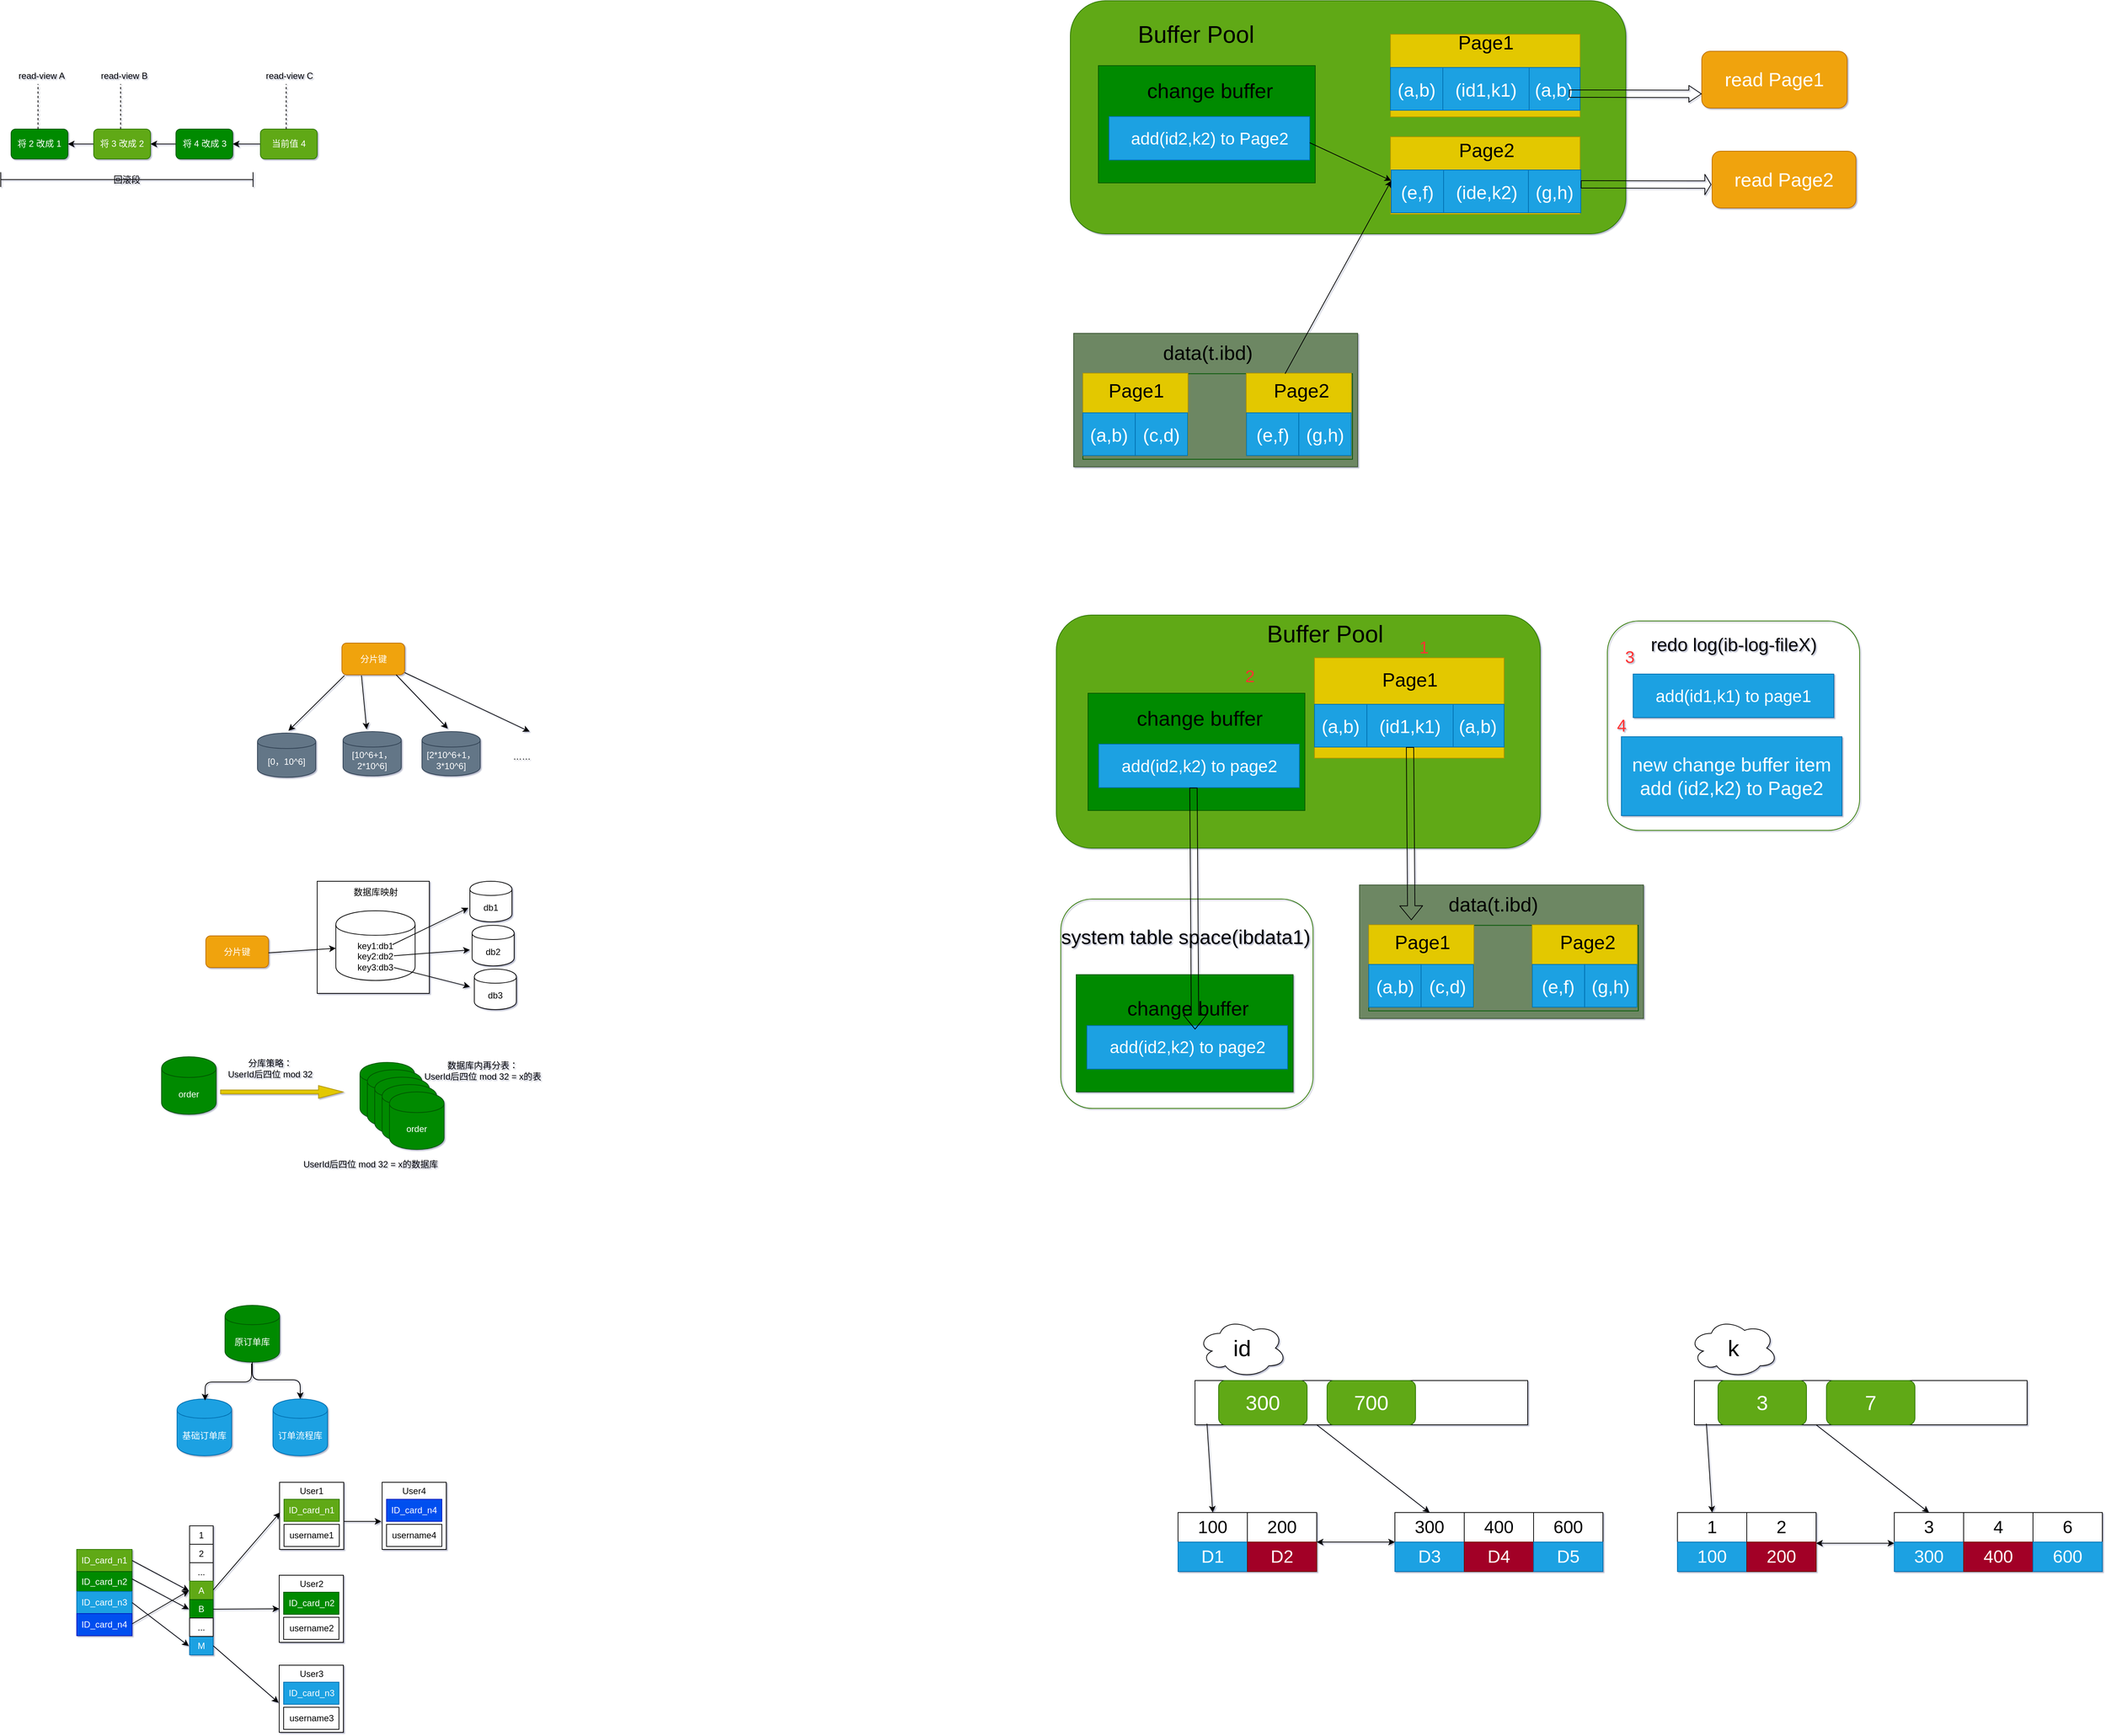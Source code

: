 <mxfile version="13.1.3" pages="3">
    <diagram id="FMUiYtCSQAETOWIfJOuR" name="MySQL">
        <mxGraphModel dx="815" dy="2113" grid="0" gridSize="10" guides="1" tooltips="1" connect="1" arrows="1" fold="1" page="1" pageScale="1" pageWidth="1600" pageHeight="900" background="none" math="1" shadow="1">
            <root>
                <mxCell id="0"/>
                <mxCell id="1" parent="0"/>
                <mxCell id="I7SlA6YzeZ6JW0DRfLk0-263" value="原订单库" style="shape=cylinder;whiteSpace=wrap;html=1;boundedLbl=1;backgroundOutline=1;fillColor=#008a00;strokeColor=#005700;fontColor=#ffffff;" parent="1" vertex="1">
                    <mxGeometry x="507" y="64" width="74" height="77" as="geometry"/>
                </mxCell>
                <mxCell id="I7SlA6YzeZ6JW0DRfLk0-264" value="订单流程库" style="shape=cylinder;whiteSpace=wrap;html=1;boundedLbl=1;backgroundOutline=1;fillColor=#1ba1e2;strokeColor=#006EAF;fontColor=#ffffff;" parent="1" vertex="1">
                    <mxGeometry x="572" y="191" width="74" height="77" as="geometry"/>
                </mxCell>
                <mxCell id="I7SlA6YzeZ6JW0DRfLk0-266" value="基础订单库" style="shape=cylinder;whiteSpace=wrap;html=1;boundedLbl=1;backgroundOutline=1;fillColor=#1ba1e2;strokeColor=#006EAF;fontColor=#ffffff;" parent="1" vertex="1">
                    <mxGeometry x="442" y="191" width="74" height="77" as="geometry"/>
                </mxCell>
                <mxCell id="I7SlA6YzeZ6JW0DRfLk0-273" value="" style="edgeStyle=elbowEdgeStyle;elbow=vertical;endArrow=classic;html=1;" parent="1" edge="1">
                    <mxGeometry width="50" height="50" relative="1" as="geometry">
                        <mxPoint x="543" y="143" as="sourcePoint"/>
                        <mxPoint x="480" y="193" as="targetPoint"/>
                        <Array as="points">
                            <mxPoint x="480" y="168"/>
                        </Array>
                    </mxGeometry>
                </mxCell>
                <mxCell id="I7SlA6YzeZ6JW0DRfLk0-275" value="" style="edgeStyle=elbowEdgeStyle;elbow=vertical;endArrow=classic;html=1;exitX=0.5;exitY=1;exitDx=0;exitDy=0;" parent="1" source="I7SlA6YzeZ6JW0DRfLk0-263" target="I7SlA6YzeZ6JW0DRfLk0-264" edge="1">
                    <mxGeometry width="50" height="50" relative="1" as="geometry">
                        <mxPoint x="559" y="140" as="sourcePoint"/>
                        <mxPoint x="509" y="190" as="targetPoint"/>
                        <Array as="points">
                            <mxPoint x="509" y="165"/>
                        </Array>
                    </mxGeometry>
                </mxCell>
                <mxCell id="I7SlA6YzeZ6JW0DRfLk0-276" value="order" style="shape=cylinder;whiteSpace=wrap;html=1;boundedLbl=1;backgroundOutline=1;fillColor=#008a00;strokeColor=#005700;fontColor=#ffffff;" parent="1" vertex="1">
                    <mxGeometry x="421" y="-273" width="74" height="78" as="geometry"/>
                </mxCell>
                <mxCell id="I7SlA6YzeZ6JW0DRfLk0-277" value="" style="shape=singleArrow;whiteSpace=wrap;html=1;fillColor=#e3c800;strokeColor=#B09500;fontColor=#ffffff;" parent="1" vertex="1">
                    <mxGeometry x="501" y="-234" width="166" height="17.25" as="geometry"/>
                </mxCell>
                <mxCell id="I7SlA6YzeZ6JW0DRfLk0-278" value="分库策略：&lt;br&gt;UserId后四位 mod 32" style="text;html=1;align=center;verticalAlign=middle;resizable=0;points=[];autosize=1;" parent="1" vertex="1">
                    <mxGeometry x="505" y="-273" width="125" height="32" as="geometry"/>
                </mxCell>
                <mxCell id="I7SlA6YzeZ6JW0DRfLk0-280" value="order" style="shape=cylinder;whiteSpace=wrap;html=1;boundedLbl=1;backgroundOutline=1;fillColor=#008a00;strokeColor=#005700;fontColor=#ffffff;" parent="1" vertex="1">
                    <mxGeometry x="690" y="-265.37" width="74" height="78" as="geometry"/>
                </mxCell>
                <mxCell id="I7SlA6YzeZ6JW0DRfLk0-281" value="UserId后四位 mod 32 = x的数据库" style="text;html=1;align=center;verticalAlign=middle;resizable=0;points=[];autosize=1;" parent="1" vertex="1">
                    <mxGeometry x="608" y="-136" width="192" height="18" as="geometry"/>
                </mxCell>
                <mxCell id="I7SlA6YzeZ6JW0DRfLk0-282" value="数据库内再分表：&lt;br&gt;UserId后四位 mod 32 = x的表" style="text;html=1;align=center;verticalAlign=middle;resizable=0;points=[];autosize=1;" parent="1" vertex="1">
                    <mxGeometry x="772" y="-270" width="168" height="32" as="geometry"/>
                </mxCell>
                <mxCell id="I7SlA6YzeZ6JW0DRfLk0-283" value="order" style="shape=cylinder;whiteSpace=wrap;html=1;boundedLbl=1;backgroundOutline=1;fillColor=#008a00;strokeColor=#005700;fontColor=#ffffff;" parent="1" vertex="1">
                    <mxGeometry x="700" y="-255.37" width="74" height="78" as="geometry"/>
                </mxCell>
                <mxCell id="I7SlA6YzeZ6JW0DRfLk0-284" value="order" style="shape=cylinder;whiteSpace=wrap;html=1;boundedLbl=1;backgroundOutline=1;fillColor=#008a00;strokeColor=#005700;fontColor=#ffffff;" parent="1" vertex="1">
                    <mxGeometry x="710" y="-245.37" width="74" height="78" as="geometry"/>
                </mxCell>
                <mxCell id="I7SlA6YzeZ6JW0DRfLk0-285" value="order" style="shape=cylinder;whiteSpace=wrap;html=1;boundedLbl=1;backgroundOutline=1;fillColor=#008a00;strokeColor=#005700;fontColor=#ffffff;" parent="1" vertex="1">
                    <mxGeometry x="720" y="-235.37" width="74" height="78" as="geometry"/>
                </mxCell>
                <mxCell id="I7SlA6YzeZ6JW0DRfLk0-286" value="order" style="shape=cylinder;whiteSpace=wrap;html=1;boundedLbl=1;backgroundOutline=1;fillColor=#008a00;strokeColor=#005700;fontColor=#ffffff;" parent="1" vertex="1">
                    <mxGeometry x="730" y="-225.37" width="74" height="78" as="geometry"/>
                </mxCell>
                <mxCell id="I7SlA6YzeZ6JW0DRfLk0-288" value="分片键" style="rounded=1;whiteSpace=wrap;html=1;fillColor=#f0a30a;strokeColor=#BD7000;fontColor=#ffffff;" parent="1" vertex="1">
                    <mxGeometry x="481" y="-437" width="85" height="43" as="geometry"/>
                </mxCell>
                <mxCell id="I7SlA6YzeZ6JW0DRfLk0-289" value="" style="whiteSpace=wrap;html=1;aspect=fixed;" parent="1" vertex="1">
                    <mxGeometry x="632" y="-511" width="152" height="152" as="geometry"/>
                </mxCell>
                <mxCell id="I7SlA6YzeZ6JW0DRfLk0-290" value="key1:db1&lt;br&gt;key2:db2&lt;br&gt;key3:db3" style="shape=cylinder;whiteSpace=wrap;html=1;boundedLbl=1;backgroundOutline=1;" parent="1" vertex="1">
                    <mxGeometry x="657.25" y="-471" width="107.5" height="94.5" as="geometry"/>
                </mxCell>
                <mxCell id="I7SlA6YzeZ6JW0DRfLk0-291" value="数据库映射" style="text;html=1;align=center;verticalAlign=middle;resizable=0;points=[];autosize=1;" parent="1" vertex="1">
                    <mxGeometry x="676" y="-505" width="70" height="18" as="geometry"/>
                </mxCell>
                <mxCell id="I7SlA6YzeZ6JW0DRfLk0-296" value="" style="endArrow=classic;html=1;" parent="1" target="I7SlA6YzeZ6JW0DRfLk0-290" edge="1">
                    <mxGeometry width="50" height="50" relative="1" as="geometry">
                        <mxPoint x="566" y="-414" as="sourcePoint"/>
                        <mxPoint x="616" y="-464" as="targetPoint"/>
                    </mxGeometry>
                </mxCell>
                <mxCell id="I7SlA6YzeZ6JW0DRfLk0-297" value="db1" style="shape=cylinder;whiteSpace=wrap;html=1;boundedLbl=1;backgroundOutline=1;" parent="1" vertex="1">
                    <mxGeometry x="839" y="-511" width="57" height="55" as="geometry"/>
                </mxCell>
                <mxCell id="I7SlA6YzeZ6JW0DRfLk0-298" value="db3" style="shape=cylinder;whiteSpace=wrap;html=1;boundedLbl=1;backgroundOutline=1;" parent="1" vertex="1">
                    <mxGeometry x="845" y="-392" width="57" height="55" as="geometry"/>
                </mxCell>
                <mxCell id="I7SlA6YzeZ6JW0DRfLk0-299" value="db2" style="shape=cylinder;whiteSpace=wrap;html=1;boundedLbl=1;backgroundOutline=1;" parent="1" vertex="1">
                    <mxGeometry x="842" y="-451.25" width="57" height="55" as="geometry"/>
                </mxCell>
                <mxCell id="I7SlA6YzeZ6JW0DRfLk0-300" value="" style="endArrow=classic;html=1;" parent="1" edge="1">
                    <mxGeometry width="50" height="50" relative="1" as="geometry">
                        <mxPoint x="734" y="-425" as="sourcePoint"/>
                        <mxPoint x="837" y="-475" as="targetPoint"/>
                    </mxGeometry>
                </mxCell>
                <mxCell id="I7SlA6YzeZ6JW0DRfLk0-301" value="" style="endArrow=classic;html=1;" parent="1" edge="1">
                    <mxGeometry width="50" height="50" relative="1" as="geometry">
                        <mxPoint x="736" y="-410" as="sourcePoint"/>
                        <mxPoint x="839" y="-418" as="targetPoint"/>
                    </mxGeometry>
                </mxCell>
                <mxCell id="I7SlA6YzeZ6JW0DRfLk0-302" value="" style="endArrow=classic;html=1;" parent="1" edge="1">
                    <mxGeometry width="50" height="50" relative="1" as="geometry">
                        <mxPoint x="736.0" y="-394" as="sourcePoint"/>
                        <mxPoint x="839" y="-368" as="targetPoint"/>
                    </mxGeometry>
                </mxCell>
                <mxCell id="I7SlA6YzeZ6JW0DRfLk0-303" value="分片键" style="rounded=1;whiteSpace=wrap;html=1;fillColor=#f0a30a;strokeColor=#BD7000;fontColor=#ffffff;" parent="1" vertex="1">
                    <mxGeometry x="665.5" y="-834" width="85" height="43" as="geometry"/>
                </mxCell>
                <mxCell id="I7SlA6YzeZ6JW0DRfLk0-304" value="[0，10^6]" style="shape=cylinder;whiteSpace=wrap;html=1;boundedLbl=1;backgroundOutline=1;fillColor=#647687;strokeColor=#314354;fontColor=#ffffff;" parent="1" vertex="1">
                    <mxGeometry x="551" y="-712" width="79" height="60" as="geometry"/>
                </mxCell>
                <mxCell id="I7SlA6YzeZ6JW0DRfLk0-305" value="[10^6+1，2*10^6]" style="shape=cylinder;whiteSpace=wrap;html=1;boundedLbl=1;backgroundOutline=1;fillColor=#647687;strokeColor=#314354;fontColor=#ffffff;" parent="1" vertex="1">
                    <mxGeometry x="667" y="-714" width="79" height="60" as="geometry"/>
                </mxCell>
                <mxCell id="I7SlA6YzeZ6JW0DRfLk0-306" value="[2*10^6+1，3*10^6]" style="shape=cylinder;whiteSpace=wrap;html=1;boundedLbl=1;backgroundOutline=1;fillColor=#647687;strokeColor=#314354;fontColor=#ffffff;" parent="1" vertex="1">
                    <mxGeometry x="774" y="-714" width="79" height="60" as="geometry"/>
                </mxCell>
                <mxCell id="I7SlA6YzeZ6JW0DRfLk0-307" value="……" style="text;html=1;align=center;verticalAlign=middle;resizable=0;points=[];autosize=1;" parent="1" vertex="1">
                    <mxGeometry x="892" y="-689" width="34" height="18" as="geometry"/>
                </mxCell>
                <mxCell id="I7SlA6YzeZ6JW0DRfLk0-308" value="" style="endArrow=classic;html=1;" parent="1" edge="1">
                    <mxGeometry width="50" height="50" relative="1" as="geometry">
                        <mxPoint x="669" y="-790" as="sourcePoint"/>
                        <mxPoint x="593" y="-715" as="targetPoint"/>
                    </mxGeometry>
                </mxCell>
                <mxCell id="I7SlA6YzeZ6JW0DRfLk0-309" value="" style="endArrow=classic;html=1;" parent="1" edge="1">
                    <mxGeometry width="50" height="50" relative="1" as="geometry">
                        <mxPoint x="692" y="-790" as="sourcePoint"/>
                        <mxPoint x="699" y="-717" as="targetPoint"/>
                    </mxGeometry>
                </mxCell>
                <mxCell id="I7SlA6YzeZ6JW0DRfLk0-310" value="" style="endArrow=classic;html=1;" parent="1" edge="1">
                    <mxGeometry width="50" height="50" relative="1" as="geometry">
                        <mxPoint x="739" y="-791" as="sourcePoint"/>
                        <mxPoint x="809" y="-718" as="targetPoint"/>
                    </mxGeometry>
                </mxCell>
                <mxCell id="I7SlA6YzeZ6JW0DRfLk0-311" value="" style="endArrow=classic;html=1;" parent="1" edge="1">
                    <mxGeometry width="50" height="50" relative="1" as="geometry">
                        <mxPoint x="750.5" y="-794" as="sourcePoint"/>
                        <mxPoint x="920" y="-714" as="targetPoint"/>
                    </mxGeometry>
                </mxCell>
                <mxCell id="2" value="ID_card_n1" style="rounded=0;whiteSpace=wrap;html=1;fillColor=#60a917;strokeColor=#2D7600;fontColor=#ffffff;" parent="1" vertex="1">
                    <mxGeometry x="306" y="395" width="75" height="30" as="geometry"/>
                </mxCell>
                <mxCell id="5" value="ID_card_n2" style="rounded=0;whiteSpace=wrap;html=1;fillColor=#008a00;strokeColor=#005700;fontColor=#ffffff;" parent="1" vertex="1">
                    <mxGeometry x="306" y="425" width="75" height="27" as="geometry"/>
                </mxCell>
                <mxCell id="6" value="&lt;span&gt;ID_card_n3&lt;/span&gt;" style="rounded=0;whiteSpace=wrap;html=1;fillColor=#1ba1e2;strokeColor=#006EAF;fontColor=#ffffff;" parent="1" vertex="1">
                    <mxGeometry x="306" y="452" width="75" height="30" as="geometry"/>
                </mxCell>
                <mxCell id="7" value="&lt;span&gt;ID_card_n4&lt;/span&gt;" style="rounded=0;whiteSpace=wrap;html=1;fillColor=#0050ef;strokeColor=#001DBC;fontColor=#ffffff;" parent="1" vertex="1">
                    <mxGeometry x="306" y="482" width="75" height="30" as="geometry"/>
                </mxCell>
                <mxCell id="8" value="1" style="rounded=0;whiteSpace=wrap;html=1;" parent="1" vertex="1">
                    <mxGeometry x="459" y="363" width="32" height="25" as="geometry"/>
                </mxCell>
                <mxCell id="9" value="2" style="rounded=0;whiteSpace=wrap;html=1;" parent="1" vertex="1">
                    <mxGeometry x="459" y="388" width="32" height="25" as="geometry"/>
                </mxCell>
                <mxCell id="10" value="..." style="rounded=0;whiteSpace=wrap;html=1;" parent="1" vertex="1">
                    <mxGeometry x="459" y="413" width="32" height="25" as="geometry"/>
                </mxCell>
                <mxCell id="11" value="A" style="rounded=0;whiteSpace=wrap;html=1;fillColor=#60a917;strokeColor=#2D7600;fontColor=#ffffff;" parent="1" vertex="1">
                    <mxGeometry x="459" y="438" width="32" height="25" as="geometry"/>
                </mxCell>
                <mxCell id="12" value="B" style="rounded=0;whiteSpace=wrap;html=1;fillColor=#008a00;strokeColor=#005700;fontColor=#ffffff;" parent="1" vertex="1">
                    <mxGeometry x="459" y="463" width="32" height="25" as="geometry"/>
                </mxCell>
                <mxCell id="13" value="M" style="rounded=0;whiteSpace=wrap;html=1;fillColor=#1ba1e2;strokeColor=#006EAF;fontColor=#ffffff;" parent="1" vertex="1">
                    <mxGeometry x="459" y="513" width="32" height="25" as="geometry"/>
                </mxCell>
                <mxCell id="14" value="..." style="rounded=0;whiteSpace=wrap;html=1;" parent="1" vertex="1">
                    <mxGeometry x="459" y="488" width="32" height="25" as="geometry"/>
                </mxCell>
                <mxCell id="15" value="" style="html=1;" parent="1" vertex="1">
                    <mxGeometry x="581" y="304" width="87" height="91" as="geometry"/>
                </mxCell>
                <mxCell id="16" value="ID_card_n1" style="rounded=0;whiteSpace=wrap;html=1;fillColor=#60a917;strokeColor=#2D7600;fontColor=#ffffff;" parent="1" vertex="1">
                    <mxGeometry x="587" y="327" width="75" height="30" as="geometry"/>
                </mxCell>
                <mxCell id="17" value="User1" style="text;html=1;align=center;verticalAlign=middle;resizable=0;points=[];autosize=1;" parent="1" vertex="1">
                    <mxGeometry x="603" y="307" width="42" height="18" as="geometry"/>
                </mxCell>
                <mxCell id="18" value="username1" style="rounded=0;whiteSpace=wrap;html=1;" parent="1" vertex="1">
                    <mxGeometry x="587" y="361" width="75" height="30" as="geometry"/>
                </mxCell>
                <mxCell id="19" value="" style="html=1;" parent="1" vertex="1">
                    <mxGeometry x="580.5" y="430" width="87" height="91" as="geometry"/>
                </mxCell>
                <mxCell id="20" value="ID_card_n2" style="rounded=0;whiteSpace=wrap;html=1;fillColor=#008a00;strokeColor=#005700;fontColor=#ffffff;" parent="1" vertex="1">
                    <mxGeometry x="586.5" y="453" width="75" height="30" as="geometry"/>
                </mxCell>
                <mxCell id="21" value="User2" style="text;html=1;align=center;verticalAlign=middle;resizable=0;points=[];autosize=1;" parent="1" vertex="1">
                    <mxGeometry x="602.5" y="433" width="42" height="18" as="geometry"/>
                </mxCell>
                <mxCell id="22" value="username2" style="rounded=0;whiteSpace=wrap;html=1;" parent="1" vertex="1">
                    <mxGeometry x="586.5" y="487" width="75" height="30" as="geometry"/>
                </mxCell>
                <mxCell id="23" value="" style="html=1;" parent="1" vertex="1">
                    <mxGeometry x="580.5" y="552" width="87" height="91" as="geometry"/>
                </mxCell>
                <mxCell id="24" value="ID_card_n3" style="rounded=0;whiteSpace=wrap;html=1;fillColor=#1ba1e2;strokeColor=#006EAF;fontColor=#ffffff;" parent="1" vertex="1">
                    <mxGeometry x="586.5" y="575" width="75" height="30" as="geometry"/>
                </mxCell>
                <mxCell id="25" value="User3" style="text;html=1;align=center;verticalAlign=middle;resizable=0;points=[];autosize=1;" parent="1" vertex="1">
                    <mxGeometry x="602.5" y="555" width="42" height="18" as="geometry"/>
                </mxCell>
                <mxCell id="26" value="username3" style="rounded=0;whiteSpace=wrap;html=1;" parent="1" vertex="1">
                    <mxGeometry x="586.5" y="609" width="75" height="30" as="geometry"/>
                </mxCell>
                <mxCell id="27" value="" style="html=1;" parent="1" vertex="1">
                    <mxGeometry x="720" y="304" width="87" height="91" as="geometry"/>
                </mxCell>
                <mxCell id="28" value="ID_card_n4" style="rounded=0;whiteSpace=wrap;html=1;fillColor=#0050ef;strokeColor=#001DBC;fontColor=#ffffff;" parent="1" vertex="1">
                    <mxGeometry x="726" y="327" width="75" height="30" as="geometry"/>
                </mxCell>
                <mxCell id="29" value="User4" style="text;html=1;align=center;verticalAlign=middle;resizable=0;points=[];autosize=1;" parent="1" vertex="1">
                    <mxGeometry x="742" y="307" width="42" height="18" as="geometry"/>
                </mxCell>
                <mxCell id="30" value="username4" style="rounded=0;whiteSpace=wrap;html=1;" parent="1" vertex="1">
                    <mxGeometry x="726" y="361" width="75" height="30" as="geometry"/>
                </mxCell>
                <mxCell id="31" value="" style="endArrow=classic;html=1;" parent="1" edge="1">
                    <mxGeometry width="50" height="50" relative="1" as="geometry">
                        <mxPoint x="381" y="410" as="sourcePoint"/>
                        <mxPoint x="458" y="451" as="targetPoint"/>
                    </mxGeometry>
                </mxCell>
                <mxCell id="32" value="" style="endArrow=classic;html=1;" parent="1" edge="1">
                    <mxGeometry width="50" height="50" relative="1" as="geometry">
                        <mxPoint x="381" y="435" as="sourcePoint"/>
                        <mxPoint x="458" y="476" as="targetPoint"/>
                    </mxGeometry>
                </mxCell>
                <mxCell id="33" value="" style="endArrow=classic;html=1;" parent="1" edge="1">
                    <mxGeometry width="50" height="50" relative="1" as="geometry">
                        <mxPoint x="381" y="467" as="sourcePoint"/>
                        <mxPoint x="458" y="526" as="targetPoint"/>
                    </mxGeometry>
                </mxCell>
                <mxCell id="34" value="" style="endArrow=classic;html=1;" parent="1" edge="1">
                    <mxGeometry width="50" height="50" relative="1" as="geometry">
                        <mxPoint x="381" y="496" as="sourcePoint"/>
                        <mxPoint x="458" y="451" as="targetPoint"/>
                    </mxGeometry>
                </mxCell>
                <mxCell id="35" value="" style="endArrow=classic;html=1;entryX=0.008;entryY=0.449;entryDx=0;entryDy=0;entryPerimeter=0;" parent="1" target="15" edge="1">
                    <mxGeometry width="50" height="50" relative="1" as="geometry">
                        <mxPoint x="491" y="450" as="sourcePoint"/>
                        <mxPoint x="578" y="354" as="targetPoint"/>
                    </mxGeometry>
                </mxCell>
                <mxCell id="37" value="" style="endArrow=classic;html=1;" parent="1" edge="1">
                    <mxGeometry width="50" height="50" relative="1" as="geometry">
                        <mxPoint x="668" y="357" as="sourcePoint"/>
                        <mxPoint x="719" y="357" as="targetPoint"/>
                    </mxGeometry>
                </mxCell>
                <mxCell id="38" value="" style="endArrow=classic;html=1;entryX=0;entryY=0.5;entryDx=0;entryDy=0;" parent="1" target="19" edge="1">
                    <mxGeometry width="50" height="50" relative="1" as="geometry">
                        <mxPoint x="491" y="476.0" as="sourcePoint"/>
                        <mxPoint x="578" y="380" as="targetPoint"/>
                    </mxGeometry>
                </mxCell>
                <mxCell id="39" value="" style="endArrow=classic;html=1;entryX=-0.01;entryY=0.559;entryDx=0;entryDy=0;entryPerimeter=0;" parent="1" target="23" edge="1">
                    <mxGeometry width="50" height="50" relative="1" as="geometry">
                        <mxPoint x="491" y="525.66" as="sourcePoint"/>
                        <mxPoint x="580.5" y="525.16" as="targetPoint"/>
                    </mxGeometry>
                </mxCell>
                <mxCell id="Po-K-Lq0thHuBN2wwm5y-39" value="" style="rounded=0;whiteSpace=wrap;html=1;" parent="1" vertex="1">
                    <mxGeometry x="1822" y="166" width="451" height="60" as="geometry"/>
                </mxCell>
                <mxCell id="Po-K-Lq0thHuBN2wwm5y-40" value="&lt;font style=&quot;font-size: 28px&quot;&gt;300&lt;/font&gt;" style="rounded=1;whiteSpace=wrap;html=1;fillColor=#60a917;strokeColor=#2D7600;fontColor=#ffffff;" parent="1" vertex="1">
                    <mxGeometry x="1854" y="166" width="120" height="60" as="geometry"/>
                </mxCell>
                <mxCell id="Po-K-Lq0thHuBN2wwm5y-41" value="&lt;font style=&quot;font-size: 28px&quot;&gt;700&lt;/font&gt;" style="rounded=1;whiteSpace=wrap;html=1;fillColor=#60a917;strokeColor=#2D7600;fontColor=#ffffff;" parent="1" vertex="1">
                    <mxGeometry x="2001" y="166" width="120" height="60" as="geometry"/>
                </mxCell>
                <mxCell id="Po-K-Lq0thHuBN2wwm5y-44" value="&lt;font style=&quot;font-size: 28px&quot;&gt;id&lt;/font&gt;" style="text;html=1;align=center;verticalAlign=middle;resizable=0;points=[];autosize=1;" parent="1" vertex="1">
                    <mxGeometry x="1834" y="120" width="32" height="23" as="geometry"/>
                </mxCell>
                <mxCell id="Po-K-Lq0thHuBN2wwm5y-50" value="" style="edgeStyle=orthogonalEdgeStyle;rounded=0;orthogonalLoop=1;jettySize=auto;html=1;" parent="1" source="Po-K-Lq0thHuBN2wwm5y-46" target="Po-K-Lq0thHuBN2wwm5y-49" edge="1">
                    <mxGeometry relative="1" as="geometry"/>
                </mxCell>
                <mxCell id="Po-K-Lq0thHuBN2wwm5y-46" value="&lt;font style=&quot;font-size: 24px&quot;&gt;100&lt;/font&gt;" style="rounded=0;whiteSpace=wrap;html=1;" parent="1" vertex="1">
                    <mxGeometry x="1799" y="345" width="94" height="40" as="geometry"/>
                </mxCell>
                <mxCell id="Po-K-Lq0thHuBN2wwm5y-49" value="&lt;font style=&quot;font-size: 24px&quot;&gt;D1&lt;/font&gt;" style="rounded=0;whiteSpace=wrap;html=1;fillColor=#1ba1e2;strokeColor=#006EAF;fontColor=#ffffff;" parent="1" vertex="1">
                    <mxGeometry x="1799" y="385" width="94" height="40" as="geometry"/>
                </mxCell>
                <mxCell id="Po-K-Lq0thHuBN2wwm5y-52" value="" style="edgeStyle=orthogonalEdgeStyle;rounded=0;orthogonalLoop=1;jettySize=auto;html=1;" parent="1" source="Po-K-Lq0thHuBN2wwm5y-47" target="Po-K-Lq0thHuBN2wwm5y-51" edge="1">
                    <mxGeometry relative="1" as="geometry"/>
                </mxCell>
                <mxCell id="Po-K-Lq0thHuBN2wwm5y-47" value="&lt;font style=&quot;font-size: 24px&quot;&gt;200&lt;/font&gt;" style="rounded=0;whiteSpace=wrap;html=1;" parent="1" vertex="1">
                    <mxGeometry x="1893" y="345" width="94" height="40" as="geometry"/>
                </mxCell>
                <mxCell id="Po-K-Lq0thHuBN2wwm5y-51" value="&lt;font style=&quot;font-size: 24px&quot;&gt;D2&lt;/font&gt;" style="rounded=0;whiteSpace=wrap;html=1;fillColor=#a20025;strokeColor=#6F0000;fontColor=#ffffff;" parent="1" vertex="1">
                    <mxGeometry x="1893" y="385" width="94" height="40" as="geometry"/>
                </mxCell>
                <mxCell id="Po-K-Lq0thHuBN2wwm5y-59" value="" style="edgeStyle=orthogonalEdgeStyle;rounded=0;orthogonalLoop=1;jettySize=auto;html=1;" parent="1" source="Po-K-Lq0thHuBN2wwm5y-60" target="Po-K-Lq0thHuBN2wwm5y-61" edge="1">
                    <mxGeometry relative="1" as="geometry"/>
                </mxCell>
                <mxCell id="Po-K-Lq0thHuBN2wwm5y-60" value="&lt;font style=&quot;font-size: 24px&quot;&gt;300&lt;/font&gt;" style="rounded=0;whiteSpace=wrap;html=1;" parent="1" vertex="1">
                    <mxGeometry x="2093" y="345" width="94" height="40" as="geometry"/>
                </mxCell>
                <mxCell id="Po-K-Lq0thHuBN2wwm5y-61" value="&lt;font style=&quot;font-size: 24px&quot;&gt;D3&lt;/font&gt;" style="rounded=0;whiteSpace=wrap;html=1;fillColor=#1ba1e2;strokeColor=#006EAF;fontColor=#ffffff;" parent="1" vertex="1">
                    <mxGeometry x="2093" y="385" width="94" height="40" as="geometry"/>
                </mxCell>
                <mxCell id="Po-K-Lq0thHuBN2wwm5y-62" value="" style="edgeStyle=orthogonalEdgeStyle;rounded=0;orthogonalLoop=1;jettySize=auto;html=1;" parent="1" source="Po-K-Lq0thHuBN2wwm5y-63" target="Po-K-Lq0thHuBN2wwm5y-64" edge="1">
                    <mxGeometry relative="1" as="geometry"/>
                </mxCell>
                <mxCell id="Po-K-Lq0thHuBN2wwm5y-63" value="&lt;font style=&quot;font-size: 24px&quot;&gt;400&lt;/font&gt;" style="rounded=0;whiteSpace=wrap;html=1;" parent="1" vertex="1">
                    <mxGeometry x="2187" y="345" width="94" height="40" as="geometry"/>
                </mxCell>
                <mxCell id="Po-K-Lq0thHuBN2wwm5y-65" value="&lt;font style=&quot;font-size: 24px&quot;&gt;600&lt;/font&gt;" style="rounded=0;whiteSpace=wrap;html=1;" parent="1" vertex="1">
                    <mxGeometry x="2281" y="345" width="94" height="40" as="geometry"/>
                </mxCell>
                <mxCell id="Po-K-Lq0thHuBN2wwm5y-64" value="&lt;font style=&quot;font-size: 24px&quot;&gt;D4&lt;/font&gt;" style="rounded=0;whiteSpace=wrap;html=1;fillColor=#a20025;strokeColor=#6F0000;fontColor=#ffffff;" parent="1" vertex="1">
                    <mxGeometry x="2187" y="385" width="94" height="40" as="geometry"/>
                </mxCell>
                <mxCell id="Po-K-Lq0thHuBN2wwm5y-72" value="&lt;font style=&quot;font-size: 24px&quot;&gt;D5&lt;/font&gt;" style="rounded=0;whiteSpace=wrap;html=1;fillColor=#1ba1e2;strokeColor=#006EAF;fontColor=#ffffff;" parent="1" vertex="1">
                    <mxGeometry x="2281" y="385" width="94" height="40" as="geometry"/>
                </mxCell>
                <mxCell id="Po-K-Lq0thHuBN2wwm5y-70" value="" style="endArrow=classic;html=1;exitX=0.036;exitY=0.973;exitDx=0;exitDy=0;exitPerimeter=0;entryX=0.5;entryY=0;entryDx=0;entryDy=0;" parent="1" source="Po-K-Lq0thHuBN2wwm5y-39" target="Po-K-Lq0thHuBN2wwm5y-46" edge="1">
                    <mxGeometry width="50" height="50" relative="1" as="geometry">
                        <mxPoint x="1819" y="324" as="sourcePoint"/>
                        <mxPoint x="1869" y="274" as="targetPoint"/>
                    </mxGeometry>
                </mxCell>
                <mxCell id="Po-K-Lq0thHuBN2wwm5y-71" value="" style="endArrow=classic;html=1;exitX=0.036;exitY=0.973;exitDx=0;exitDy=0;exitPerimeter=0;entryX=0.5;entryY=0;entryDx=0;entryDy=0;" parent="1" target="Po-K-Lq0thHuBN2wwm5y-60" edge="1">
                    <mxGeometry width="50" height="50" relative="1" as="geometry">
                        <mxPoint x="1986.996" y="226.0" as="sourcePoint"/>
                        <mxPoint x="1994.76" y="346.62" as="targetPoint"/>
                    </mxGeometry>
                </mxCell>
                <mxCell id="Po-K-Lq0thHuBN2wwm5y-74" value="" style="rounded=0;whiteSpace=wrap;html=1;" parent="1" vertex="1">
                    <mxGeometry x="2499" y="166" width="451" height="60" as="geometry"/>
                </mxCell>
                <mxCell id="Po-K-Lq0thHuBN2wwm5y-75" value="&lt;font style=&quot;font-size: 28px&quot;&gt;3&lt;/font&gt;" style="rounded=1;whiteSpace=wrap;html=1;fillColor=#60a917;strokeColor=#2D7600;fontColor=#ffffff;" parent="1" vertex="1">
                    <mxGeometry x="2531" y="166" width="120" height="60" as="geometry"/>
                </mxCell>
                <mxCell id="Po-K-Lq0thHuBN2wwm5y-76" value="&lt;font style=&quot;font-size: 28px&quot;&gt;7&lt;/font&gt;" style="rounded=1;whiteSpace=wrap;html=1;fillColor=#60a917;strokeColor=#2D7600;fontColor=#ffffff;" parent="1" vertex="1">
                    <mxGeometry x="2678" y="166" width="120" height="60" as="geometry"/>
                </mxCell>
                <mxCell id="Po-K-Lq0thHuBN2wwm5y-77" value="&lt;font style=&quot;font-size: 28px&quot;&gt;k&lt;br&gt;&lt;/font&gt;" style="text;html=1;align=center;verticalAlign=middle;resizable=0;points=[];autosize=1;" parent="1" vertex="1">
                    <mxGeometry x="2515" y="120" width="24" height="23" as="geometry"/>
                </mxCell>
                <mxCell id="Po-K-Lq0thHuBN2wwm5y-78" value="" style="edgeStyle=orthogonalEdgeStyle;rounded=0;orthogonalLoop=1;jettySize=auto;html=1;" parent="1" source="Po-K-Lq0thHuBN2wwm5y-79" target="Po-K-Lq0thHuBN2wwm5y-80" edge="1">
                    <mxGeometry relative="1" as="geometry"/>
                </mxCell>
                <mxCell id="Po-K-Lq0thHuBN2wwm5y-79" value="&lt;font style=&quot;font-size: 24px&quot;&gt;1&lt;/font&gt;" style="rounded=0;whiteSpace=wrap;html=1;" parent="1" vertex="1">
                    <mxGeometry x="2476" y="345" width="94" height="40" as="geometry"/>
                </mxCell>
                <mxCell id="Po-K-Lq0thHuBN2wwm5y-80" value="&lt;font style=&quot;font-size: 24px&quot;&gt;100&lt;/font&gt;" style="rounded=0;whiteSpace=wrap;html=1;fillColor=#1ba1e2;strokeColor=#006EAF;fontColor=#ffffff;" parent="1" vertex="1">
                    <mxGeometry x="2476" y="385" width="94" height="40" as="geometry"/>
                </mxCell>
                <mxCell id="Po-K-Lq0thHuBN2wwm5y-81" value="" style="edgeStyle=orthogonalEdgeStyle;rounded=0;orthogonalLoop=1;jettySize=auto;html=1;" parent="1" source="Po-K-Lq0thHuBN2wwm5y-82" target="Po-K-Lq0thHuBN2wwm5y-83" edge="1">
                    <mxGeometry relative="1" as="geometry"/>
                </mxCell>
                <mxCell id="Po-K-Lq0thHuBN2wwm5y-82" value="&lt;font style=&quot;font-size: 24px&quot;&gt;2&lt;/font&gt;" style="rounded=0;whiteSpace=wrap;html=1;" parent="1" vertex="1">
                    <mxGeometry x="2570" y="345" width="94" height="40" as="geometry"/>
                </mxCell>
                <mxCell id="Po-K-Lq0thHuBN2wwm5y-83" value="&lt;font style=&quot;font-size: 24px&quot;&gt;200&lt;/font&gt;" style="rounded=0;whiteSpace=wrap;html=1;fillColor=#a20025;strokeColor=#6F0000;fontColor=#ffffff;" parent="1" vertex="1">
                    <mxGeometry x="2570" y="385" width="94" height="40" as="geometry"/>
                </mxCell>
                <mxCell id="Po-K-Lq0thHuBN2wwm5y-84" value="" style="edgeStyle=orthogonalEdgeStyle;rounded=0;orthogonalLoop=1;jettySize=auto;html=1;" parent="1" source="Po-K-Lq0thHuBN2wwm5y-85" target="Po-K-Lq0thHuBN2wwm5y-86" edge="1">
                    <mxGeometry relative="1" as="geometry"/>
                </mxCell>
                <mxCell id="Po-K-Lq0thHuBN2wwm5y-85" value="&lt;font style=&quot;font-size: 24px&quot;&gt;3&lt;/font&gt;" style="rounded=0;whiteSpace=wrap;html=1;" parent="1" vertex="1">
                    <mxGeometry x="2770" y="345" width="94" height="40" as="geometry"/>
                </mxCell>
                <mxCell id="Po-K-Lq0thHuBN2wwm5y-86" value="&lt;font style=&quot;font-size: 24px&quot;&gt;300&lt;/font&gt;" style="rounded=0;whiteSpace=wrap;html=1;fillColor=#1ba1e2;strokeColor=#006EAF;fontColor=#ffffff;" parent="1" vertex="1">
                    <mxGeometry x="2770" y="385" width="94" height="40" as="geometry"/>
                </mxCell>
                <mxCell id="Po-K-Lq0thHuBN2wwm5y-87" value="" style="edgeStyle=orthogonalEdgeStyle;rounded=0;orthogonalLoop=1;jettySize=auto;html=1;" parent="1" source="Po-K-Lq0thHuBN2wwm5y-88" target="Po-K-Lq0thHuBN2wwm5y-90" edge="1">
                    <mxGeometry relative="1" as="geometry"/>
                </mxCell>
                <mxCell id="Po-K-Lq0thHuBN2wwm5y-88" value="&lt;font style=&quot;font-size: 24px&quot;&gt;4&lt;/font&gt;" style="rounded=0;whiteSpace=wrap;html=1;" parent="1" vertex="1">
                    <mxGeometry x="2864" y="345" width="94" height="40" as="geometry"/>
                </mxCell>
                <mxCell id="Po-K-Lq0thHuBN2wwm5y-89" value="&lt;font style=&quot;font-size: 24px&quot;&gt;6&lt;/font&gt;" style="rounded=0;whiteSpace=wrap;html=1;" parent="1" vertex="1">
                    <mxGeometry x="2958" y="345" width="94" height="40" as="geometry"/>
                </mxCell>
                <mxCell id="Po-K-Lq0thHuBN2wwm5y-90" value="&lt;font style=&quot;font-size: 24px&quot;&gt;400&lt;/font&gt;" style="rounded=0;whiteSpace=wrap;html=1;fillColor=#a20025;strokeColor=#6F0000;fontColor=#ffffff;" parent="1" vertex="1">
                    <mxGeometry x="2864" y="385" width="94" height="40" as="geometry"/>
                </mxCell>
                <mxCell id="Po-K-Lq0thHuBN2wwm5y-91" value="&lt;font style=&quot;font-size: 24px&quot;&gt;600&lt;/font&gt;" style="rounded=0;whiteSpace=wrap;html=1;fillColor=#1ba1e2;strokeColor=#006EAF;fontColor=#ffffff;" parent="1" vertex="1">
                    <mxGeometry x="2958" y="385" width="94" height="40" as="geometry"/>
                </mxCell>
                <mxCell id="Po-K-Lq0thHuBN2wwm5y-92" value="" style="endArrow=classic;html=1;exitX=0.036;exitY=0.973;exitDx=0;exitDy=0;exitPerimeter=0;entryX=0.5;entryY=0;entryDx=0;entryDy=0;" parent="1" source="Po-K-Lq0thHuBN2wwm5y-74" target="Po-K-Lq0thHuBN2wwm5y-79" edge="1">
                    <mxGeometry width="50" height="50" relative="1" as="geometry">
                        <mxPoint x="2496" y="324" as="sourcePoint"/>
                        <mxPoint x="2546" y="274" as="targetPoint"/>
                    </mxGeometry>
                </mxCell>
                <mxCell id="Po-K-Lq0thHuBN2wwm5y-93" value="" style="endArrow=classic;html=1;exitX=0.036;exitY=0.973;exitDx=0;exitDy=0;exitPerimeter=0;entryX=0.5;entryY=0;entryDx=0;entryDy=0;" parent="1" target="Po-K-Lq0thHuBN2wwm5y-85" edge="1">
                    <mxGeometry width="50" height="50" relative="1" as="geometry">
                        <mxPoint x="2663.996" y="226" as="sourcePoint"/>
                        <mxPoint x="2671.76" y="346.62" as="targetPoint"/>
                    </mxGeometry>
                </mxCell>
                <mxCell id="Po-K-Lq0thHuBN2wwm5y-94" value="&lt;font style=&quot;font-size: 31px&quot;&gt;id&lt;/font&gt;" style="ellipse;shape=cloud;whiteSpace=wrap;html=1;" parent="1" vertex="1">
                    <mxGeometry x="1826" y="82" width="120" height="80" as="geometry"/>
                </mxCell>
                <mxCell id="Po-K-Lq0thHuBN2wwm5y-95" value="&lt;span style=&quot;font-size: 31px&quot;&gt;k&lt;/span&gt;" style="ellipse;shape=cloud;whiteSpace=wrap;html=1;" parent="1" vertex="1">
                    <mxGeometry x="2492" y="82" width="120" height="80" as="geometry"/>
                </mxCell>
                <mxCell id="Po-K-Lq0thHuBN2wwm5y-98" value="" style="endArrow=classic;startArrow=classic;html=1;entryX=0;entryY=0;entryDx=0;entryDy=0;exitX=1;exitY=0;exitDx=0;exitDy=0;" parent="1" source="Po-K-Lq0thHuBN2wwm5y-51" target="Po-K-Lq0thHuBN2wwm5y-61" edge="1">
                    <mxGeometry width="50" height="50" relative="1" as="geometry">
                        <mxPoint x="1987" y="391" as="sourcePoint"/>
                        <mxPoint x="2037" y="341" as="targetPoint"/>
                    </mxGeometry>
                </mxCell>
                <mxCell id="Po-K-Lq0thHuBN2wwm5y-99" value="" style="endArrow=classic;startArrow=classic;html=1;entryX=0;entryY=0;entryDx=0;entryDy=0;exitX=1;exitY=0;exitDx=0;exitDy=0;" parent="1" edge="1">
                    <mxGeometry width="50" height="50" relative="1" as="geometry">
                        <mxPoint x="2664.0" y="386.57" as="sourcePoint"/>
                        <mxPoint x="2770" y="386.57" as="targetPoint"/>
                    </mxGeometry>
                </mxCell>
                <mxCell id="Po-K-Lq0thHuBN2wwm5y-100" value="" style="rounded=1;whiteSpace=wrap;html=1;fillColor=#60a917;strokeColor=#2D7600;fontColor=#ffffff;" parent="1" vertex="1">
                    <mxGeometry x="1634" y="-872" width="656" height="316" as="geometry"/>
                </mxCell>
                <mxCell id="Po-K-Lq0thHuBN2wwm5y-101" value="" style="rounded=0;whiteSpace=wrap;html=1;fillColor=#008a00;strokeColor=#005700;fontColor=#ffffff;" parent="1" vertex="1">
                    <mxGeometry x="1677" y="-766" width="294" height="159" as="geometry"/>
                </mxCell>
                <mxCell id="Po-K-Lq0thHuBN2wwm5y-102" value="&lt;font style=&quot;font-size: 32px&quot;&gt;Buffer Pool&lt;/font&gt;" style="text;html=1;align=center;verticalAlign=middle;resizable=0;points=[];autosize=1;" parent="1" vertex="1">
                    <mxGeometry x="1914" y="-858" width="168" height="24" as="geometry"/>
                </mxCell>
                <mxCell id="Po-K-Lq0thHuBN2wwm5y-103" value="&lt;font style=&quot;font-size: 23px&quot;&gt;add(id2,k2) to page2&lt;/font&gt;" style="rounded=0;whiteSpace=wrap;html=1;fillColor=#1ba1e2;strokeColor=#006EAF;fontColor=#ffffff;" parent="1" vertex="1">
                    <mxGeometry x="1691.5" y="-697" width="272" height="59" as="geometry"/>
                </mxCell>
                <mxCell id="Po-K-Lq0thHuBN2wwm5y-113" value="&lt;font style=&quot;font-size: 23px&quot;&gt;add(id1,k1) to page1&lt;/font&gt;" style="rounded=0;whiteSpace=wrap;html=1;fillColor=#1ba1e2;strokeColor=#006EAF;fontColor=#ffffff;" parent="1" vertex="1">
                    <mxGeometry x="2416" y="-792" width="272" height="59" as="geometry"/>
                </mxCell>
                <mxCell id="Po-K-Lq0thHuBN2wwm5y-104" value="&lt;font style=&quot;font-size: 28px&quot;&gt;change buffer&lt;/font&gt;" style="text;html=1;align=center;verticalAlign=middle;resizable=0;points=[];autosize=1;" parent="1" vertex="1">
                    <mxGeometry x="1737" y="-744" width="181" height="23" as="geometry"/>
                </mxCell>
                <mxCell id="Po-K-Lq0thHuBN2wwm5y-105" value="" style="rounded=0;whiteSpace=wrap;html=1;fillColor=#e3c800;strokeColor=#B09500;fontColor=#ffffff;" parent="1" vertex="1">
                    <mxGeometry x="1984" y="-814" width="257" height="136" as="geometry"/>
                </mxCell>
                <mxCell id="Po-K-Lq0thHuBN2wwm5y-106" value="&lt;font style=&quot;font-size: 25px&quot;&gt;(a,b)&lt;/font&gt;" style="rounded=0;whiteSpace=wrap;html=1;fillColor=#1ba1e2;strokeColor=#006EAF;fontColor=#ffffff;" parent="1" vertex="1">
                    <mxGeometry x="1984" y="-751" width="71" height="58" as="geometry"/>
                </mxCell>
                <mxCell id="Po-K-Lq0thHuBN2wwm5y-109" value="&lt;font style=&quot;font-size: 25px&quot;&gt;(a,b)&lt;/font&gt;" style="rounded=0;whiteSpace=wrap;html=1;fillColor=#1ba1e2;strokeColor=#006EAF;fontColor=#ffffff;" parent="1" vertex="1">
                    <mxGeometry x="2170" y="-751" width="71" height="58" as="geometry"/>
                </mxCell>
                <mxCell id="Po-K-Lq0thHuBN2wwm5y-107" value="&lt;font style=&quot;font-size: 25px&quot;&gt;(id1,k1)&lt;/font&gt;" style="rounded=0;whiteSpace=wrap;html=1;fillColor=#1ba1e2;strokeColor=#006EAF;fontColor=#ffffff;" parent="1" vertex="1">
                    <mxGeometry x="2055" y="-751" width="117" height="58" as="geometry"/>
                </mxCell>
                <mxCell id="Po-K-Lq0thHuBN2wwm5y-111" value="&lt;font color=&quot;#ff3333&quot; style=&quot;font-size: 23px&quot;&gt;1&lt;/font&gt;" style="text;html=1;align=center;verticalAlign=middle;resizable=0;points=[];autosize=1;" parent="1" vertex="1">
                    <mxGeometry x="2121" y="-839" width="22" height="21" as="geometry"/>
                </mxCell>
                <mxCell id="Po-K-Lq0thHuBN2wwm5y-112" value="&lt;font color=&quot;#ff3333&quot;&gt;&lt;span style=&quot;font-size: 23px&quot;&gt;2&lt;/span&gt;&lt;/font&gt;" style="text;html=1;align=center;verticalAlign=middle;resizable=0;points=[];autosize=1;" parent="1" vertex="1">
                    <mxGeometry x="1885" y="-800" width="22" height="21" as="geometry"/>
                </mxCell>
                <mxCell id="Po-K-Lq0thHuBN2wwm5y-115" value="" style="rounded=1;whiteSpace=wrap;html=1;fillColor=none;strokeColor=#2D7600;fontColor=#ffffff;" parent="1" vertex="1">
                    <mxGeometry x="2381" y="-864" width="342" height="284" as="geometry"/>
                </mxCell>
                <mxCell id="Po-K-Lq0thHuBN2wwm5y-116" value="" style="rounded=0;whiteSpace=wrap;html=1;fillColor=#6d8764;strokeColor=#3A5431;fontColor=#ffffff;" parent="1" vertex="1">
                    <mxGeometry x="2045" y="-506" width="385" height="181" as="geometry"/>
                </mxCell>
                <mxCell id="Po-K-Lq0thHuBN2wwm5y-117" value="&lt;font style=&quot;font-size: 26px&quot;&gt;Page1&lt;/font&gt;" style="text;html=1;align=center;verticalAlign=middle;resizable=0;points=[];autosize=1;" parent="1" vertex="1">
                    <mxGeometry x="2070" y="-796" width="85" height="23" as="geometry"/>
                </mxCell>
                <mxCell id="Po-K-Lq0thHuBN2wwm5y-118" value="&lt;font style=&quot;font-size: 26px&quot;&gt;new change buffer item&lt;br&gt;add (id2,k2) to Page2&lt;/font&gt;" style="rounded=0;whiteSpace=wrap;html=1;fillColor=#1ba1e2;strokeColor=#006EAF;fontColor=#ffffff;" parent="1" vertex="1">
                    <mxGeometry x="2400" y="-707" width="299" height="107" as="geometry"/>
                </mxCell>
                <mxCell id="Po-K-Lq0thHuBN2wwm5y-119" value="&lt;font style=&quot;font-size: 25px&quot;&gt;redo log(ib-log-fileX)&lt;/font&gt;" style="text;html=1;align=center;verticalAlign=middle;resizable=0;points=[];autosize=1;" parent="1" vertex="1">
                    <mxGeometry x="2434.5" y="-844" width="235" height="22" as="geometry"/>
                </mxCell>
                <mxCell id="Po-K-Lq0thHuBN2wwm5y-120" value="&lt;font color=&quot;#ff3333&quot; style=&quot;font-size: 23px&quot;&gt;3&lt;/font&gt;" style="text;html=1;align=center;verticalAlign=middle;resizable=0;points=[];autosize=1;" parent="1" vertex="1">
                    <mxGeometry x="2400" y="-826" width="22" height="21" as="geometry"/>
                </mxCell>
                <mxCell id="Po-K-Lq0thHuBN2wwm5y-121" value="&lt;font color=&quot;#ff3333&quot; style=&quot;font-size: 23px&quot;&gt;4&lt;/font&gt;" style="text;html=1;align=center;verticalAlign=middle;resizable=0;points=[];autosize=1;" parent="1" vertex="1">
                    <mxGeometry x="2389" y="-733" width="22" height="21" as="geometry"/>
                </mxCell>
                <mxCell id="Po-K-Lq0thHuBN2wwm5y-122" value="" style="rounded=0;whiteSpace=wrap;html=1;fillColor=none;strokeColor=#005700;fontColor=#ffffff;" parent="1" vertex="1">
                    <mxGeometry x="2057.5" y="-451.25" width="365.5" height="116" as="geometry"/>
                </mxCell>
                <mxCell id="Po-K-Lq0thHuBN2wwm5y-123" value="&lt;font style=&quot;font-size: 27px&quot;&gt;data(t.ibd)&lt;/font&gt;" style="text;html=1;align=center;verticalAlign=middle;resizable=0;points=[];autosize=1;" parent="1" vertex="1">
                    <mxGeometry x="2160" y="-490.25" width="132" height="23" as="geometry"/>
                </mxCell>
                <mxCell id="Po-K-Lq0thHuBN2wwm5y-124" value="" style="rounded=0;whiteSpace=wrap;html=1;fillColor=#e3c800;strokeColor=#B09500;fontColor=#ffffff;" parent="1" vertex="1">
                    <mxGeometry x="2057.5" y="-452" width="142.5" height="111.75" as="geometry"/>
                </mxCell>
                <mxCell id="Po-K-Lq0thHuBN2wwm5y-129" value="" style="rounded=0;whiteSpace=wrap;html=1;fillColor=#e3c800;strokeColor=#B09500;fontColor=#ffffff;" parent="1" vertex="1">
                    <mxGeometry x="2279" y="-452" width="142.5" height="111.75" as="geometry"/>
                </mxCell>
                <mxCell id="Po-K-Lq0thHuBN2wwm5y-127" value="&lt;font style=&quot;font-size: 25px&quot;&gt;(a,b)&lt;/font&gt;" style="rounded=0;whiteSpace=wrap;html=1;fillColor=#1ba1e2;strokeColor=#006EAF;fontColor=#ffffff;" parent="1" vertex="1">
                    <mxGeometry x="2057.5" y="-398.25" width="71" height="58" as="geometry"/>
                </mxCell>
                <mxCell id="Po-K-Lq0thHuBN2wwm5y-128" value="&lt;font style=&quot;font-size: 25px&quot;&gt;(c,d)&lt;/font&gt;" style="rounded=0;whiteSpace=wrap;html=1;fillColor=#1ba1e2;strokeColor=#006EAF;fontColor=#ffffff;" parent="1" vertex="1">
                    <mxGeometry x="2128.5" y="-398.25" width="71" height="58" as="geometry"/>
                </mxCell>
                <mxCell id="Po-K-Lq0thHuBN2wwm5y-131" value="&lt;font style=&quot;font-size: 25px&quot;&gt;(e,f)&lt;/font&gt;" style="rounded=0;whiteSpace=wrap;html=1;fillColor=#1ba1e2;strokeColor=#006EAF;fontColor=#ffffff;" parent="1" vertex="1">
                    <mxGeometry x="2279.25" y="-398.25" width="71" height="58" as="geometry"/>
                </mxCell>
                <mxCell id="Po-K-Lq0thHuBN2wwm5y-132" value="&lt;font style=&quot;font-size: 25px&quot;&gt;(g,h)&lt;/font&gt;" style="rounded=0;whiteSpace=wrap;html=1;fillColor=#1ba1e2;strokeColor=#006EAF;fontColor=#ffffff;" parent="1" vertex="1">
                    <mxGeometry x="2350.25" y="-398.25" width="71" height="58" as="geometry"/>
                </mxCell>
                <mxCell id="Po-K-Lq0thHuBN2wwm5y-133" value="&lt;font style=&quot;font-size: 26px&quot;&gt;Page1&lt;/font&gt;" style="text;html=1;align=center;verticalAlign=middle;resizable=0;points=[];autosize=1;" parent="1" vertex="1">
                    <mxGeometry x="2087" y="-440" width="85" height="23" as="geometry"/>
                </mxCell>
                <mxCell id="Po-K-Lq0thHuBN2wwm5y-134" value="&lt;font style=&quot;font-size: 26px&quot;&gt;Page2&lt;/font&gt;" style="text;html=1;align=center;verticalAlign=middle;resizable=0;points=[];autosize=1;" parent="1" vertex="1">
                    <mxGeometry x="2311" y="-440" width="85" height="23" as="geometry"/>
                </mxCell>
                <mxCell id="Po-K-Lq0thHuBN2wwm5y-138" value="" style="rounded=1;whiteSpace=wrap;html=1;fillColor=none;strokeColor=#2D7600;fontColor=#ffffff;" parent="1" vertex="1">
                    <mxGeometry x="1640" y="-487" width="342" height="284" as="geometry"/>
                </mxCell>
                <mxCell id="Po-K-Lq0thHuBN2wwm5y-140" value="&lt;font style=&quot;font-size: 27px&quot;&gt;system table space(ibdata1)&lt;/font&gt;" style="text;html=1;align=center;verticalAlign=middle;resizable=0;points=[];autosize=1;" parent="1" vertex="1">
                    <mxGeometry x="1634.5" y="-447" width="348" height="23" as="geometry"/>
                </mxCell>
                <mxCell id="Po-K-Lq0thHuBN2wwm5y-143" value="" style="rounded=0;whiteSpace=wrap;html=1;fillColor=#008a00;strokeColor=#005700;fontColor=#ffffff;" parent="1" vertex="1">
                    <mxGeometry x="1661" y="-384.37" width="294" height="159" as="geometry"/>
                </mxCell>
                <mxCell id="Po-K-Lq0thHuBN2wwm5y-144" value="&lt;font style=&quot;font-size: 23px&quot;&gt;add(id2,k2) to page2&lt;/font&gt;" style="rounded=0;whiteSpace=wrap;html=1;fillColor=#1ba1e2;strokeColor=#006EAF;fontColor=#ffffff;" parent="1" vertex="1">
                    <mxGeometry x="1675.5" y="-315.37" width="272" height="59" as="geometry"/>
                </mxCell>
                <mxCell id="Po-K-Lq0thHuBN2wwm5y-146" value="" style="shape=flexArrow;endArrow=classic;html=1;entryX=0.158;entryY=-0.06;entryDx=0;entryDy=0;entryPerimeter=0;exitX=0.5;exitY=1;exitDx=0;exitDy=0;" parent="1" source="Po-K-Lq0thHuBN2wwm5y-107" target="Po-K-Lq0thHuBN2wwm5y-122" edge="1">
                    <mxGeometry width="50" height="50" relative="1" as="geometry">
                        <mxPoint x="2128.5" y="-516" as="sourcePoint"/>
                        <mxPoint x="2178.5" y="-566" as="targetPoint"/>
                    </mxGeometry>
                </mxCell>
                <mxCell id="Po-K-Lq0thHuBN2wwm5y-147" value="" style="shape=flexArrow;endArrow=classic;html=1;entryX=0.539;entryY=0.091;entryDx=0;entryDy=0;entryPerimeter=0;" parent="1" target="Po-K-Lq0thHuBN2wwm5y-144" edge="1">
                    <mxGeometry width="50" height="50" relative="1" as="geometry">
                        <mxPoint x="1819.9" y="-638.0" as="sourcePoint"/>
                        <mxPoint x="1821.999" y="-418.21" as="targetPoint"/>
                    </mxGeometry>
                </mxCell>
                <mxCell id="Po-K-Lq0thHuBN2wwm5y-148" value="&lt;font style=&quot;font-size: 27px&quot;&gt;change buffer&lt;/font&gt;" style="text;html=1;align=center;verticalAlign=middle;resizable=0;points=[];autosize=1;" parent="1" vertex="1">
                    <mxGeometry x="1724" y="-350" width="175" height="23" as="geometry"/>
                </mxCell>
                <mxCell id="Po-K-Lq0thHuBN2wwm5y-149" value="" style="rounded=1;whiteSpace=wrap;html=1;fillColor=#60a917;strokeColor=#2D7600;fontColor=#ffffff;" parent="1" vertex="1">
                    <mxGeometry x="1653" y="-1705" width="753" height="316" as="geometry"/>
                </mxCell>
                <mxCell id="Po-K-Lq0thHuBN2wwm5y-150" value="" style="rounded=0;whiteSpace=wrap;html=1;fillColor=#008a00;strokeColor=#005700;fontColor=#ffffff;" parent="1" vertex="1">
                    <mxGeometry x="1691" y="-1617" width="294" height="159" as="geometry"/>
                </mxCell>
                <mxCell id="Po-K-Lq0thHuBN2wwm5y-151" value="&lt;font style=&quot;font-size: 32px&quot;&gt;Buffer Pool&lt;/font&gt;" style="text;html=1;align=center;verticalAlign=middle;resizable=0;points=[];autosize=1;" parent="1" vertex="1">
                    <mxGeometry x="1739" y="-1671" width="168" height="24" as="geometry"/>
                </mxCell>
                <mxCell id="Po-K-Lq0thHuBN2wwm5y-152" value="&lt;font style=&quot;font-size: 23px&quot;&gt;add(id2,k2) to Page2&lt;/font&gt;" style="rounded=0;whiteSpace=wrap;html=1;fillColor=#1ba1e2;strokeColor=#006EAF;fontColor=#ffffff;" parent="1" vertex="1">
                    <mxGeometry x="1705.5" y="-1548" width="272" height="59" as="geometry"/>
                </mxCell>
                <mxCell id="Po-K-Lq0thHuBN2wwm5y-154" value="&lt;font style=&quot;font-size: 28px&quot;&gt;change buffer&lt;/font&gt;" style="text;html=1;align=center;verticalAlign=middle;resizable=0;points=[];autosize=1;" parent="1" vertex="1">
                    <mxGeometry x="1751" y="-1595" width="181" height="23" as="geometry"/>
                </mxCell>
                <mxCell id="Po-K-Lq0thHuBN2wwm5y-155" value="" style="rounded=0;whiteSpace=wrap;html=1;fillColor=#e3c800;strokeColor=#B09500;fontColor=#ffffff;" parent="1" vertex="1">
                    <mxGeometry x="2087" y="-1659.5" width="257" height="112" as="geometry"/>
                </mxCell>
                <mxCell id="Po-K-Lq0thHuBN2wwm5y-156" value="&lt;font style=&quot;font-size: 25px&quot;&gt;(a,b)&lt;/font&gt;" style="rounded=0;whiteSpace=wrap;html=1;fillColor=#1ba1e2;strokeColor=#006EAF;fontColor=#ffffff;" parent="1" vertex="1">
                    <mxGeometry x="2087" y="-1614.5" width="71" height="58" as="geometry"/>
                </mxCell>
                <mxCell id="Po-K-Lq0thHuBN2wwm5y-157" value="&lt;font style=&quot;font-size: 25px&quot;&gt;(a,b)&lt;/font&gt;" style="rounded=0;whiteSpace=wrap;html=1;fillColor=#1ba1e2;strokeColor=#006EAF;fontColor=#ffffff;" parent="1" vertex="1">
                    <mxGeometry x="2273" y="-1614.5" width="71" height="58" as="geometry"/>
                </mxCell>
                <mxCell id="Po-K-Lq0thHuBN2wwm5y-158" value="&lt;font style=&quot;font-size: 25px&quot;&gt;(id1,k1)&lt;/font&gt;" style="rounded=0;whiteSpace=wrap;html=1;fillColor=#1ba1e2;strokeColor=#006EAF;fontColor=#ffffff;" parent="1" vertex="1">
                    <mxGeometry x="2158" y="-1614.5" width="117" height="58" as="geometry"/>
                </mxCell>
                <mxCell id="Po-K-Lq0thHuBN2wwm5y-162" value="" style="rounded=0;whiteSpace=wrap;html=1;fillColor=#6d8764;strokeColor=#3A5431;fontColor=#ffffff;" parent="1" vertex="1">
                    <mxGeometry x="1657.5" y="-1254" width="385" height="181" as="geometry"/>
                </mxCell>
                <mxCell id="Po-K-Lq0thHuBN2wwm5y-163" value="&lt;font style=&quot;font-size: 26px&quot;&gt;Page1&lt;/font&gt;" style="text;html=1;align=center;verticalAlign=middle;resizable=0;points=[];autosize=1;" parent="1" vertex="1">
                    <mxGeometry x="2173" y="-1659.5" width="85" height="23" as="geometry"/>
                </mxCell>
                <mxCell id="Po-K-Lq0thHuBN2wwm5y-168" value="" style="rounded=0;whiteSpace=wrap;html=1;fillColor=none;strokeColor=#005700;fontColor=#ffffff;" parent="1" vertex="1">
                    <mxGeometry x="1670" y="-1199.25" width="365.5" height="116" as="geometry"/>
                </mxCell>
                <mxCell id="Po-K-Lq0thHuBN2wwm5y-169" value="&lt;font style=&quot;font-size: 27px&quot;&gt;data(t.ibd)&lt;/font&gt;" style="text;html=1;align=center;verticalAlign=middle;resizable=0;points=[];autosize=1;" parent="1" vertex="1">
                    <mxGeometry x="1772.5" y="-1238.25" width="132" height="23" as="geometry"/>
                </mxCell>
                <mxCell id="Po-K-Lq0thHuBN2wwm5y-170" value="" style="rounded=0;whiteSpace=wrap;html=1;fillColor=#e3c800;strokeColor=#B09500;fontColor=#ffffff;" parent="1" vertex="1">
                    <mxGeometry x="1670" y="-1200" width="142.5" height="111.75" as="geometry"/>
                </mxCell>
                <mxCell id="Po-K-Lq0thHuBN2wwm5y-171" value="" style="rounded=0;whiteSpace=wrap;html=1;fillColor=#e3c800;strokeColor=#B09500;fontColor=#ffffff;" parent="1" vertex="1">
                    <mxGeometry x="1891.5" y="-1200" width="142.5" height="111.75" as="geometry"/>
                </mxCell>
                <mxCell id="Po-K-Lq0thHuBN2wwm5y-172" value="&lt;font style=&quot;font-size: 25px&quot;&gt;(a,b)&lt;/font&gt;" style="rounded=0;whiteSpace=wrap;html=1;fillColor=#1ba1e2;strokeColor=#006EAF;fontColor=#ffffff;" parent="1" vertex="1">
                    <mxGeometry x="1670" y="-1146.25" width="71" height="58" as="geometry"/>
                </mxCell>
                <mxCell id="Po-K-Lq0thHuBN2wwm5y-173" value="&lt;font style=&quot;font-size: 25px&quot;&gt;(c,d)&lt;/font&gt;" style="rounded=0;whiteSpace=wrap;html=1;fillColor=#1ba1e2;strokeColor=#006EAF;fontColor=#ffffff;" parent="1" vertex="1">
                    <mxGeometry x="1741" y="-1146.25" width="71" height="58" as="geometry"/>
                </mxCell>
                <mxCell id="Po-K-Lq0thHuBN2wwm5y-174" value="&lt;font style=&quot;font-size: 25px&quot;&gt;(e,f)&lt;/font&gt;" style="rounded=0;whiteSpace=wrap;html=1;fillColor=#1ba1e2;strokeColor=#006EAF;fontColor=#ffffff;" parent="1" vertex="1">
                    <mxGeometry x="1891.75" y="-1146.25" width="71" height="58" as="geometry"/>
                </mxCell>
                <mxCell id="Po-K-Lq0thHuBN2wwm5y-175" value="&lt;font style=&quot;font-size: 25px&quot;&gt;(g,h)&lt;/font&gt;" style="rounded=0;whiteSpace=wrap;html=1;fillColor=#1ba1e2;strokeColor=#006EAF;fontColor=#ffffff;" parent="1" vertex="1">
                    <mxGeometry x="1962.75" y="-1146.25" width="71" height="58" as="geometry"/>
                </mxCell>
                <mxCell id="Po-K-Lq0thHuBN2wwm5y-176" value="&lt;font style=&quot;font-size: 26px&quot;&gt;Page1&lt;/font&gt;" style="text;html=1;align=center;verticalAlign=middle;resizable=0;points=[];autosize=1;" parent="1" vertex="1">
                    <mxGeometry x="1699.5" y="-1188" width="85" height="23" as="geometry"/>
                </mxCell>
                <mxCell id="Po-K-Lq0thHuBN2wwm5y-177" value="&lt;font style=&quot;font-size: 26px&quot;&gt;Page2&lt;/font&gt;" style="text;html=1;align=center;verticalAlign=middle;resizable=0;points=[];autosize=1;" parent="1" vertex="1">
                    <mxGeometry x="1923.5" y="-1188" width="85" height="23" as="geometry"/>
                </mxCell>
                <mxCell id="Po-K-Lq0thHuBN2wwm5y-185" value="" style="rounded=0;whiteSpace=wrap;html=1;fillColor=#e3c800;strokeColor=#B09500;fontColor=#ffffff;" parent="1" vertex="1">
                    <mxGeometry x="2087" y="-1520.5" width="257" height="105" as="geometry"/>
                </mxCell>
                <mxCell id="Po-K-Lq0thHuBN2wwm5y-186" value="&lt;font style=&quot;font-size: 26px&quot;&gt;Page2&lt;/font&gt;" style="text;html=1;align=center;verticalAlign=middle;resizable=0;points=[];autosize=1;" parent="1" vertex="1">
                    <mxGeometry x="2174" y="-1513.5" width="85" height="23" as="geometry"/>
                </mxCell>
                <mxCell id="Po-K-Lq0thHuBN2wwm5y-187" value="&lt;font style=&quot;font-size: 25px&quot;&gt;(e,f)&lt;/font&gt;" style="rounded=0;whiteSpace=wrap;html=1;fillColor=#1ba1e2;strokeColor=#006EAF;fontColor=#ffffff;" parent="1" vertex="1">
                    <mxGeometry x="2088" y="-1475.5" width="71" height="58" as="geometry"/>
                </mxCell>
                <mxCell id="Po-K-Lq0thHuBN2wwm5y-188" value="&lt;font style=&quot;font-size: 25px&quot;&gt;(ide,k2)&lt;/font&gt;" style="rounded=0;whiteSpace=wrap;html=1;fillColor=#1ba1e2;strokeColor=#006EAF;fontColor=#ffffff;" parent="1" vertex="1">
                    <mxGeometry x="2159" y="-1475.5" width="117" height="58" as="geometry"/>
                </mxCell>
                <mxCell id="Po-K-Lq0thHuBN2wwm5y-189" value="&lt;font style=&quot;font-size: 25px&quot;&gt;(g,h)&lt;/font&gt;" style="rounded=0;whiteSpace=wrap;html=1;fillColor=#1ba1e2;strokeColor=#006EAF;fontColor=#ffffff;" parent="1" vertex="1">
                    <mxGeometry x="2274" y="-1475.5" width="71" height="58" as="geometry"/>
                </mxCell>
                <mxCell id="Po-K-Lq0thHuBN2wwm5y-190" value="" style="endArrow=classic;html=1;entryX=0;entryY=0.25;entryDx=0;entryDy=0;" parent="1" target="Po-K-Lq0thHuBN2wwm5y-187" edge="1">
                    <mxGeometry width="50" height="50" relative="1" as="geometry">
                        <mxPoint x="1977.5" y="-1512.5" as="sourcePoint"/>
                        <mxPoint x="2027.5" y="-1562.5" as="targetPoint"/>
                    </mxGeometry>
                </mxCell>
                <mxCell id="Po-K-Lq0thHuBN2wwm5y-191" value="" style="endArrow=classic;html=1;entryX=0;entryY=0.25;entryDx=0;entryDy=0;exitX=0.75;exitY=0;exitDx=0;exitDy=0;" parent="1" source="Po-K-Lq0thHuBN2wwm5y-168" target="Po-K-Lq0thHuBN2wwm5y-187" edge="1">
                    <mxGeometry width="50" height="50" relative="1" as="geometry">
                        <mxPoint x="1921" y="-1336" as="sourcePoint"/>
                        <mxPoint x="2031.5" y="-1284.5" as="targetPoint"/>
                    </mxGeometry>
                </mxCell>
                <mxCell id="Po-K-Lq0thHuBN2wwm5y-192" value="&lt;font style=&quot;font-size: 26px&quot;&gt;read Page1&lt;/font&gt;" style="rounded=1;whiteSpace=wrap;html=1;fillColor=#f0a30a;strokeColor=#BD7000;fontColor=#ffffff;" parent="1" vertex="1">
                    <mxGeometry x="2509" y="-1636.5" width="197" height="77" as="geometry"/>
                </mxCell>
                <mxCell id="Po-K-Lq0thHuBN2wwm5y-193" value="&lt;font style=&quot;font-size: 26px&quot;&gt;read Page2&lt;/font&gt;" style="rounded=1;whiteSpace=wrap;html=1;fillColor=#f0a30a;strokeColor=#BD7000;fontColor=#ffffff;" parent="1" vertex="1">
                    <mxGeometry x="2523" y="-1501" width="195" height="77" as="geometry"/>
                </mxCell>
                <mxCell id="Po-K-Lq0thHuBN2wwm5y-195" value="" style="shape=flexArrow;endArrow=classic;html=1;entryX=0;entryY=0.75;entryDx=0;entryDy=0;endWidth=11.667;endSize=5.333;" parent="1" target="Po-K-Lq0thHuBN2wwm5y-192" edge="1">
                    <mxGeometry width="50" height="50" relative="1" as="geometry">
                        <mxPoint x="2329" y="-1579" as="sourcePoint"/>
                        <mxPoint x="2396" y="-1619" as="targetPoint"/>
                    </mxGeometry>
                </mxCell>
                <mxCell id="Po-K-Lq0thHuBN2wwm5y-196" value="" style="shape=flexArrow;endArrow=classic;html=1;entryX=0;entryY=0.75;entryDx=0;entryDy=0;endWidth=16.667;endSize=2.45;" parent="1" edge="1">
                    <mxGeometry width="50" height="50" relative="1" as="geometry">
                        <mxPoint x="2345" y="-1456" as="sourcePoint"/>
                        <mxPoint x="2522.0" y="-1455.75" as="targetPoint"/>
                    </mxGeometry>
                </mxCell>
                <mxCell id="42" value="" style="edgeStyle=orthogonalEdgeStyle;rounded=0;orthogonalLoop=1;jettySize=auto;html=1;" edge="1" parent="1" source="40" target="41">
                    <mxGeometry relative="1" as="geometry"/>
                </mxCell>
                <mxCell id="40" value="当前值 4" style="rounded=1;whiteSpace=wrap;html=1;fillColor=#60a917;strokeColor=#2D7600;fontColor=#ffffff;" vertex="1" parent="1">
                    <mxGeometry x="555" y="-1531" width="77" height="40.5" as="geometry"/>
                </mxCell>
                <mxCell id="44" value="" style="edgeStyle=orthogonalEdgeStyle;rounded=0;orthogonalLoop=1;jettySize=auto;html=1;" edge="1" parent="1" source="41" target="43">
                    <mxGeometry relative="1" as="geometry"/>
                </mxCell>
                <mxCell id="41" value="将 4 改成 3" style="rounded=1;whiteSpace=wrap;html=1;fillColor=#008a00;strokeColor=#005700;fontColor=#ffffff;" vertex="1" parent="1">
                    <mxGeometry x="440.5" y="-1531" width="77" height="40.5" as="geometry"/>
                </mxCell>
                <mxCell id="46" value="" style="edgeStyle=orthogonalEdgeStyle;rounded=0;orthogonalLoop=1;jettySize=auto;html=1;" edge="1" parent="1" source="43" target="45">
                    <mxGeometry relative="1" as="geometry"/>
                </mxCell>
                <mxCell id="43" value="将 3 改成 2" style="rounded=1;whiteSpace=wrap;html=1;fillColor=#60a917;strokeColor=#2D7600;fontColor=#ffffff;" vertex="1" parent="1">
                    <mxGeometry x="329" y="-1531" width="77" height="40.5" as="geometry"/>
                </mxCell>
                <mxCell id="45" value="将 2 改成 1" style="rounded=1;whiteSpace=wrap;html=1;fillColor=#008a00;strokeColor=#005700;fontColor=#ffffff;" vertex="1" parent="1">
                    <mxGeometry x="217" y="-1531" width="77" height="40.5" as="geometry"/>
                </mxCell>
                <mxCell id="48" value="" style="endArrow=none;dashed=1;html=1;" edge="1" parent="1">
                    <mxGeometry width="50" height="50" relative="1" as="geometry">
                        <mxPoint x="590" y="-1531" as="sourcePoint"/>
                        <mxPoint x="590" y="-1592" as="targetPoint"/>
                    </mxGeometry>
                </mxCell>
                <mxCell id="49" value="read-view C" style="text;html=1;align=center;verticalAlign=middle;resizable=0;points=[];autosize=1;" vertex="1" parent="1">
                    <mxGeometry x="556.5" y="-1612.5" width="74" height="18" as="geometry"/>
                </mxCell>
                <mxCell id="50" value="" style="endArrow=none;dashed=1;html=1;" edge="1" parent="1">
                    <mxGeometry width="50" height="50" relative="1" as="geometry">
                        <mxPoint x="365.5" y="-1531" as="sourcePoint"/>
                        <mxPoint x="365.5" y="-1592" as="targetPoint"/>
                    </mxGeometry>
                </mxCell>
                <mxCell id="51" value="read-view B" style="text;html=1;align=center;verticalAlign=middle;resizable=0;points=[];autosize=1;" vertex="1" parent="1">
                    <mxGeometry x="333" y="-1612.5" width="73" height="18" as="geometry"/>
                </mxCell>
                <mxCell id="52" value="read-view A" style="text;html=1;align=center;verticalAlign=middle;resizable=0;points=[];autosize=1;" vertex="1" parent="1">
                    <mxGeometry x="221" y="-1612.5" width="73" height="18" as="geometry"/>
                </mxCell>
                <mxCell id="53" value="" style="endArrow=none;dashed=1;html=1;" edge="1" parent="1">
                    <mxGeometry width="50" height="50" relative="1" as="geometry">
                        <mxPoint x="253.5" y="-1531" as="sourcePoint"/>
                        <mxPoint x="253.5" y="-1592" as="targetPoint"/>
                    </mxGeometry>
                </mxCell>
                <mxCell id="54" value="回滚段" style="shape=crossbar;whiteSpace=wrap;html=1;rounded=1;" vertex="1" parent="1">
                    <mxGeometry x="203" y="-1472.5" width="342" height="20" as="geometry"/>
                </mxCell>
            </root>
        </mxGraphModel>
    </diagram>
    <diagram id="Hdih7j13q_l6n9fzhxRn" name="消息队列">
        &#xa;        
        <mxGraphModel dx="869" dy="713" grid="0" gridSize="10" guides="1" tooltips="1" connect="1" arrows="1" fold="1" page="1" pageScale="1" pageWidth="1600" pageHeight="900" math="0" shadow="0">
            &#xa;            
            <root>
                &#xa;                
                <mxCell id="HC5wms0ULaFJogc1axKs-0"/>
                &#xa;                
                <mxCell id="HC5wms0ULaFJogc1axKs-1" parent="HC5wms0ULaFJogc1axKs-0"/>
                &#xa;                
                <mxCell id="HC5wms0ULaFJogc1axKs-8" style="rounded=0;orthogonalLoop=1;jettySize=auto;html=1;entryX=0;entryY=0.5;entryDx=0;entryDy=0;exitX=1;exitY=0.5;exitDx=0;exitDy=0;" parent="HC5wms0ULaFJogc1axKs-1" source="HC5wms0ULaFJogc1axKs-2" target="HC5wms0ULaFJogc1axKs-3" edge="1">
                    &#xa;                    
                    <mxGeometry relative="1" as="geometry">
                        &#xa;                        
                        <mxPoint x="266.224" y="146.365" as="targetPoint"/>
                        &#xa;                    
                    </mxGeometry>
                    &#xa;                
                </mxCell>
                &#xa;                
                <mxCell id="HC5wms0ULaFJogc1axKs-10" value="" style="edgeStyle=none;rounded=0;orthogonalLoop=1;jettySize=auto;html=1;entryX=0;entryY=0.5;entryDx=0;entryDy=0;exitX=1;exitY=0.5;exitDx=0;exitDy=0;" parent="HC5wms0ULaFJogc1axKs-1" source="HC5wms0ULaFJogc1axKs-2" target="HC5wms0ULaFJogc1axKs-9" edge="1">
                    &#xa;                    
                    <mxGeometry relative="1" as="geometry"/>
                    &#xa;                
                </mxCell>
                &#xa;                
                <mxCell id="HC5wms0ULaFJogc1axKs-2" value="订单模块" style="rounded=0;whiteSpace=wrap;html=1;fillColor=#60a917;strokeColor=#2D7600;fontColor=#ffffff;" parent="HC5wms0ULaFJogc1axKs-1" vertex="1">
                    &#xa;                    
                    <mxGeometry x="153" y="154" width="71" height="34" as="geometry"/>
                    &#xa;                
                </mxCell>
                &#xa;                
                <mxCell id="HC5wms0ULaFJogc1axKs-16" value="" style="edgeStyle=none;rounded=0;orthogonalLoop=1;jettySize=auto;html=1;" parent="HC5wms0ULaFJogc1axKs-1" source="HC5wms0ULaFJogc1axKs-9" target="HC5wms0ULaFJogc1axKs-15" edge="1">
                    &#xa;                    
                    <mxGeometry relative="1" as="geometry"/>
                    &#xa;                
                </mxCell>
                &#xa;                
                <mxCell id="HC5wms0ULaFJogc1axKs-9" value="发送订单创建的消息" style="rounded=0;whiteSpace=wrap;html=1;fillColor=#76608a;strokeColor=#432D57;fontColor=#ffffff;" parent="HC5wms0ULaFJogc1axKs-1" vertex="1">
                    &#xa;                    
                    <mxGeometry x="274" y="199" width="111" height="34" as="geometry"/>
                    &#xa;                
                </mxCell>
                &#xa;                
                <mxCell id="HC5wms0ULaFJogc1axKs-18" value="" style="edgeStyle=none;rounded=0;orthogonalLoop=1;jettySize=auto;html=1;" parent="HC5wms0ULaFJogc1axKs-1" source="HC5wms0ULaFJogc1axKs-15" target="HC5wms0ULaFJogc1axKs-17" edge="1">
                    &#xa;                    
                    <mxGeometry relative="1" as="geometry"/>
                    &#xa;                
                </mxCell>
                &#xa;                
                <mxCell id="HC5wms0ULaFJogc1axKs-15" value="MQ" style="rounded=0;whiteSpace=wrap;html=1;fillColor=#0050ef;strokeColor=#001DBC;fontColor=#ffffff;" parent="HC5wms0ULaFJogc1axKs-1" vertex="1">
                    &#xa;                    
                    <mxGeometry x="407" y="199" width="99" height="34" as="geometry"/>
                    &#xa;                
                </mxCell>
                &#xa;                
                <mxCell id="HC5wms0ULaFJogc1axKs-20" value="" style="edgeStyle=none;rounded=0;orthogonalLoop=1;jettySize=auto;html=1;" parent="HC5wms0ULaFJogc1axKs-1" source="HC5wms0ULaFJogc1axKs-17" target="HC5wms0ULaFJogc1axKs-19" edge="1">
                    &#xa;                    
                    <mxGeometry relative="1" as="geometry"/>
                    &#xa;                
                </mxCell>
                &#xa;                
                <mxCell id="HC5wms0ULaFJogc1axKs-17" value="购物车模块" style="rounded=0;whiteSpace=wrap;html=1;fillColor=#0050ef;strokeColor=#001DBC;fontColor=#ffffff;" parent="HC5wms0ULaFJogc1axKs-1" vertex="1">
                    &#xa;                    
                    <mxGeometry x="539" y="199" width="99" height="34" as="geometry"/>
                    &#xa;                
                </mxCell>
                &#xa;                
                <mxCell id="HC5wms0ULaFJogc1axKs-22" value="" style="edgeStyle=none;rounded=0;orthogonalLoop=1;jettySize=auto;html=1;" parent="HC5wms0ULaFJogc1axKs-1" source="HC5wms0ULaFJogc1axKs-19" target="HC5wms0ULaFJogc1axKs-21" edge="1">
                    &#xa;                    
                    <mxGeometry relative="1" as="geometry"/>
                    &#xa;                
                </mxCell>
                &#xa;                
                <mxCell id="HC5wms0ULaFJogc1axKs-19" value="清理购物车" style="rounded=0;whiteSpace=wrap;html=1;fillColor=#76608a;strokeColor=#432D57;fontColor=#ffffff;" parent="HC5wms0ULaFJogc1axKs-1" vertex="1">
                    &#xa;                    
                    <mxGeometry x="671" y="199" width="99" height="34" as="geometry"/>
                    &#xa;                
                </mxCell>
                &#xa;                
                <mxCell id="HC5wms0ULaFJogc1axKs-21" value="购物车DB" style="rounded=0;whiteSpace=wrap;html=1;fillColor=#647687;strokeColor=#314354;fontColor=#ffffff;" parent="HC5wms0ULaFJogc1axKs-1" vertex="1">
                    &#xa;                    
                    <mxGeometry x="807" y="199" width="99" height="34" as="geometry"/>
                    &#xa;                
                </mxCell>
                &#xa;                
                <mxCell id="HC5wms0ULaFJogc1axKs-14" value="" style="edgeStyle=none;rounded=0;orthogonalLoop=1;jettySize=auto;html=1;" parent="HC5wms0ULaFJogc1axKs-1" source="HC5wms0ULaFJogc1axKs-3" target="HC5wms0ULaFJogc1axKs-13" edge="1">
                    &#xa;                    
                    <mxGeometry relative="1" as="geometry"/>
                    &#xa;                
                </mxCell>
                &#xa;                
                <mxCell id="HC5wms0ULaFJogc1axKs-3" value="创建订单" style="rounded=0;whiteSpace=wrap;html=1;fillColor=#76608a;strokeColor=#432D57;fontColor=#ffffff;" parent="HC5wms0ULaFJogc1axKs-1" vertex="1">
                    &#xa;                    
                    <mxGeometry x="274" y="106" width="110" height="34" as="geometry"/>
                    &#xa;                
                </mxCell>
                &#xa;                
                <mxCell id="HC5wms0ULaFJogc1axKs-13" value="订单DB" style="rounded=0;whiteSpace=wrap;html=1;fillColor=#647687;strokeColor=#314354;fontColor=#ffffff;" parent="HC5wms0ULaFJogc1axKs-1" vertex="1">
                    &#xa;                    
                    <mxGeometry x="407" y="106" width="96" height="34" as="geometry"/>
                    &#xa;                
                </mxCell>
                &#xa;                
                <mxCell id="HC5wms0ULaFJogc1axKs-25" value="" style="edgeStyle=none;rounded=0;orthogonalLoop=1;jettySize=auto;html=1;" parent="HC5wms0ULaFJogc1axKs-1" source="HC5wms0ULaFJogc1axKs-23" target="HC5wms0ULaFJogc1axKs-24" edge="1">
                    &#xa;                    
                    <mxGeometry relative="1" as="geometry"/>
                    &#xa;                
                </mxCell>
                &#xa;                
                <mxCell id="HC5wms0ULaFJogc1axKs-27" value="" style="edgeStyle=none;rounded=0;orthogonalLoop=1;jettySize=auto;html=1;" parent="HC5wms0ULaFJogc1axKs-1" source="HC5wms0ULaFJogc1axKs-23" target="HC5wms0ULaFJogc1axKs-26" edge="1">
                    &#xa;                    
                    <mxGeometry relative="1" as="geometry"/>
                    &#xa;                
                </mxCell>
                &#xa;                
                <mxCell id="HC5wms0ULaFJogc1axKs-28" value="" style="edgeStyle=none;rounded=0;orthogonalLoop=1;jettySize=auto;html=1;" parent="HC5wms0ULaFJogc1axKs-1" source="HC5wms0ULaFJogc1axKs-23" target="HC5wms0ULaFJogc1axKs-26" edge="1">
                    &#xa;                    
                    <mxGeometry relative="1" as="geometry"/>
                    &#xa;                
                </mxCell>
                &#xa;                
                <mxCell id="HC5wms0ULaFJogc1axKs-30" value="" style="edgeStyle=none;rounded=0;orthogonalLoop=1;jettySize=auto;html=1;" parent="HC5wms0ULaFJogc1axKs-1" source="HC5wms0ULaFJogc1axKs-23" target="HC5wms0ULaFJogc1axKs-26" edge="1">
                    &#xa;                    
                    <mxGeometry relative="1" as="geometry"/>
                    &#xa;                
                </mxCell>
                &#xa;                
                <mxCell id="HC5wms0ULaFJogc1axKs-32" value="" style="edgeStyle=none;rounded=0;orthogonalLoop=1;jettySize=auto;html=1;" parent="HC5wms0ULaFJogc1axKs-1" source="HC5wms0ULaFJogc1axKs-23" target="HC5wms0ULaFJogc1axKs-31" edge="1">
                    &#xa;                    
                    <mxGeometry relative="1" as="geometry"/>
                    &#xa;                
                </mxCell>
                &#xa;                
                <mxCell id="HC5wms0ULaFJogc1axKs-34" value="" style="edgeStyle=none;rounded=0;orthogonalLoop=1;jettySize=auto;html=1;" parent="HC5wms0ULaFJogc1axKs-1" source="HC5wms0ULaFJogc1axKs-23" target="HC5wms0ULaFJogc1axKs-33" edge="1">
                    &#xa;                    
                    <mxGeometry relative="1" as="geometry"/>
                    &#xa;                
                </mxCell>
                &#xa;                
                <mxCell id="HC5wms0ULaFJogc1axKs-23" value="订单模块" style="rounded=0;whiteSpace=wrap;html=1;fillColor=#60a917;strokeColor=#2D7600;fontColor=#ffffff;" parent="HC5wms0ULaFJogc1axKs-1" vertex="1">
                    &#xa;                    
                    <mxGeometry x="66" y="371" width="96" height="34" as="geometry"/>
                    &#xa;                
                </mxCell>
                &#xa;                
                <mxCell id="HC5wms0ULaFJogc1axKs-36" value="" style="edgeStyle=none;rounded=0;orthogonalLoop=1;jettySize=auto;html=1;" parent="HC5wms0ULaFJogc1axKs-1" source="HC5wms0ULaFJogc1axKs-33" target="HC5wms0ULaFJogc1axKs-35" edge="1">
                    &#xa;                    
                    <mxGeometry relative="1" as="geometry"/>
                    &#xa;                
                </mxCell>
                &#xa;                
                <mxCell id="HC5wms0ULaFJogc1axKs-33" value="3.执行本地事务，创建订单" style="rounded=0;whiteSpace=wrap;html=1;fillColor=#76608a;strokeColor=#432D57;fontColor=#ffffff;" parent="HC5wms0ULaFJogc1axKs-1" vertex="1">
                    &#xa;                    
                    <mxGeometry x="178" y="262" width="146" height="34" as="geometry"/>
                    &#xa;                
                </mxCell>
                &#xa;                
                <mxCell id="HC5wms0ULaFJogc1axKs-35" value="订单DB" style="rounded=0;whiteSpace=wrap;html=1;fillColor=#647687;strokeColor=#314354;fontColor=#ffffff;" parent="HC5wms0ULaFJogc1axKs-1" vertex="1">
                    &#xa;                    
                    <mxGeometry x="362" y="262" width="96" height="34" as="geometry"/>
                    &#xa;                
                </mxCell>
                &#xa;                
                <mxCell id="HC5wms0ULaFJogc1axKs-40" style="edgeStyle=none;rounded=0;orthogonalLoop=1;jettySize=auto;html=1;exitX=1;exitY=0.5;exitDx=0;exitDy=0;entryX=0;entryY=0.5;entryDx=0;entryDy=0;" parent="HC5wms0ULaFJogc1axKs-1" source="HC5wms0ULaFJogc1axKs-31" target="HC5wms0ULaFJogc1axKs-37" edge="1">
                    &#xa;                    
                    <mxGeometry relative="1" as="geometry">
                        &#xa;                        
                        <mxPoint x="385" y="393" as="targetPoint"/>
                        &#xa;                    
                    </mxGeometry>
                    &#xa;                
                </mxCell>
                &#xa;                
                <mxCell id="HC5wms0ULaFJogc1axKs-31" value="4.提交或事务回滚" style="rounded=0;whiteSpace=wrap;html=1;fillColor=#76608a;strokeColor=#432D57;fontColor=#ffffff;" parent="HC5wms0ULaFJogc1axKs-1" vertex="1">
                    &#xa;                    
                    <mxGeometry x="214" y="416" width="98" height="34" as="geometry"/>
                    &#xa;                
                </mxCell>
                &#xa;                
                <mxCell id="HC5wms0ULaFJogc1axKs-39" value="" style="edgeStyle=none;rounded=0;orthogonalLoop=1;jettySize=auto;html=1;" parent="HC5wms0ULaFJogc1axKs-1" source="HC5wms0ULaFJogc1axKs-26" target="HC5wms0ULaFJogc1axKs-37" edge="1">
                    &#xa;                    
                    <mxGeometry relative="1" as="geometry"/>
                    &#xa;                
                </mxCell>
                &#xa;                
                <mxCell id="HC5wms0ULaFJogc1axKs-26" value="2.发送半消息" style="rounded=0;whiteSpace=wrap;html=1;fillColor=#76608a;strokeColor=#432D57;fontColor=#ffffff;" parent="HC5wms0ULaFJogc1axKs-1" vertex="1">
                    &#xa;                    
                    <mxGeometry x="214" y="371" width="98" height="34" as="geometry"/>
                    &#xa;                
                </mxCell>
                &#xa;                
                <mxCell id="HC5wms0ULaFJogc1axKs-38" value="" style="edgeStyle=none;rounded=0;orthogonalLoop=1;jettySize=auto;html=1;entryX=0;entryY=0.5;entryDx=0;entryDy=0;exitX=1;exitY=0.5;exitDx=0;exitDy=0;" parent="HC5wms0ULaFJogc1axKs-1" source="HC5wms0ULaFJogc1axKs-24" target="HC5wms0ULaFJogc1axKs-37" edge="1">
                    &#xa;                    
                    <mxGeometry relative="1" as="geometry"/>
                    &#xa;                
                </mxCell>
                &#xa;                
                <mxCell id="HC5wms0ULaFJogc1axKs-24" value="1.开启事务" style="rounded=0;whiteSpace=wrap;html=1;fillColor=#76608a;strokeColor=#432D57;fontColor=#ffffff;" parent="HC5wms0ULaFJogc1axKs-1" vertex="1">
                    &#xa;                    
                    <mxGeometry x="214" y="322" width="98" height="34" as="geometry"/>
                    &#xa;                
                </mxCell>
                &#xa;                
                <mxCell id="HC5wms0ULaFJogc1axKs-42" value="" style="edgeStyle=none;rounded=0;orthogonalLoop=1;jettySize=auto;html=1;" parent="HC5wms0ULaFJogc1axKs-1" source="HC5wms0ULaFJogc1axKs-37" target="HC5wms0ULaFJogc1axKs-41" edge="1">
                    &#xa;                    
                    <mxGeometry relative="1" as="geometry"/>
                    &#xa;                
                </mxCell>
                &#xa;                
                <mxCell id="HC5wms0ULaFJogc1axKs-37" value="MQ" style="rounded=0;whiteSpace=wrap;html=1;fillColor=#60a917;strokeColor=#2D7600;fontColor=#ffffff;" parent="HC5wms0ULaFJogc1axKs-1" vertex="1">
                    &#xa;                    
                    <mxGeometry x="390" y="371" width="98" height="34" as="geometry"/>
                    &#xa;                
                </mxCell>
                &#xa;                
                <mxCell id="HC5wms0ULaFJogc1axKs-44" value="" style="edgeStyle=none;rounded=0;orthogonalLoop=1;jettySize=auto;html=1;" parent="HC5wms0ULaFJogc1axKs-1" source="HC5wms0ULaFJogc1axKs-41" target="HC5wms0ULaFJogc1axKs-43" edge="1">
                    &#xa;                    
                    <mxGeometry relative="1" as="geometry"/>
                    &#xa;                
                </mxCell>
                &#xa;                
                <mxCell id="HC5wms0ULaFJogc1axKs-41" value="5.投递消息" style="rounded=0;whiteSpace=wrap;html=1;fillColor=#76608a;strokeColor=#432D57;fontColor=#ffffff;" parent="HC5wms0ULaFJogc1axKs-1" vertex="1">
                    &#xa;                    
                    <mxGeometry x="527" y="371" width="98" height="34" as="geometry"/>
                    &#xa;                
                </mxCell>
                &#xa;                
                <mxCell id="HC5wms0ULaFJogc1axKs-43" value="购物车模块" style="rounded=0;whiteSpace=wrap;html=1;fillColor=#60a917;strokeColor=#2D7600;fontColor=#ffffff;" parent="HC5wms0ULaFJogc1axKs-1" vertex="1">
                    &#xa;                    
                    <mxGeometry x="658" y="371" width="98" height="34" as="geometry"/>
                    &#xa;                
                </mxCell>
                &#xa;            
            </root>
            &#xa;        
        </mxGraphModel>
        &#xa;    
    </diagram>
    <diagram id="9dOi3j1dlMAW7eY_ZneJ" name="Redis">
        &#xa;        
        <mxGraphModel dx="1156" dy="665" grid="0" gridSize="10" guides="1" tooltips="1" connect="1" arrows="1" fold="1" page="1" pageScale="1" pageWidth="1600" pageHeight="900" background="none" math="0" shadow="0">
            &#xa;            
            <root>
                &#xa;                
                <mxCell id="5GfIY6wJ8j-UMNQF0Tqn-0"/>
                &#xa;                
                <mxCell id="5GfIY6wJ8j-UMNQF0Tqn-1" parent="5GfIY6wJ8j-UMNQF0Tqn-0"/>
                &#xa;                
                <mxCell id="5GfIY6wJ8j-UMNQF0Tqn-2" value="client1" style="ellipse;whiteSpace=wrap;html=1;aspect=fixed;" parent="5GfIY6wJ8j-UMNQF0Tqn-1" vertex="1">
                    &#xa;                    
                    <mxGeometry x="81" y="175" width="52" height="52" as="geometry"/>
                    &#xa;                
                </mxCell>
                &#xa;                
                <mxCell id="5GfIY6wJ8j-UMNQF0Tqn-3" value="client2" style="ellipse;whiteSpace=wrap;html=1;aspect=fixed;" parent="5GfIY6wJ8j-UMNQF0Tqn-1" vertex="1">
                    &#xa;                    
                    <mxGeometry x="81" y="251" width="52" height="52" as="geometry"/>
                    &#xa;                
                </mxCell>
                &#xa;                
                <mxCell id="5GfIY6wJ8j-UMNQF0Tqn-4" value="worker 单线程" style="rounded=1;whiteSpace=wrap;html=1;" parent="5GfIY6wJ8j-UMNQF0Tqn-1" vertex="1">
                    &#xa;                    
                    <mxGeometry x="494" y="110" width="743" height="45" as="geometry"/>
                    &#xa;                
                </mxCell>
                &#xa;                
                <mxCell id="5GfIY6wJ8j-UMNQF0Tqn-6" value="CPU核心" style="ellipse;whiteSpace=wrap;html=1;fillColor=#d80073;strokeColor=#A50040;fontColor=#ffffff;" parent="5GfIY6wJ8j-UMNQF0Tqn-1" vertex="1">
                    &#xa;                    
                    <mxGeometry x="1173" y="110" width="120" height="71" as="geometry"/>
                    &#xa;                
                </mxCell>
                &#xa;                
                <mxCell id="5GfIY6wJ8j-UMNQF0Tqn-9" value="" style="edgeStyle=orthogonalEdgeStyle;rounded=0;orthogonalLoop=1;jettySize=auto;html=1;" parent="5GfIY6wJ8j-UMNQF0Tqn-1" source="5GfIY6wJ8j-UMNQF0Tqn-7" target="5GfIY6wJ8j-UMNQF0Tqn-8" edge="1">
                    &#xa;                    
                    <mxGeometry relative="1" as="geometry"/>
                    &#xa;                
                </mxCell>
                &#xa;                
                <mxCell id="5GfIY6wJ8j-UMNQF0Tqn-7" value="c2 read IO" style="rounded=1;whiteSpace=wrap;html=1;fillColor=#60a917;strokeColor=#2D7600;fontColor=#ffffff;" parent="5GfIY6wJ8j-UMNQF0Tqn-1" vertex="1">
                    &#xa;                    
                    <mxGeometry x="494" y="169" width="89" height="43" as="geometry"/>
                    &#xa;                
                </mxCell>
                &#xa;                
                <mxCell id="5GfIY6wJ8j-UMNQF0Tqn-11" value="" style="edgeStyle=orthogonalEdgeStyle;rounded=0;orthogonalLoop=1;jettySize=auto;html=1;" parent="5GfIY6wJ8j-UMNQF0Tqn-1" source="5GfIY6wJ8j-UMNQF0Tqn-8" target="5GfIY6wJ8j-UMNQF0Tqn-10" edge="1">
                    &#xa;                    
                    <mxGeometry relative="1" as="geometry"/>
                    &#xa;                
                </mxCell>
                &#xa;                
                <mxCell id="5GfIY6wJ8j-UMNQF0Tqn-8" value="计算2" style="rounded=1;whiteSpace=wrap;html=1;" parent="5GfIY6wJ8j-UMNQF0Tqn-1" vertex="1">
                    &#xa;                    
                    <mxGeometry x="609" y="169" width="89" height="43" as="geometry"/>
                    &#xa;                
                </mxCell>
                &#xa;                
                <mxCell id="5GfIY6wJ8j-UMNQF0Tqn-13" value="" style="edgeStyle=orthogonalEdgeStyle;rounded=0;orthogonalLoop=1;jettySize=auto;html=1;" parent="5GfIY6wJ8j-UMNQF0Tqn-1" source="5GfIY6wJ8j-UMNQF0Tqn-10" target="5GfIY6wJ8j-UMNQF0Tqn-12" edge="1">
                    &#xa;                    
                    <mxGeometry relative="1" as="geometry"/>
                    &#xa;                
                </mxCell>
                &#xa;                
                <mxCell id="5GfIY6wJ8j-UMNQF0Tqn-10" value="c2 write IO" style="rounded=1;whiteSpace=wrap;html=1;fillColor=#60a917;strokeColor=#2D7600;fontColor=#ffffff;" parent="5GfIY6wJ8j-UMNQF0Tqn-1" vertex="1">
                    &#xa;                    
                    <mxGeometry x="722.5" y="169" width="89" height="43" as="geometry"/>
                    &#xa;                
                </mxCell>
                &#xa;                
                <mxCell id="5GfIY6wJ8j-UMNQF0Tqn-15" value="" style="edgeStyle=orthogonalEdgeStyle;rounded=0;orthogonalLoop=1;jettySize=auto;html=1;" parent="5GfIY6wJ8j-UMNQF0Tqn-1" source="5GfIY6wJ8j-UMNQF0Tqn-12" target="5GfIY6wJ8j-UMNQF0Tqn-14" edge="1">
                    &#xa;                    
                    <mxGeometry relative="1" as="geometry"/>
                    &#xa;                
                </mxCell>
                &#xa;                
                <mxCell id="5GfIY6wJ8j-UMNQF0Tqn-12" value="c1 read IO" style="rounded=1;whiteSpace=wrap;html=1;fillColor=#76608a;strokeColor=#432D57;fontColor=#ffffff;" parent="5GfIY6wJ8j-UMNQF0Tqn-1" vertex="1">
                    &#xa;                    
                    <mxGeometry x="834" y="169" width="89" height="43" as="geometry"/>
                    &#xa;                
                </mxCell>
                &#xa;                
                <mxCell id="5GfIY6wJ8j-UMNQF0Tqn-17" value="" style="edgeStyle=orthogonalEdgeStyle;rounded=0;orthogonalLoop=1;jettySize=auto;html=1;" parent="5GfIY6wJ8j-UMNQF0Tqn-1" source="5GfIY6wJ8j-UMNQF0Tqn-14" target="5GfIY6wJ8j-UMNQF0Tqn-16" edge="1">
                    &#xa;                    
                    <mxGeometry relative="1" as="geometry"/>
                    &#xa;                
                </mxCell>
                &#xa;                
                <mxCell id="5GfIY6wJ8j-UMNQF0Tqn-14" value="计算1" style="rounded=1;whiteSpace=wrap;html=1;" parent="5GfIY6wJ8j-UMNQF0Tqn-1" vertex="1">
                    &#xa;                    
                    <mxGeometry x="949" y="169" width="89" height="43" as="geometry"/>
                    &#xa;                
                </mxCell>
                &#xa;                
                <mxCell id="5GfIY6wJ8j-UMNQF0Tqn-16" value="c1 write IO" style="rounded=1;whiteSpace=wrap;html=1;fillColor=#76608a;strokeColor=#432D57;fontColor=#ffffff;" parent="5GfIY6wJ8j-UMNQF0Tqn-1" vertex="1">
                    &#xa;                    
                    <mxGeometry x="1061" y="169" width="89" height="43" as="geometry"/>
                    &#xa;                
                </mxCell>
                &#xa;                
                <mxCell id="5GfIY6wJ8j-UMNQF0Tqn-18" value="客户端并发请求" style="text;html=1;align=center;verticalAlign=middle;resizable=0;points=[];autosize=1;" parent="5GfIY6wJ8j-UMNQF0Tqn-1" vertex="1">
                    &#xa;                    
                    <mxGeometry x="60" y="121" width="94" height="18" as="geometry"/>
                    &#xa;                
                </mxCell>
                &#xa;                
                <mxCell id="5GfIY6wJ8j-UMNQF0Tqn-19" value="client1" style="ellipse;whiteSpace=wrap;html=1;aspect=fixed;" parent="5GfIY6wJ8j-UMNQF0Tqn-1" vertex="1">
                    &#xa;                    
                    <mxGeometry x="83" y="419" width="52" height="52" as="geometry"/>
                    &#xa;                
                </mxCell>
                &#xa;                
                <mxCell id="5GfIY6wJ8j-UMNQF0Tqn-20" value="client2" style="ellipse;whiteSpace=wrap;html=1;aspect=fixed;" parent="5GfIY6wJ8j-UMNQF0Tqn-1" vertex="1">
                    &#xa;                    
                    <mxGeometry x="83" y="495" width="52" height="52" as="geometry"/>
                    &#xa;                
                </mxCell>
                &#xa;                
                <mxCell id="5GfIY6wJ8j-UMNQF0Tqn-21" value="客户端并发请求" style="text;html=1;align=center;verticalAlign=middle;resizable=0;points=[];autosize=1;" parent="5GfIY6wJ8j-UMNQF0Tqn-1" vertex="1">
                    &#xa;                    
                    <mxGeometry x="62" y="373" width="94" height="18" as="geometry"/>
                    &#xa;                
                </mxCell>
                &#xa;                
                <mxCell id="5GfIY6wJ8j-UMNQF0Tqn-22" value="worker 单线程（保证 Redis 操作的串行、原子）" style="rounded=1;whiteSpace=wrap;html=1;" parent="5GfIY6wJ8j-UMNQF0Tqn-1" vertex="1">
                    &#xa;                    
                    <mxGeometry x="488" y="396" width="743" height="45" as="geometry"/>
                    &#xa;                
                </mxCell>
                &#xa;                
                <mxCell id="5GfIY6wJ8j-UMNQF0Tqn-23" value="CPU核心" style="ellipse;whiteSpace=wrap;html=1;fillColor=#d80073;strokeColor=#A50040;fontColor=#ffffff;" parent="5GfIY6wJ8j-UMNQF0Tqn-1" vertex="1">
                    &#xa;                    
                    <mxGeometry x="1167" y="396" width="120" height="71" as="geometry"/>
                    &#xa;                
                </mxCell>
                &#xa;                
                <mxCell id="5GfIY6wJ8j-UMNQF0Tqn-92" value="" style="edgeStyle=orthogonalEdgeStyle;rounded=0;orthogonalLoop=1;jettySize=auto;html=1;" parent="5GfIY6wJ8j-UMNQF0Tqn-1" source="5GfIY6wJ8j-UMNQF0Tqn-27" target="5GfIY6wJ8j-UMNQF0Tqn-33" edge="1">
                    &#xa;                    
                    <mxGeometry relative="1" as="geometry"/>
                    &#xa;                
                </mxCell>
                &#xa;                
                <mxCell id="5GfIY6wJ8j-UMNQF0Tqn-27" value="计算2" style="rounded=1;whiteSpace=wrap;html=1;" parent="5GfIY6wJ8j-UMNQF0Tqn-1" vertex="1">
                    &#xa;                    
                    <mxGeometry x="638" y="455" width="89" height="43" as="geometry"/>
                    &#xa;                
                </mxCell>
                &#xa;                
                <mxCell id="5GfIY6wJ8j-UMNQF0Tqn-33" value="计算1" style="rounded=1;whiteSpace=wrap;html=1;" parent="5GfIY6wJ8j-UMNQF0Tqn-1" vertex="1">
                    &#xa;                    
                    <mxGeometry x="747" y="455" width="89" height="43" as="geometry"/>
                    &#xa;                
                </mxCell>
                &#xa;                
                <mxCell id="5GfIY6wJ8j-UMNQF0Tqn-61" value="IO 线程" style="rounded=1;whiteSpace=wrap;html=1;" parent="5GfIY6wJ8j-UMNQF0Tqn-1" vertex="1">
                    &#xa;                    
                    <mxGeometry x="488" y="568" width="743" height="45" as="geometry"/>
                    &#xa;                
                </mxCell>
                &#xa;                
                <mxCell id="5GfIY6wJ8j-UMNQF0Tqn-62" value="CPU核心" style="ellipse;whiteSpace=wrap;html=1;fillColor=#d80073;strokeColor=#A50040;fontColor=#ffffff;" parent="5GfIY6wJ8j-UMNQF0Tqn-1" vertex="1">
                    &#xa;                    
                    <mxGeometry x="1167" y="568" width="120" height="71" as="geometry"/>
                    &#xa;                
                </mxCell>
                &#xa;                
                <mxCell id="5GfIY6wJ8j-UMNQF0Tqn-100" value="" style="edgeStyle=orthogonalEdgeStyle;rounded=0;orthogonalLoop=1;jettySize=auto;html=1;" parent="5GfIY6wJ8j-UMNQF0Tqn-1" source="5GfIY6wJ8j-UMNQF0Tqn-64" target="5GfIY6wJ8j-UMNQF0Tqn-99" edge="1">
                    &#xa;                    
                    <mxGeometry relative="1" as="geometry"/>
                    &#xa;                
                </mxCell>
                &#xa;                
                <mxCell id="5GfIY6wJ8j-UMNQF0Tqn-64" value="c2 read IO" style="rounded=1;whiteSpace=wrap;html=1;fillColor=#60a917;strokeColor=#2D7600;fontColor=#ffffff;" parent="5GfIY6wJ8j-UMNQF0Tqn-1" vertex="1">
                    &#xa;                    
                    <mxGeometry x="549" y="623" width="89" height="43" as="geometry"/>
                    &#xa;                
                </mxCell>
                &#xa;                
                <mxCell id="5GfIY6wJ8j-UMNQF0Tqn-99" value="c2 write IO" style="rounded=1;whiteSpace=wrap;html=1;fillColor=#60a917;strokeColor=#2D7600;fontColor=#ffffff;" parent="5GfIY6wJ8j-UMNQF0Tqn-1" vertex="1">
                    &#xa;                    
                    <mxGeometry x="747" y="623" width="89" height="43" as="geometry"/>
                    &#xa;                
                </mxCell>
                &#xa;                
                <mxCell id="5GfIY6wJ8j-UMNQF0Tqn-74" value="IO 线程" style="rounded=1;whiteSpace=wrap;html=1;" parent="5GfIY6wJ8j-UMNQF0Tqn-1" vertex="1">
                    &#xa;                    
                    <mxGeometry x="488" y="721" width="743" height="45" as="geometry"/>
                    &#xa;                
                </mxCell>
                &#xa;                
                <mxCell id="5GfIY6wJ8j-UMNQF0Tqn-75" value="CPU核心" style="ellipse;whiteSpace=wrap;html=1;fillColor=#d80073;strokeColor=#A50040;fontColor=#ffffff;" parent="5GfIY6wJ8j-UMNQF0Tqn-1" vertex="1">
                    &#xa;                    
                    <mxGeometry x="1167" y="721" width="120" height="71" as="geometry"/>
                    &#xa;                
                </mxCell>
                &#xa;                
                <mxCell id="5GfIY6wJ8j-UMNQF0Tqn-98" value="" style="edgeStyle=orthogonalEdgeStyle;rounded=0;orthogonalLoop=1;jettySize=auto;html=1;" parent="5GfIY6wJ8j-UMNQF0Tqn-1" source="5GfIY6wJ8j-UMNQF0Tqn-83" target="5GfIY6wJ8j-UMNQF0Tqn-97" edge="1">
                    &#xa;                    
                    <mxGeometry relative="1" as="geometry"/>
                    &#xa;                
                </mxCell>
                &#xa;                
                <mxCell id="5GfIY6wJ8j-UMNQF0Tqn-83" value="c1 read IO" style="rounded=1;whiteSpace=wrap;html=1;fillColor=#76608a;strokeColor=#432D57;fontColor=#ffffff;" parent="5GfIY6wJ8j-UMNQF0Tqn-1" vertex="1">
                    &#xa;                    
                    <mxGeometry x="549" y="778" width="89" height="43" as="geometry"/>
                    &#xa;                
                </mxCell>
                &#xa;                
                <mxCell id="5GfIY6wJ8j-UMNQF0Tqn-97" value="c1 write IO" style="rounded=1;whiteSpace=wrap;html=1;fillColor=#76608a;strokeColor=#432D57;fontColor=#ffffff;" parent="5GfIY6wJ8j-UMNQF0Tqn-1" vertex="1">
                    &#xa;                    
                    <mxGeometry x="836" y="778" width="89" height="43" as="geometry"/>
                    &#xa;                
                </mxCell>
                &#xa;                
                <mxCell id="5GfIY6wJ8j-UMNQF0Tqn-91" value="IO 多线程并行" style="shape=partialRectangle;whiteSpace=wrap;html=1;bottom=1;right=1;left=1;top=0;fillColor=none;routingCenterX=-0.5;direction=south;" parent="5GfIY6wJ8j-UMNQF0Tqn-1" vertex="1">
                    &#xa;                    
                    <mxGeometry x="428" y="605" width="60" height="120" as="geometry"/>
                    &#xa;                
                </mxCell>
                &#xa;                
                <mxCell id="5GfIY6wJ8j-UMNQF0Tqn-101" value="&lt;b&gt;6 个时间片&lt;/b&gt;" style="text;html=1;align=center;verticalAlign=middle;resizable=0;points=[];autosize=1;" parent="5GfIY6wJ8j-UMNQF0Tqn-1" vertex="1">
                    &#xa;                    
                    <mxGeometry x="338" y="185" width="68" height="18" as="geometry"/>
                    &#xa;                
                </mxCell>
                &#xa;                
                <mxCell id="5GfIY6wJ8j-UMNQF0Tqn-103" value="&lt;b&gt;4 个时间片&lt;/b&gt;" style="text;html=1;align=center;verticalAlign=middle;resizable=0;points=[];autosize=1;" parent="5GfIY6wJ8j-UMNQF0Tqn-1" vertex="1">
                    &#xa;                    
                    <mxGeometry x="340" y="473" width="68" height="18" as="geometry"/>
                    &#xa;                
                </mxCell>
                &#xa;                
                <mxCell id="5GfIY6wJ8j-UMNQF0Tqn-104" value="无法保证 1、2 计算顺序，但TCP请求能保证一个IO连接里的顺序" style="text;html=1;align=center;verticalAlign=middle;resizable=0;points=[];autosize=1;fontStyle=3" parent="5GfIY6wJ8j-UMNQF0Tqn-1" vertex="1">
                    &#xa;                    
                    <mxGeometry x="112" y="71" width="354" height="18" as="geometry"/>
                    &#xa;                
                </mxCell>
                &#xa;                
                <mxCell id="5GfIY6wJ8j-UMNQF0Tqn-105" value="" style="endArrow=none;dashed=1;html=1;" parent="5GfIY6wJ8j-UMNQF0Tqn-1" edge="1">
                    &#xa;                    
                    <mxGeometry width="50" height="50" relative="1" as="geometry">
                        &#xa;                        
                        <mxPoint x="81" y="330" as="sourcePoint"/>
                        &#xa;                        
                        <mxPoint x="1352" y="330" as="targetPoint"/>
                        &#xa;                    
                    </mxGeometry>
                    &#xa;                
                </mxCell>
                &#xa;                
                <mxCell id="5GfIY6wJ8j-UMNQF0Tqn-106" value="传统的 redis 工作流程" style="text;html=1;align=center;verticalAlign=middle;resizable=0;points=[];autosize=1;" parent="5GfIY6wJ8j-UMNQF0Tqn-1" vertex="1">
                    &#xa;                    
                    <mxGeometry x="722.5" y="297" width="127" height="18" as="geometry"/>
                    &#xa;                
                </mxCell>
                &#xa;                
                <mxCell id="5GfIY6wJ8j-UMNQF0Tqn-107" value="IO 多线程的 redis 工作流程" style="text;html=1;align=center;verticalAlign=middle;resizable=0;points=[];autosize=1;" parent="5GfIY6wJ8j-UMNQF0Tqn-1" vertex="1">
                    &#xa;                    
                    <mxGeometry x="712.5" y="339" width="154" height="18" as="geometry"/>
                    &#xa;                
                </mxCell>
                &#xa;                
                <mxCell id="20GCJt_ftviHmJzq0dEa-0" value="&lt;br&gt;&lt;br&gt;&lt;br&gt;..." style="rounded=1;whiteSpace=wrap;html=1;" parent="5GfIY6wJ8j-UMNQF0Tqn-1" vertex="1">
                    &#xa;                    
                    <mxGeometry x="1993.5" y="361" width="87.5" height="191" as="geometry"/>
                    &#xa;                
                </mxCell>
                &#xa;                
                <mxCell id="20GCJt_ftviHmJzq0dEa-1" value="socket" style="text;html=1;align=center;verticalAlign=middle;resizable=0;points=[];autosize=1;fontSize=18;" parent="5GfIY6wJ8j-UMNQF0Tqn-1" vertex="1">
                    &#xa;                    
                    <mxGeometry x="2006.25" y="326" width="62" height="26" as="geometry"/>
                    &#xa;                
                </mxCell>
                &#xa;                
                <mxCell id="20GCJt_ftviHmJzq0dEa-2" value="s1" style="ellipse;whiteSpace=wrap;html=1;aspect=fixed;fontSize=18;fillColor=#e3c800;strokeColor=#B09500;fontColor=#ffffff;" parent="5GfIY6wJ8j-UMNQF0Tqn-1" vertex="1">
                    &#xa;                    
                    <mxGeometry x="2019.75" y="369" width="35" height="35" as="geometry"/>
                    &#xa;                
                </mxCell>
                &#xa;                
                <mxCell id="20GCJt_ftviHmJzq0dEa-3" value="s2" style="ellipse;whiteSpace=wrap;html=1;aspect=fixed;fontSize=18;fillColor=#e3c800;strokeColor=#B09500;fontColor=#ffffff;" parent="5GfIY6wJ8j-UMNQF0Tqn-1" vertex="1">
                    &#xa;                    
                    <mxGeometry x="2019.75" y="414" width="35" height="35" as="geometry"/>
                    &#xa;                
                </mxCell>
                &#xa;                
                <mxCell id="20GCJt_ftviHmJzq0dEa-4" value="sN" style="ellipse;whiteSpace=wrap;html=1;aspect=fixed;fontSize=18;fillColor=#e3c800;strokeColor=#B09500;fontColor=#ffffff;" parent="5GfIY6wJ8j-UMNQF0Tqn-1" vertex="1">
                    &#xa;                    
                    <mxGeometry x="2019.75" y="509" width="35" height="35" as="geometry"/>
                    &#xa;                
                </mxCell>
                &#xa;                
                <mxCell id="20GCJt_ftviHmJzq0dEa-7" value="" style="edgeStyle=orthogonalEdgeStyle;rounded=0;orthogonalLoop=1;jettySize=auto;html=1;fontSize=18;" parent="5GfIY6wJ8j-UMNQF0Tqn-1" source="20GCJt_ftviHmJzq0dEa-5" target="20GCJt_ftviHmJzq0dEa-6" edge="1">
                    &#xa;                    
                    <mxGeometry relative="1" as="geometry"/>
                    &#xa;                
                </mxCell>
                &#xa;                
                <mxCell id="20GCJt_ftviHmJzq0dEa-5" value="I/0多路复用程序" style="rounded=1;whiteSpace=wrap;html=1;fontSize=18;fillColor=#60a917;strokeColor=#2D7600;fontColor=#ffffff;" parent="5GfIY6wJ8j-UMNQF0Tqn-1" vertex="1">
                    &#xa;                    
                    <mxGeometry x="2145" y="435" width="144" height="34" as="geometry"/>
                    &#xa;                
                </mxCell>
                &#xa;                
                <mxCell id="20GCJt_ftviHmJzq0dEa-6" value="文件事件分派器" style="rounded=1;whiteSpace=wrap;html=1;fontSize=18;fillColor=#d80073;strokeColor=#A50040;fontColor=#ffffff;" parent="5GfIY6wJ8j-UMNQF0Tqn-1" vertex="1">
                    &#xa;                    
                    <mxGeometry x="2319" y="435" width="144" height="34" as="geometry"/>
                    &#xa;                
                </mxCell>
                &#xa;                
                <mxCell id="20GCJt_ftviHmJzq0dEa-8" value="" style="endArrow=classic;html=1;fontSize=18;entryX=0;entryY=0;entryDx=0;entryDy=0;" parent="5GfIY6wJ8j-UMNQF0Tqn-1" target="20GCJt_ftviHmJzq0dEa-5" edge="1">
                    &#xa;                    
                    <mxGeometry width="50" height="50" relative="1" as="geometry">
                        &#xa;                        
                        <mxPoint x="2054.75" y="389" as="sourcePoint"/>
                        &#xa;                        
                        <mxPoint x="2104.75" y="339" as="targetPoint"/>
                        &#xa;                    
                    </mxGeometry>
                    &#xa;                
                </mxCell>
                &#xa;                
                <mxCell id="20GCJt_ftviHmJzq0dEa-9" value="" style="endArrow=classic;html=1;fontSize=18;entryX=0;entryY=0.5;entryDx=0;entryDy=0;" parent="5GfIY6wJ8j-UMNQF0Tqn-1" target="20GCJt_ftviHmJzq0dEa-5" edge="1">
                    &#xa;                    
                    <mxGeometry width="50" height="50" relative="1" as="geometry">
                        &#xa;                        
                        <mxPoint x="2054.75" y="431" as="sourcePoint"/>
                        &#xa;                        
                        <mxPoint x="2145" y="477" as="targetPoint"/>
                        &#xa;                    
                    </mxGeometry>
                    &#xa;                
                </mxCell>
                &#xa;                
                <mxCell id="20GCJt_ftviHmJzq0dEa-10" value="" style="endArrow=classic;html=1;fontSize=18;entryX=0;entryY=0.75;entryDx=0;entryDy=0;" parent="5GfIY6wJ8j-UMNQF0Tqn-1" target="20GCJt_ftviHmJzq0dEa-5" edge="1">
                    &#xa;                    
                    <mxGeometry width="50" height="50" relative="1" as="geometry">
                        &#xa;                        
                        <mxPoint x="2054.75" y="526" as="sourcePoint"/>
                        &#xa;                        
                        <mxPoint x="2145" y="547" as="targetPoint"/>
                        &#xa;                    
                    </mxGeometry>
                    &#xa;                
                </mxCell>
                &#xa;                
                <mxCell id="20GCJt_ftviHmJzq0dEa-11" value="&lt;br&gt;&lt;br&gt;&lt;br&gt;..." style="rounded=1;whiteSpace=wrap;html=1;" parent="5GfIY6wJ8j-UMNQF0Tqn-1" vertex="1">
                    &#xa;                    
                    <mxGeometry x="2574" y="361" width="135" height="191" as="geometry"/>
                    &#xa;                
                </mxCell>
                &#xa;                
                <mxCell id="20GCJt_ftviHmJzq0dEa-13" value="事件处理器" style="text;html=1;align=center;verticalAlign=middle;resizable=0;points=[];autosize=1;fontSize=18;" parent="5GfIY6wJ8j-UMNQF0Tqn-1" vertex="1">
                    &#xa;                    
                    <mxGeometry x="2586.75" y="319" width="100" height="26" as="geometry"/>
                    &#xa;                
                </mxCell>
                &#xa;                
                <mxCell id="20GCJt_ftviHmJzq0dEa-14" value="命令请求处理器" style="rounded=0;whiteSpace=wrap;html=1;fontSize=16;fillColor=#1ba1e2;strokeColor=#006EAF;fontColor=#ffffff;" parent="5GfIY6wJ8j-UMNQF0Tqn-1" vertex="1">
                    &#xa;                    
                    <mxGeometry x="2581.5" y="381" width="120" height="41" as="geometry"/>
                    &#xa;                
                </mxCell>
                &#xa;                
                <mxCell id="20GCJt_ftviHmJzq0dEa-15" value="命令回复处理器" style="rounded=0;whiteSpace=wrap;html=1;fontSize=16;fillColor=#1ba1e2;strokeColor=#006EAF;fontColor=#ffffff;" parent="5GfIY6wJ8j-UMNQF0Tqn-1" vertex="1">
                    &#xa;                    
                    <mxGeometry x="2581.5" y="426" width="120" height="41" as="geometry"/>
                    &#xa;                
                </mxCell>
                &#xa;                
                <mxCell id="20GCJt_ftviHmJzq0dEa-16" value="连接应答处理器" style="rounded=0;whiteSpace=wrap;html=1;fontSize=16;fillColor=#1ba1e2;strokeColor=#006EAF;fontColor=#ffffff;" parent="5GfIY6wJ8j-UMNQF0Tqn-1" vertex="1">
                    &#xa;                    
                    <mxGeometry x="2581.5" y="491" width="120" height="41" as="geometry"/>
                    &#xa;                
                </mxCell>
                &#xa;                
                <mxCell id="20GCJt_ftviHmJzq0dEa-17" value="" style="endArrow=classic;html=1;fontSize=18;entryX=0;entryY=0.5;entryDx=0;entryDy=0;" parent="5GfIY6wJ8j-UMNQF0Tqn-1" target="20GCJt_ftviHmJzq0dEa-14" edge="1">
                    &#xa;                    
                    <mxGeometry width="50" height="50" relative="1" as="geometry">
                        &#xa;                        
                        <mxPoint x="2463" y="435" as="sourcePoint"/>
                        &#xa;                        
                        <mxPoint x="2553.25" y="481" as="targetPoint"/>
                        &#xa;                    
                    </mxGeometry>
                    &#xa;                
                </mxCell>
                &#xa;                
                <mxCell id="20GCJt_ftviHmJzq0dEa-18" value="" style="endArrow=classic;html=1;fontSize=18;entryX=0;entryY=0.5;entryDx=0;entryDy=0;" parent="5GfIY6wJ8j-UMNQF0Tqn-1" target="20GCJt_ftviHmJzq0dEa-15" edge="1">
                    &#xa;                    
                    <mxGeometry width="50" height="50" relative="1" as="geometry">
                        &#xa;                        
                        <mxPoint x="2463" y="449" as="sourcePoint"/>
                        &#xa;                        
                        <mxPoint x="2581.5" y="415.5" as="targetPoint"/>
                        &#xa;                    
                    </mxGeometry>
                    &#xa;                
                </mxCell>
                &#xa;                
                <mxCell id="20GCJt_ftviHmJzq0dEa-19" value="" style="endArrow=classic;html=1;fontSize=18;entryX=0;entryY=0.5;entryDx=0;entryDy=0;" parent="5GfIY6wJ8j-UMNQF0Tqn-1" target="20GCJt_ftviHmJzq0dEa-16" edge="1">
                    &#xa;                    
                    <mxGeometry width="50" height="50" relative="1" as="geometry">
                        &#xa;                        
                        <mxPoint x="2463" y="467" as="sourcePoint"/>
                        &#xa;                        
                        <mxPoint x="2581.5" y="464.5" as="targetPoint"/>
                        &#xa;                    
                    </mxGeometry>
                    &#xa;                
                </mxCell>
                &#xa;                
                <mxCell id="20GCJt_ftviHmJzq0dEa-20" value="" style="rounded=0;whiteSpace=wrap;html=1;fontSize=16;" parent="5GfIY6wJ8j-UMNQF0Tqn-1" vertex="1">
                    &#xa;                    
                    <mxGeometry x="2153" y="649" width="221" height="59" as="geometry"/>
                    &#xa;                
                </mxCell>
                &#xa;                
                <mxCell id="20GCJt_ftviHmJzq0dEa-21" value="队列" style="text;html=1;align=center;verticalAlign=middle;resizable=0;points=[];autosize=1;fontSize=16;" parent="5GfIY6wJ8j-UMNQF0Tqn-1" vertex="1">
                    &#xa;                    
                    <mxGeometry x="2242.5" y="616" width="42" height="23" as="geometry"/>
                    &#xa;                
                </mxCell>
                &#xa;                
                <mxCell id="20GCJt_ftviHmJzq0dEa-22" value="s2" style="ellipse;whiteSpace=wrap;html=1;aspect=fixed;fontSize=18;fillColor=#e3c800;strokeColor=#B09500;fontColor=#ffffff;" parent="5GfIY6wJ8j-UMNQF0Tqn-1" vertex="1">
                    &#xa;                    
                    <mxGeometry x="2319" y="660.5" width="35" height="35" as="geometry"/>
                    &#xa;                
                </mxCell>
                &#xa;                
                <mxCell id="20GCJt_ftviHmJzq0dEa-25" value="文件事件分派器" style="rounded=1;whiteSpace=wrap;html=1;fontSize=18;fillColor=#d80073;strokeColor=#A50040;fontColor=#ffffff;" parent="5GfIY6wJ8j-UMNQF0Tqn-1" vertex="1">
                    &#xa;                    
                    <mxGeometry x="2526" y="661.5" width="144" height="34" as="geometry"/>
                    &#xa;                
                </mxCell>
                &#xa;                
                <mxCell id="20GCJt_ftviHmJzq0dEa-26" value="" style="html=1;shadow=0;dashed=0;align=center;verticalAlign=middle;shape=mxgraph.arrows2.arrow;dy=0.6;dx=40;notch=15;fontSize=16;" parent="5GfIY6wJ8j-UMNQF0Tqn-1" vertex="1">
                    &#xa;                    
                    <mxGeometry x="2380" y="664" width="132" height="28" as="geometry"/>
                    &#xa;                
                </mxCell>
                &#xa;                
                <mxCell id="20GCJt_ftviHmJzq0dEa-27" value="传送" style="text;html=1;align=center;verticalAlign=middle;resizable=0;points=[];autosize=1;fontSize=16;" parent="5GfIY6wJ8j-UMNQF0Tqn-1" vertex="1">
                    &#xa;                    
                    <mxGeometry x="2396" y="635" width="42" height="23" as="geometry"/>
                    &#xa;                
                </mxCell>
                &#xa;                
                <mxCell id="20GCJt_ftviHmJzq0dEa-28" value="s1" style="ellipse;whiteSpace=wrap;html=1;aspect=fixed;fontSize=18;fillColor=#e3c800;strokeColor=#B09500;fontColor=#ffffff;" parent="5GfIY6wJ8j-UMNQF0Tqn-1" vertex="1">
                    &#xa;                    
                    <mxGeometry x="2438" y="629" width="35" height="35" as="geometry"/>
                    &#xa;                
                </mxCell>
                &#xa;                
                <mxCell id="20GCJt_ftviHmJzq0dEa-31" value="s3" style="ellipse;whiteSpace=wrap;html=1;aspect=fixed;fontSize=18;fillColor=#e3c800;strokeColor=#B09500;fontColor=#ffffff;" parent="5GfIY6wJ8j-UMNQF0Tqn-1" vertex="1">
                    &#xa;                    
                    <mxGeometry x="2266" y="660.5" width="35" height="35" as="geometry"/>
                    &#xa;                
                </mxCell>
                &#xa;                
                <mxCell id="20GCJt_ftviHmJzq0dEa-32" value="..." style="text;html=1;align=center;verticalAlign=middle;resizable=0;points=[];autosize=1;fontSize=16;" parent="5GfIY6wJ8j-UMNQF0Tqn-1" vertex="1">
                    &#xa;                    
                    <mxGeometry x="2230" y="664" width="23" height="23" as="geometry"/>
                    &#xa;                
                </mxCell>
                &#xa;                
                <mxCell id="20GCJt_ftviHmJzq0dEa-33" value="sN" style="ellipse;whiteSpace=wrap;html=1;aspect=fixed;fontSize=18;fillColor=#e3c800;strokeColor=#B09500;fontColor=#ffffff;" parent="5GfIY6wJ8j-UMNQF0Tqn-1" vertex="1">
                    &#xa;                    
                    <mxGeometry x="2173" y="661" width="35" height="35" as="geometry"/>
                    &#xa;                
                </mxCell>
                &#xa;                
                <mxCell id="1H8fmVod1uAOQdD5P4jq-1" value="" style="shape=umlLifeline;participant=umlActor;perimeter=lifelinePerimeter;whiteSpace=wrap;html=1;container=1;collapsible=0;recursiveResize=0;verticalAlign=top;spacingTop=36;labelBackgroundColor=#ffffff;outlineConnect=0;" parent="5GfIY6wJ8j-UMNQF0Tqn-1" vertex="1">
                    &#xa;                    
                    <mxGeometry x="2278" y="962" width="20" height="341" as="geometry"/>
                    &#xa;                
                </mxCell>
                &#xa;                
                <mxCell id="1H8fmVod1uAOQdD5P4jq-2" value="Redis Client" style="text;html=1;align=center;verticalAlign=middle;resizable=0;points=[];autosize=1;fontSize=17;" parent="5GfIY6wJ8j-UMNQF0Tqn-1" vertex="1">
                    &#xa;                    
                    <mxGeometry x="2238" y="931" width="102" height="23" as="geometry"/>
                    &#xa;                
                </mxCell>
                &#xa;                
                <mxCell id="1H8fmVod1uAOQdD5P4jq-5" value="" style="shape=umlLifeline;participant=umlActor;perimeter=lifelinePerimeter;whiteSpace=wrap;html=1;container=1;collapsible=0;recursiveResize=0;verticalAlign=top;spacingTop=36;labelBackgroundColor=#ffffff;outlineConnect=0;" parent="5GfIY6wJ8j-UMNQF0Tqn-1" vertex="1">
                    &#xa;                    
                    <mxGeometry x="2686.75" y="962" width="20" height="347" as="geometry"/>
                    &#xa;                
                </mxCell>
                &#xa;                
                <mxCell id="1H8fmVod1uAOQdD5P4jq-6" value="Redis Server" style="text;html=1;align=center;verticalAlign=middle;resizable=0;points=[];autosize=1;fontSize=17;" parent="5GfIY6wJ8j-UMNQF0Tqn-1" vertex="1">
                    &#xa;                    
                    <mxGeometry x="2642.75" y="931" width="108" height="23" as="geometry"/>
                    &#xa;                
                </mxCell>
                &#xa;                
                <mxCell id="1H8fmVod1uAOQdD5P4jq-9" value="" style="endArrow=classic;html=1;fontSize=17;" parent="5GfIY6wJ8j-UMNQF0Tqn-1" edge="1">
                    &#xa;                    
                    <mxGeometry width="50" height="50" relative="1" as="geometry">
                        &#xa;                        
                        <mxPoint x="2289" y="1030" as="sourcePoint"/>
                        &#xa;                        
                        <mxPoint x="2696.25" y="1030" as="targetPoint"/>
                        &#xa;                    
                    </mxGeometry>
                    &#xa;                
                </mxCell>
                &#xa;                
                <mxCell id="1H8fmVod1uAOQdD5P4jq-10" value="c向s发送连接请求" style="text;html=1;align=center;verticalAlign=middle;resizable=0;points=[];autosize=1;fontSize=17;" parent="5GfIY6wJ8j-UMNQF0Tqn-1" vertex="1">
                    &#xa;                    
                    <mxGeometry x="2428" y="1002" width="146" height="23" as="geometry"/>
                    &#xa;                
                </mxCell>
                &#xa;                
                <mxCell id="1H8fmVod1uAOQdD5P4jq-11" value="s 将 &lt;font color=&quot;#a9c4eb&quot;&gt;AE_READABLE&lt;/font&gt; 事件映射到 &lt;font color=&quot;#ff3333&quot;&gt;连接应答处理器&lt;/font&gt;" style="text;html=1;align=center;verticalAlign=middle;resizable=0;points=[];autosize=1;fontSize=17;" parent="5GfIY6wJ8j-UMNQF0Tqn-1" vertex="1">
                    &#xa;                    
                    <mxGeometry x="2304.75" y="1034" width="381" height="23" as="geometry"/>
                    &#xa;                
                </mxCell>
                &#xa;                
                <mxCell id="1H8fmVod1uAOQdD5P4jq-12" value="" style="endArrow=classic;html=1;fontSize=17;" parent="5GfIY6wJ8j-UMNQF0Tqn-1" target="1H8fmVod1uAOQdD5P4jq-5" edge="1">
                    &#xa;                    
                    <mxGeometry width="50" height="50" relative="1" as="geometry">
                        &#xa;                        
                        <mxPoint x="2289.0" y="1149" as="sourcePoint"/>
                        &#xa;                        
                        <mxPoint x="2610.5" y="1149" as="targetPoint"/>
                        &#xa;                    
                    </mxGeometry>
                    &#xa;                
                </mxCell>
                &#xa;                
                <mxCell id="1H8fmVod1uAOQdD5P4jq-13" value="c向s发送命令请求" style="text;html=1;align=center;verticalAlign=middle;resizable=0;points=[];autosize=1;fontSize=17;" parent="5GfIY6wJ8j-UMNQF0Tqn-1" vertex="1">
                    &#xa;                    
                    <mxGeometry x="2426" y="1121" width="146" height="23" as="geometry"/>
                    &#xa;                
                </mxCell>
                &#xa;                
                <mxCell id="1H8fmVod1uAOQdD5P4jq-14" value="s将 &lt;font color=&quot;#a9c4eb&quot;&gt;AE_READABLE&lt;/font&gt; 事件映射到 &lt;font color=&quot;#ff3333&quot;&gt;命令请求处理器&lt;/font&gt;" style="text;html=1;align=center;verticalAlign=middle;resizable=0;points=[];autosize=1;fontSize=17;" parent="5GfIY6wJ8j-UMNQF0Tqn-1" vertex="1">
                    &#xa;                    
                    <mxGeometry x="2310.5" y="1155" width="377" height="23" as="geometry"/>
                    &#xa;                
                </mxCell>
                &#xa;                
                <mxCell id="1H8fmVod1uAOQdD5P4jq-15" value="" style="endArrow=classic;html=1;fontSize=17;" parent="5GfIY6wJ8j-UMNQF0Tqn-1" edge="1">
                    &#xa;                    
                    <mxGeometry width="50" height="50" relative="1" as="geometry">
                        &#xa;                        
                        <mxPoint x="2696.25" y="1280" as="sourcePoint"/>
                        &#xa;                        
                        <mxPoint x="2289.0" y="1280" as="targetPoint"/>
                        &#xa;                    
                    </mxGeometry>
                    &#xa;                
                </mxCell>
                &#xa;                
                <mxCell id="1H8fmVod1uAOQdD5P4jq-16" value="s向c发送命令响应" style="text;html=1;align=center;verticalAlign=middle;resizable=0;points=[];autosize=1;fontSize=17;" parent="5GfIY6wJ8j-UMNQF0Tqn-1" vertex="1">
                    &#xa;                    
                    <mxGeometry x="2433" y="1282" width="146" height="23" as="geometry"/>
                    &#xa;                
                </mxCell>
                &#xa;                
                <mxCell id="1H8fmVod1uAOQdD5P4jq-18" value="s将 &lt;font color=&quot;#a9c4eb&quot;&gt;AE_WRITABLE&lt;/font&gt; 事件映射到 &lt;font color=&quot;#ff3333&quot;&gt;命令回复处理器&lt;/font&gt;" style="text;html=1;align=center;verticalAlign=middle;resizable=0;points=[];autosize=1;fontSize=17;" parent="5GfIY6wJ8j-UMNQF0Tqn-1" vertex="1">
                    &#xa;                    
                    <mxGeometry x="2318" y="1252" width="371" height="23" as="geometry"/>
                    &#xa;                
                </mxCell>
                &#xa;                
                <mxCell id="dhmE1e_itSu7pFT04USm-0" value="Redis Server" style="rounded=1;whiteSpace=wrap;html=1;fillColor=#d80073;strokeColor=#A50040;fontColor=#ffffff;" parent="5GfIY6wJ8j-UMNQF0Tqn-1" vertex="1">
                    &#xa;                    
                    <mxGeometry x="3439" y="473" width="85" height="37" as="geometry"/>
                    &#xa;                
                </mxCell>
                &#xa;                
                <mxCell id="dhmE1e_itSu7pFT04USm-2" value="&lt;span&gt;Redis Client A&lt;/span&gt;" style="rounded=1;whiteSpace=wrap;html=1;fillColor=#008a00;strokeColor=#005700;fontColor=#ffffff;" parent="5GfIY6wJ8j-UMNQF0Tqn-1" vertex="1">
                    &#xa;                    
                    <mxGeometry x="3279" y="562" width="82" height="18" as="geometry"/>
                    &#xa;                
                </mxCell>
                &#xa;                
                <mxCell id="dhmE1e_itSu7pFT04USm-3" value="&lt;span&gt;Redis Client B&lt;/span&gt;" style="rounded=1;whiteSpace=wrap;html=1;fillColor=#008a00;strokeColor=#005700;fontColor=#ffffff;" parent="5GfIY6wJ8j-UMNQF0Tqn-1" vertex="1">
                    &#xa;                    
                    <mxGeometry x="3439" y="562" width="82" height="18" as="geometry"/>
                    &#xa;                
                </mxCell>
                &#xa;                
                <mxCell id="dhmE1e_itSu7pFT04USm-5" value="&lt;span&gt;Redis Client C&lt;/span&gt;" style="rounded=1;whiteSpace=wrap;html=1;fillColor=#008a00;strokeColor=#005700;fontColor=#ffffff;" parent="5GfIY6wJ8j-UMNQF0Tqn-1" vertex="1">
                    &#xa;                    
                    <mxGeometry x="3606" y="562" width="82" height="18" as="geometry"/>
                    &#xa;                
                </mxCell>
                &#xa;                
                <mxCell id="dhmE1e_itSu7pFT04USm-7" value="" style="endArrow=none;dashed=1;html=1;entryX=-0.006;entryY=0.892;entryDx=0;entryDy=0;entryPerimeter=0;" parent="5GfIY6wJ8j-UMNQF0Tqn-1" target="dhmE1e_itSu7pFT04USm-0" edge="1">
                    &#xa;                    
                    <mxGeometry width="50" height="50" relative="1" as="geometry">
                        &#xa;                        
                        <mxPoint x="3316" y="562" as="sourcePoint"/>
                        &#xa;                        
                        <mxPoint x="3366" y="512" as="targetPoint"/>
                        &#xa;                    
                    </mxGeometry>
                    &#xa;                
                </mxCell>
                &#xa;                
                <mxCell id="dhmE1e_itSu7pFT04USm-8" value="" style="endArrow=none;dashed=1;html=1;entryX=-0.006;entryY=0.892;entryDx=0;entryDy=0;entryPerimeter=0;exitX=0.554;exitY=0.001;exitDx=0;exitDy=0;exitPerimeter=0;" parent="5GfIY6wJ8j-UMNQF0Tqn-1" source="dhmE1e_itSu7pFT04USm-3" edge="1">
                    &#xa;                    
                    <mxGeometry width="50" height="50" relative="1" as="geometry">
                        &#xa;                        
                        <mxPoint x="3361" y="566" as="sourcePoint"/>
                        &#xa;                        
                        <mxPoint x="3483.49" y="510.004" as="targetPoint"/>
                        &#xa;                    
                    </mxGeometry>
                    &#xa;                
                </mxCell>
                &#xa;                
                <mxCell id="dhmE1e_itSu7pFT04USm-9" value="" style="endArrow=none;dashed=1;html=1;entryX=0.5;entryY=0;entryDx=0;entryDy=0;exitX=1;exitY=1;exitDx=0;exitDy=0;" parent="5GfIY6wJ8j-UMNQF0Tqn-1" source="dhmE1e_itSu7pFT04USm-0" target="dhmE1e_itSu7pFT04USm-5" edge="1">
                    &#xa;                    
                    <mxGeometry width="50" height="50" relative="1" as="geometry">
                        &#xa;                        
                        <mxPoint x="3533" y="549" as="sourcePoint"/>
                        &#xa;                        
                        <mxPoint x="3655.49" y="493.004" as="targetPoint"/>
                        &#xa;                    
                    </mxGeometry>
                    &#xa;                
                </mxCell>
                &#xa;                
                <mxCell id="dhmE1e_itSu7pFT04USm-10" value="等待命令请求" style="edgeLabel;html=1;align=center;verticalAlign=middle;resizable=0;points=[];" parent="dhmE1e_itSu7pFT04USm-9" vertex="1" connectable="0">
                    &#xa;                    
                    <mxGeometry x="-0.271" y="2" relative="1" as="geometry">
                        &#xa;                        
                        <mxPoint as="offset"/>
                        &#xa;                    
                    </mxGeometry>
                    &#xa;                
                </mxCell>
                &#xa;                
                <mxCell id="dhmE1e_itSu7pFT04USm-11" value="等待命令请求" style="edgeLabel;html=1;align=center;verticalAlign=middle;resizable=0;points=[];" parent="dhmE1e_itSu7pFT04USm-9" vertex="1" connectable="0">
                    &#xa;                    
                    <mxGeometry x="-0.271" y="2" relative="1" as="geometry">
                        &#xa;                        
                        <mxPoint x="-86.52" y="-0.07" as="offset"/>
                        &#xa;                    
                    </mxGeometry>
                    &#xa;                
                </mxCell>
                &#xa;                
                <mxCell id="dhmE1e_itSu7pFT04USm-12" value="等待命令请求" style="edgeLabel;html=1;align=center;verticalAlign=middle;resizable=0;points=[];" parent="dhmE1e_itSu7pFT04USm-9" vertex="1" connectable="0">
                    &#xa;                    
                    <mxGeometry x="-0.271" y="2" relative="1" as="geometry">
                        &#xa;                        
                        <mxPoint x="-183.52" y="-0.07" as="offset"/>
                        &#xa;                    
                    </mxGeometry>
                    &#xa;                
                </mxCell>
                &#xa;                
                <mxCell id="dhmE1e_itSu7pFT04USm-14" value="返回命令执行结果" style="edgeLabel;html=1;align=center;verticalAlign=middle;resizable=0;points=[];fontColor=#A9C4EB;" parent="dhmE1e_itSu7pFT04USm-9" vertex="1" connectable="0">
                    &#xa;                    
                    <mxGeometry x="-0.271" y="2" relative="1" as="geometry">
                        &#xa;                        
                        <mxPoint x="-211.52" y="-19.07" as="offset"/>
                        &#xa;                    
                    </mxGeometry>
                    &#xa;                
                </mxCell>
                &#xa;                
                <mxCell id="dhmE1e_itSu7pFT04USm-13" value="" style="endArrow=classic;html=1;" parent="5GfIY6wJ8j-UMNQF0Tqn-1" edge="1">
                    &#xa;                    
                    <mxGeometry width="50" height="50" relative="1" as="geometry">
                        &#xa;                        
                        <mxPoint x="3439" y="506" as="sourcePoint"/>
                        &#xa;                        
                        <mxPoint x="3318" y="562" as="targetPoint"/>
                        &#xa;                    
                    </mxGeometry>
                    &#xa;                
                </mxCell>
                &#xa;                
                <mxCell id="F8GMp22I0Av0FmL0bdyk-2" value="时间轴" style="text;html=1;align=center;verticalAlign=middle;resizable=0;points=[];autosize=1;" parent="5GfIY6wJ8j-UMNQF0Tqn-1" vertex="1">
                    &#xa;                    
                    <mxGeometry x="2297.75" y="1465" width="46" height="18" as="geometry"/>
                    &#xa;                
                </mxCell>
                &#xa;                
                <mxCell id="F8GMp22I0Av0FmL0bdyk-4" value="" style="line;strokeWidth=1;fillColor=none;align=left;verticalAlign=middle;spacingTop=-1;spacingLeft=3;spacingRight=3;rotatable=0;labelPosition=right;points=[];portConstraint=eastwest;direction=south;" parent="5GfIY6wJ8j-UMNQF0Tqn-1" vertex="1">
                    &#xa;                    
                    <mxGeometry x="2476" y="1456" width="8" height="19" as="geometry"/>
                    &#xa;                
                </mxCell>
                &#xa;                
                <mxCell id="F8GMp22I0Av0FmL0bdyk-5" value="t1" style="text;html=1;align=center;verticalAlign=middle;resizable=0;points=[];autosize=1;" parent="5GfIY6wJ8j-UMNQF0Tqn-1" vertex="1">
                    &#xa;                    
                    <mxGeometry x="2470" y="1435" width="20" height="18" as="geometry"/>
                    &#xa;                
                </mxCell>
                &#xa;                
                <mxCell id="F8GMp22I0Av0FmL0bdyk-9" value="" style="edgeStyle=orthogonalEdgeStyle;html=1;verticalAlign=bottom;endArrow=open;endSize=8;strokeColor=#ff0000;" parent="5GfIY6wJ8j-UMNQF0Tqn-1" edge="1">
                    &#xa;                    
                    <mxGeometry relative="1" as="geometry">
                        &#xa;                        
                        <mxPoint x="2374" y="1562" as="targetPoint"/>
                        &#xa;                        
                        <mxPoint x="2374" y="1450.5" as="sourcePoint"/>
                        &#xa;                    
                    </mxGeometry>
                    &#xa;                
                </mxCell>
                &#xa;                
                <mxCell id="F8GMp22I0Av0FmL0bdyk-10" value="" style="endArrow=none;dashed=1;html=1;" parent="5GfIY6wJ8j-UMNQF0Tqn-1" edge="1">
                    &#xa;                    
                    <mxGeometry width="50" height="50" relative="1" as="geometry">
                        &#xa;                        
                        <mxPoint x="2374" y="1475" as="sourcePoint"/>
                        &#xa;                        
                        <mxPoint x="2617" y="1475" as="targetPoint"/>
                        &#xa;                    
                    </mxGeometry>
                    &#xa;                
                </mxCell>
                &#xa;                
                <mxCell id="F8GMp22I0Av0FmL0bdyk-12" value="" style="edgeStyle=orthogonalEdgeStyle;html=1;verticalAlign=bottom;endArrow=open;endSize=8;strokeColor=#ff0000;" parent="5GfIY6wJ8j-UMNQF0Tqn-1" edge="1">
                    &#xa;                    
                    <mxGeometry relative="1" as="geometry">
                        &#xa;                        
                        <mxPoint x="2617" y="1560" as="targetPoint"/>
                        &#xa;                        
                        <mxPoint x="2617" y="1450.5" as="sourcePoint"/>
                        &#xa;                    
                    </mxGeometry>
                    &#xa;                
                </mxCell>
                &#xa;                
                <mxCell id="F8GMp22I0Av0FmL0bdyk-13" value="File Event X" style="rounded=0;whiteSpace=wrap;html=1;fillColor=#008a00;strokeColor=#005700;fontColor=#ffffff;" parent="5GfIY6wJ8j-UMNQF0Tqn-1" vertex="1">
                    &#xa;                    
                    <mxGeometry x="2375" y="1483" width="153" height="22" as="geometry"/>
                    &#xa;                
                </mxCell>
                &#xa;                
                <mxCell id="F8GMp22I0Av0FmL0bdyk-16" value="Time Event Y" style="rounded=0;whiteSpace=wrap;html=1;fillColor=#d80073;strokeColor=#A50040;fontColor=#ffffff;" parent="5GfIY6wJ8j-UMNQF0Tqn-1" vertex="1">
                    &#xa;                    
                    <mxGeometry x="2528" y="1509" width="88" height="22" as="geometry"/>
                    &#xa;                
                </mxCell>
                &#xa;                
                <mxCell id="F8GMp22I0Av0FmL0bdyk-14" value="start" style="text;html=1;align=center;verticalAlign=middle;resizable=0;points=[];autosize=1;" parent="5GfIY6wJ8j-UMNQF0Tqn-1" vertex="1">
                    &#xa;                    
                    <mxGeometry x="2359" y="1430" width="33" height="18" as="geometry"/>
                    &#xa;                
                </mxCell>
                &#xa;                
                <mxCell id="F8GMp22I0Av0FmL0bdyk-15" value="end" style="text;html=1;align=center;verticalAlign=middle;resizable=0;points=[];autosize=1;" parent="5GfIY6wJ8j-UMNQF0Tqn-1" vertex="1">
                    &#xa;                    
                    <mxGeometry x="2603" y="1430" width="30" height="18" as="geometry"/>
                    &#xa;                
                </mxCell>
                &#xa;                
                <mxCell id="F8GMp22I0Av0FmL0bdyk-18" value="时间轴" style="text;html=1;align=center;verticalAlign=middle;resizable=0;points=[];autosize=1;" parent="5GfIY6wJ8j-UMNQF0Tqn-1" vertex="1">
                    &#xa;                    
                    <mxGeometry x="2301" y="1608" width="46" height="18" as="geometry"/>
                    &#xa;                
                </mxCell>
                &#xa;                
                <mxCell id="F8GMp22I0Av0FmL0bdyk-37" value="" style="edgeStyle=orthogonalEdgeStyle;rounded=0;orthogonalLoop=1;jettySize=auto;html=1;" parent="5GfIY6wJ8j-UMNQF0Tqn-1" source="F8GMp22I0Av0FmL0bdyk-19" target="F8GMp22I0Av0FmL0bdyk-36" edge="1">
                    &#xa;                    
                    <mxGeometry relative="1" as="geometry"/>
                    &#xa;                
                </mxCell>
                &#xa;                
                <mxCell id="F8GMp22I0Av0FmL0bdyk-19" value="" style="line;strokeWidth=1;fillColor=none;align=left;verticalAlign=middle;spacingTop=-1;spacingLeft=3;spacingRight=3;rotatable=0;labelPosition=right;points=[];portConstraint=eastwest;direction=south;" parent="5GfIY6wJ8j-UMNQF0Tqn-1" vertex="1">
                    &#xa;                    
                    <mxGeometry x="2462" y="1616" width="8" height="19" as="geometry"/>
                    &#xa;                
                </mxCell>
                &#xa;                
                <mxCell id="F8GMp22I0Av0FmL0bdyk-36" value="" style="line;strokeWidth=1;fillColor=none;align=left;verticalAlign=middle;spacingTop=-1;spacingLeft=3;spacingRight=3;rotatable=0;labelPosition=right;points=[];portConstraint=eastwest;direction=south;" parent="5GfIY6wJ8j-UMNQF0Tqn-1" vertex="1">
                    &#xa;                    
                    <mxGeometry x="2550" y="1616" width="8" height="19" as="geometry"/>
                    &#xa;                
                </mxCell>
                &#xa;                
                <mxCell id="F8GMp22I0Av0FmL0bdyk-20" value="10ms" style="text;html=1;align=center;verticalAlign=middle;resizable=0;points=[];autosize=1;" parent="5GfIY6wJ8j-UMNQF0Tqn-1" vertex="1">
                    &#xa;                    
                    <mxGeometry x="2402" y="1606" width="39" height="18" as="geometry"/>
                    &#xa;                
                </mxCell>
                &#xa;                
                <mxCell id="F8GMp22I0Av0FmL0bdyk-39" value="10ms" style="text;html=1;align=center;verticalAlign=middle;resizable=0;points=[];autosize=1;" parent="5GfIY6wJ8j-UMNQF0Tqn-1" vertex="1">
                    &#xa;                    
                    <mxGeometry x="2489" y="1606" width="39" height="18" as="geometry"/>
                    &#xa;                
                </mxCell>
                &#xa;                
                <mxCell id="F8GMp22I0Av0FmL0bdyk-21" value="" style="edgeStyle=orthogonalEdgeStyle;html=1;verticalAlign=bottom;endArrow=open;endSize=8;strokeColor=#ff0000;" parent="5GfIY6wJ8j-UMNQF0Tqn-1" edge="1">
                    &#xa;                    
                    <mxGeometry relative="1" as="geometry">
                        &#xa;                        
                        <mxPoint x="2374" y="1722" as="targetPoint"/>
                        &#xa;                        
                        <mxPoint x="2374" y="1610.5" as="sourcePoint"/>
                        &#xa;                    
                    </mxGeometry>
                    &#xa;                
                </mxCell>
                &#xa;                
                <mxCell id="F8GMp22I0Av0FmL0bdyk-22" value="" style="endArrow=none;dashed=1;html=1;entryX=1.013;entryY=0.744;entryDx=0;entryDy=0;entryPerimeter=0;" parent="5GfIY6wJ8j-UMNQF0Tqn-1" edge="1">
                    &#xa;                    
                    <mxGeometry width="50" height="50" relative="1" as="geometry">
                        &#xa;                        
                        <mxPoint x="2374" y="1635" as="sourcePoint"/>
                        &#xa;                        
                        <mxPoint x="2640.048" y="1635.247" as="targetPoint"/>
                        &#xa;                    
                    </mxGeometry>
                    &#xa;                
                </mxCell>
                &#xa;                
                <mxCell id="F8GMp22I0Av0FmL0bdyk-23" value="" style="edgeStyle=orthogonalEdgeStyle;html=1;verticalAlign=bottom;endArrow=open;endSize=8;strokeColor=#ff0000;" parent="5GfIY6wJ8j-UMNQF0Tqn-1" edge="1">
                    &#xa;                    
                    <mxGeometry relative="1" as="geometry">
                        &#xa;                        
                        <mxPoint x="2642.75" y="1720.5" as="targetPoint"/>
                        &#xa;                        
                        <mxPoint x="2642.75" y="1611" as="sourcePoint"/>
                        &#xa;                    
                    </mxGeometry>
                    &#xa;                
                </mxCell>
                &#xa;                
                <mxCell id="F8GMp22I0Av0FmL0bdyk-24" value="FE1" style="rounded=0;whiteSpace=wrap;html=1;fillColor=#d80073;strokeColor=#A50040;fontColor=#ffffff;" parent="5GfIY6wJ8j-UMNQF0Tqn-1" vertex="1">
                    &#xa;                    
                    <mxGeometry x="2375" y="1643" width="37" height="22" as="geometry"/>
                    &#xa;                
                </mxCell>
                &#xa;                
                <mxCell id="F8GMp22I0Av0FmL0bdyk-32" value="FE2" style="rounded=0;whiteSpace=wrap;html=1;fillColor=#d80073;strokeColor=#A50040;fontColor=#ffffff;" parent="5GfIY6wJ8j-UMNQF0Tqn-1" vertex="1">
                    &#xa;                    
                    <mxGeometry x="2412" y="1643" width="55" height="22" as="geometry"/>
                    &#xa;                
                </mxCell>
                &#xa;                
                <mxCell id="F8GMp22I0Av0FmL0bdyk-26" value="start" style="text;html=1;align=center;verticalAlign=middle;resizable=0;points=[];autosize=1;" parent="5GfIY6wJ8j-UMNQF0Tqn-1" vertex="1">
                    &#xa;                    
                    <mxGeometry x="2359" y="1590" width="33" height="18" as="geometry"/>
                    &#xa;                
                </mxCell>
                &#xa;                
                <mxCell id="F8GMp22I0Av0FmL0bdyk-27" value="end" style="text;html=1;align=center;verticalAlign=middle;resizable=0;points=[];autosize=1;" parent="5GfIY6wJ8j-UMNQF0Tqn-1" vertex="1">
                    &#xa;                    
                    <mxGeometry x="2626.5" y="1590" width="30" height="18" as="geometry"/>
                    &#xa;                
                </mxCell>
                &#xa;                
                <mxCell id="F8GMp22I0Av0FmL0bdyk-38" value="" style="edgeStyle=orthogonalEdgeStyle;rounded=0;orthogonalLoop=1;jettySize=auto;html=1;" parent="5GfIY6wJ8j-UMNQF0Tqn-1" edge="1">
                    &#xa;                    
                    <mxGeometry relative="1" as="geometry">
                        &#xa;                        
                        <mxPoint x="2383" y="1625.26" as="sourcePoint"/>
                        &#xa;                        
                        <mxPoint x="2463" y="1625.26" as="targetPoint"/>
                        &#xa;                    
                    </mxGeometry>
                    &#xa;                
                </mxCell>
                &#xa;                
                <mxCell id="F8GMp22I0Av0FmL0bdyk-43" value="sC1" style="rounded=0;whiteSpace=wrap;html=1;fillColor=#008a00;strokeColor=#005700;fontColor=#ffffff;" parent="5GfIY6wJ8j-UMNQF0Tqn-1" vertex="1">
                    &#xa;                    
                    <mxGeometry x="2467" y="1665" width="37" height="22" as="geometry"/>
                    &#xa;                
                </mxCell>
                &#xa;                
                <mxCell id="F8GMp22I0Av0FmL0bdyk-44" value="FE3" style="rounded=0;whiteSpace=wrap;html=1;fillColor=#d80073;strokeColor=#A50040;fontColor=#ffffff;" parent="5GfIY6wJ8j-UMNQF0Tqn-1" vertex="1">
                    &#xa;                    
                    <mxGeometry x="2504" y="1665" width="53" height="22" as="geometry"/>
                    &#xa;                
                </mxCell>
                &#xa;                
                <mxCell id="F8GMp22I0Av0FmL0bdyk-45" value="sC2" style="rounded=0;whiteSpace=wrap;html=1;fillColor=#008a00;strokeColor=#005700;fontColor=#ffffff;" parent="5GfIY6wJ8j-UMNQF0Tqn-1" vertex="1">
                    &#xa;                    
                    <mxGeometry x="2557" y="1687" width="35" height="22" as="geometry"/>
                    &#xa;                
                </mxCell>
                &#xa;                
                <mxCell id="F8GMp22I0Av0FmL0bdyk-46" value="FE4" style="rounded=0;whiteSpace=wrap;html=1;fillColor=#d80073;strokeColor=#A50040;fontColor=#ffffff;" parent="5GfIY6wJ8j-UMNQF0Tqn-1" vertex="1">
                    &#xa;                    
                    <mxGeometry x="2592" y="1687" width="50" height="22" as="geometry"/>
                    &#xa;                
                </mxCell>
                &#xa;                
                <mxCell id="F8GMp22I0Av0FmL0bdyk-70" value="10ms" style="text;html=1;align=center;verticalAlign=middle;resizable=0;points=[];autosize=1;" parent="5GfIY6wJ8j-UMNQF0Tqn-1" vertex="1">
                    &#xa;                    
                    <mxGeometry x="2579" y="1606" width="39" height="18" as="geometry"/>
                    &#xa;                
                </mxCell>
                &#xa;                
                <mxCell id="F8GMp22I0Av0FmL0bdyk-71" value="" style="edgeStyle=orthogonalEdgeStyle;rounded=0;orthogonalLoop=1;jettySize=auto;html=1;" parent="5GfIY6wJ8j-UMNQF0Tqn-1" edge="1">
                    &#xa;                    
                    <mxGeometry relative="1" as="geometry">
                        &#xa;                        
                        <mxPoint x="2558" y="1626.01" as="sourcePoint"/>
                        &#xa;                        
                        <mxPoint x="2638" y="1626.01" as="targetPoint"/>
                        &#xa;                        
                        <Array as="points">
                            &#xa;                            
                            <mxPoint x="2615" y="1626.51"/>
                            &#xa;                            
                            <mxPoint x="2615" y="1626.51"/>
                            &#xa;                        
                        </Array>
                        &#xa;                    
                    </mxGeometry>
                    &#xa;                
                </mxCell>
                &#xa;                
                <mxCell id="F8GMp22I0Av0FmL0bdyk-72" value="时间轴" style="text;html=1;align=center;verticalAlign=middle;resizable=0;points=[];autosize=1;" parent="5GfIY6wJ8j-UMNQF0Tqn-1" vertex="1">
                    &#xa;                    
                    <mxGeometry x="2718" y="1644" width="46" height="18" as="geometry"/>
                    &#xa;                
                </mxCell>
                &#xa;                
                <mxCell id="F8GMp22I0Av0FmL0bdyk-73" value="" style="edgeStyle=orthogonalEdgeStyle;rounded=0;orthogonalLoop=1;jettySize=auto;html=1;" parent="5GfIY6wJ8j-UMNQF0Tqn-1" source="F8GMp22I0Av0FmL0bdyk-74" target="F8GMp22I0Av0FmL0bdyk-75" edge="1">
                    &#xa;                    
                    <mxGeometry relative="1" as="geometry"/>
                    &#xa;                
                </mxCell>
                &#xa;                
                <mxCell id="F8GMp22I0Av0FmL0bdyk-74" value="" style="line;strokeWidth=1;fillColor=none;align=left;verticalAlign=middle;spacingTop=-1;spacingLeft=3;spacingRight=3;rotatable=0;labelPosition=right;points=[];portConstraint=eastwest;direction=south;" parent="5GfIY6wJ8j-UMNQF0Tqn-1" vertex="1">
                    &#xa;                    
                    <mxGeometry x="2879" y="1652" width="8" height="19" as="geometry"/>
                    &#xa;                
                </mxCell>
                &#xa;                
                <mxCell id="F8GMp22I0Av0FmL0bdyk-95" value="" style="edgeStyle=orthogonalEdgeStyle;rounded=0;orthogonalLoop=1;jettySize=auto;html=1;" parent="5GfIY6wJ8j-UMNQF0Tqn-1" source="F8GMp22I0Av0FmL0bdyk-75" target="F8GMp22I0Av0FmL0bdyk-94" edge="1">
                    &#xa;                    
                    <mxGeometry relative="1" as="geometry"/>
                    &#xa;                
                </mxCell>
                &#xa;                
                <mxCell id="F8GMp22I0Av0FmL0bdyk-75" value="" style="line;strokeWidth=1;fillColor=none;align=left;verticalAlign=middle;spacingTop=-1;spacingLeft=3;spacingRight=3;rotatable=0;labelPosition=right;points=[];portConstraint=eastwest;direction=south;" parent="5GfIY6wJ8j-UMNQF0Tqn-1" vertex="1">
                    &#xa;                    
                    <mxGeometry x="2967" y="1652" width="8" height="19" as="geometry"/>
                    &#xa;                
                </mxCell>
                &#xa;                
                <mxCell id="F8GMp22I0Av0FmL0bdyk-97" value="" style="edgeStyle=orthogonalEdgeStyle;rounded=0;orthogonalLoop=1;jettySize=auto;html=1;" parent="5GfIY6wJ8j-UMNQF0Tqn-1" source="F8GMp22I0Av0FmL0bdyk-94" edge="1">
                    &#xa;                    
                    <mxGeometry relative="1" as="geometry">
                        &#xa;                        
                        <mxPoint x="3143" y="1661.5" as="targetPoint"/>
                        &#xa;                    
                    </mxGeometry>
                    &#xa;                
                </mxCell>
                &#xa;                
                <mxCell id="F8GMp22I0Av0FmL0bdyk-94" value="" style="line;strokeWidth=1;fillColor=none;align=left;verticalAlign=middle;spacingTop=-1;spacingLeft=3;spacingRight=3;rotatable=0;labelPosition=right;points=[];portConstraint=eastwest;direction=south;" parent="5GfIY6wJ8j-UMNQF0Tqn-1" vertex="1">
                    &#xa;                    
                    <mxGeometry x="3055" y="1652" width="8" height="19" as="geometry"/>
                    &#xa;                
                </mxCell>
                &#xa;                
                <mxCell id="F8GMp22I0Av0FmL0bdyk-76" value="10ms" style="text;html=1;align=center;verticalAlign=middle;resizable=0;points=[];autosize=1;" parent="5GfIY6wJ8j-UMNQF0Tqn-1" vertex="1">
                    &#xa;                    
                    <mxGeometry x="2819" y="1642" width="39" height="18" as="geometry"/>
                    &#xa;                
                </mxCell>
                &#xa;                
                <mxCell id="F8GMp22I0Av0FmL0bdyk-77" value="10ms" style="text;html=1;align=center;verticalAlign=middle;resizable=0;points=[];autosize=1;" parent="5GfIY6wJ8j-UMNQF0Tqn-1" vertex="1">
                    &#xa;                    
                    <mxGeometry x="2906" y="1642" width="39" height="18" as="geometry"/>
                    &#xa;                
                </mxCell>
                &#xa;                
                <mxCell id="F8GMp22I0Av0FmL0bdyk-78" value="" style="edgeStyle=orthogonalEdgeStyle;html=1;verticalAlign=bottom;endArrow=open;endSize=8;strokeColor=#ff0000;" parent="5GfIY6wJ8j-UMNQF0Tqn-1" edge="1">
                    &#xa;                    
                    <mxGeometry relative="1" as="geometry">
                        &#xa;                        
                        <mxPoint x="2791" y="1758" as="targetPoint"/>
                        &#xa;                        
                        <mxPoint x="2791" y="1646.5" as="sourcePoint"/>
                        &#xa;                    
                    </mxGeometry>
                    &#xa;                
                </mxCell>
                &#xa;                
                <mxCell id="F8GMp22I0Av0FmL0bdyk-79" value="" style="endArrow=none;dashed=1;html=1;entryX=1.013;entryY=0.744;entryDx=0;entryDy=0;entryPerimeter=0;" parent="5GfIY6wJ8j-UMNQF0Tqn-1" edge="1">
                    &#xa;                    
                    <mxGeometry width="50" height="50" relative="1" as="geometry">
                        &#xa;                        
                        <mxPoint x="2791" y="1671" as="sourcePoint"/>
                        &#xa;                        
                        <mxPoint x="3057.048" y="1671.247" as="targetPoint"/>
                        &#xa;                    
                    </mxGeometry>
                    &#xa;                
                </mxCell>
                &#xa;                
                <mxCell id="F8GMp22I0Av0FmL0bdyk-80" value="" style="edgeStyle=orthogonalEdgeStyle;html=1;verticalAlign=bottom;endArrow=open;endSize=8;strokeColor=#ff0000;" parent="5GfIY6wJ8j-UMNQF0Tqn-1" edge="1">
                    &#xa;                    
                    <mxGeometry relative="1" as="geometry">
                        &#xa;                        
                        <mxPoint x="3146.8" y="1753.5" as="targetPoint"/>
                        &#xa;                        
                        <mxPoint x="3146.8" y="1644" as="sourcePoint"/>
                        &#xa;                    
                    </mxGeometry>
                    &#xa;                
                </mxCell>
                &#xa;                
                <mxCell id="F8GMp22I0Av0FmL0bdyk-81" value="FE1" style="rounded=0;whiteSpace=wrap;html=1;fillColor=#d80073;strokeColor=#A50040;fontColor=#ffffff;" parent="5GfIY6wJ8j-UMNQF0Tqn-1" vertex="1">
                    &#xa;                    
                    <mxGeometry x="2792" y="1679" width="67.5" height="22" as="geometry"/>
                    &#xa;                
                </mxCell>
                &#xa;                
                <mxCell id="F8GMp22I0Av0FmL0bdyk-82" value="FE2" style="rounded=0;whiteSpace=wrap;html=1;fillColor=#d80073;strokeColor=#A50040;fontColor=#ffffff;" parent="5GfIY6wJ8j-UMNQF0Tqn-1" vertex="1">
                    &#xa;                    
                    <mxGeometry x="2859.5" y="1679" width="71" height="22" as="geometry"/>
                    &#xa;                
                </mxCell>
                &#xa;                
                <mxCell id="F8GMp22I0Av0FmL0bdyk-83" value="start" style="text;html=1;align=center;verticalAlign=middle;resizable=0;points=[];autosize=1;" parent="5GfIY6wJ8j-UMNQF0Tqn-1" vertex="1">
                    &#xa;                    
                    <mxGeometry x="2776" y="1626" width="33" height="18" as="geometry"/>
                    &#xa;                
                </mxCell>
                &#xa;                
                <mxCell id="F8GMp22I0Av0FmL0bdyk-84" value="end" style="text;html=1;align=center;verticalAlign=middle;resizable=0;points=[];autosize=1;" parent="5GfIY6wJ8j-UMNQF0Tqn-1" vertex="1">
                    &#xa;                    
                    <mxGeometry x="3132" y="1626" width="30" height="18" as="geometry"/>
                    &#xa;                
                </mxCell>
                &#xa;                
                <mxCell id="F8GMp22I0Av0FmL0bdyk-85" value="" style="edgeStyle=orthogonalEdgeStyle;rounded=0;orthogonalLoop=1;jettySize=auto;html=1;" parent="5GfIY6wJ8j-UMNQF0Tqn-1" edge="1">
                    &#xa;                    
                    <mxGeometry relative="1" as="geometry">
                        &#xa;                        
                        <mxPoint x="2800" y="1661.26" as="sourcePoint"/>
                        &#xa;                        
                        <mxPoint x="2880" y="1661.26" as="targetPoint"/>
                        &#xa;                    
                    </mxGeometry>
                    &#xa;                
                </mxCell>
                &#xa;                
                <mxCell id="F8GMp22I0Av0FmL0bdyk-86" value="sC1" style="rounded=0;whiteSpace=wrap;html=1;fillColor=#008a00;strokeColor=#005700;fontColor=#ffffff;" parent="5GfIY6wJ8j-UMNQF0Tqn-1" vertex="1">
                    &#xa;                    
                    <mxGeometry x="2930.5" y="1701" width="29" height="22" as="geometry"/>
                    &#xa;                
                </mxCell>
                &#xa;                
                <mxCell id="F8GMp22I0Av0FmL0bdyk-87" value="FE3" style="rounded=0;whiteSpace=wrap;html=1;fillColor=#d80073;strokeColor=#A50040;fontColor=#ffffff;" parent="5GfIY6wJ8j-UMNQF0Tqn-1" vertex="1">
                    &#xa;                    
                    <mxGeometry x="2959.5" y="1701" width="44" height="22" as="geometry"/>
                    &#xa;                
                </mxCell>
                &#xa;                
                <mxCell id="F8GMp22I0Av0FmL0bdyk-88" value="sC2" style="rounded=0;whiteSpace=wrap;html=1;fillColor=#008a00;strokeColor=#005700;fontColor=#ffffff;" parent="5GfIY6wJ8j-UMNQF0Tqn-1" vertex="1">
                    &#xa;                    
                    <mxGeometry x="3075.5" y="1723" width="35" height="22" as="geometry"/>
                    &#xa;                
                </mxCell>
                &#xa;                
                <mxCell id="F8GMp22I0Av0FmL0bdyk-89" value="FE4" style="rounded=0;whiteSpace=wrap;html=1;fillColor=#d80073;strokeColor=#A50040;fontColor=#ffffff;" parent="5GfIY6wJ8j-UMNQF0Tqn-1" vertex="1">
                    &#xa;                    
                    <mxGeometry x="3003.5" y="1701" width="36" height="22" as="geometry"/>
                    &#xa;                
                </mxCell>
                &#xa;                
                <mxCell id="F8GMp22I0Av0FmL0bdyk-98" value="FE5" style="rounded=0;whiteSpace=wrap;html=1;fillColor=#d80073;strokeColor=#A50040;fontColor=#ffffff;" parent="5GfIY6wJ8j-UMNQF0Tqn-1" vertex="1">
                    &#xa;                    
                    <mxGeometry x="3039.5" y="1701" width="36" height="22" as="geometry"/>
                    &#xa;                
                </mxCell>
                &#xa;                
                <mxCell id="F8GMp22I0Av0FmL0bdyk-90" value="10ms" style="text;html=1;align=center;verticalAlign=middle;resizable=0;points=[];autosize=1;" parent="5GfIY6wJ8j-UMNQF0Tqn-1" vertex="1">
                    &#xa;                    
                    <mxGeometry x="2996" y="1642" width="39" height="18" as="geometry"/>
                    &#xa;                
                </mxCell>
                &#xa;                
                <mxCell id="F8GMp22I0Av0FmL0bdyk-100" value="10ms" style="text;html=1;align=center;verticalAlign=middle;resizable=0;points=[];autosize=1;" parent="5GfIY6wJ8j-UMNQF0Tqn-1" vertex="1">
                    &#xa;                    
                    <mxGeometry x="3084.75" y="1642" width="39" height="18" as="geometry"/>
                    &#xa;                
                </mxCell>
                &#xa;                
                <mxCell id="xMiHy4sk-qOpb-TtcmuA-7" value="" style="html=1;shadow=0;dashed=0;align=center;verticalAlign=middle;shape=mxgraph.arrows2.arrow;dy=0.63;dx=32.75;notch=0;fillColor=#647687;strokeColor=#314354;fontColor=#ffffff;" parent="5GfIY6wJ8j-UMNQF0Tqn-1" vertex="1">
                    &#xa;                    
                    <mxGeometry x="1679" y="1848.75" width="78.25" height="18.5" as="geometry"/>
                    &#xa;                
                </mxCell>
                &#xa;                
                <mxCell id="xMiHy4sk-qOpb-TtcmuA-8" value="1. bgsave" style="text;html=1;align=center;verticalAlign=middle;resizable=0;points=[];autosize=1;fillColor=#1ba1e2;strokeColor=#006EAF;fontColor=#ffffff;" parent="5GfIY6wJ8j-UMNQF0Tqn-1" vertex="1">
                    &#xa;                    
                    <mxGeometry x="1680.5" y="1822" width="62" height="18" as="geometry"/>
                    &#xa;                
                </mxCell>
                &#xa;                
                <mxCell id="xMiHy4sk-qOpb-TtcmuA-9" value="&lt;span style=&quot;color: rgb(255 , 255 , 255)&quot;&gt;Redis Server&lt;/span&gt;" style="ellipse;whiteSpace=wrap;html=1;fillColor=#d80073;strokeColor=#A50040;fontColor=#ffffff;" parent="5GfIY6wJ8j-UMNQF0Tqn-1" vertex="1">
                    &#xa;                    
                    <mxGeometry x="1779.5" y="1832.5" width="75.75" height="51" as="geometry"/>
                    &#xa;                
                </mxCell>
                &#xa;                
                <mxCell id="xMiHy4sk-qOpb-TtcmuA-11" value="&lt;span style=&quot;color: rgb(255 , 255 , 255)&quot;&gt;Redis Server&lt;/span&gt;" style="ellipse;whiteSpace=wrap;html=1;fillColor=#d80073;strokeColor=#A50040;fontColor=#ffffff;" parent="5GfIY6wJ8j-UMNQF0Tqn-1" vertex="1">
                    &#xa;                    
                    <mxGeometry x="1779.5" y="1963.5" width="75.75" height="51" as="geometry"/>
                    &#xa;                
                </mxCell>
                &#xa;                
                <mxCell id="xMiHy4sk-qOpb-TtcmuA-14" value="" style="html=1;shadow=0;dashed=0;align=center;verticalAlign=middle;shape=mxgraph.arrows2.arrow;dy=0.63;dx=32.75;notch=0;direction=south;fillColor=#647687;strokeColor=#314354;fontColor=#ffffff;" parent="5GfIY6wJ8j-UMNQF0Tqn-1" vertex="1">
                    &#xa;                    
                    <mxGeometry x="1790.88" y="1892" width="18.5" height="64.01" as="geometry"/>
                    &#xa;                
                </mxCell>
                &#xa;                
                <mxCell id="xMiHy4sk-qOpb-TtcmuA-15" value="" style="html=1;shadow=0;dashed=0;align=center;verticalAlign=middle;shape=mxgraph.arrows2.arrow;dy=0.63;dx=32.75;notch=0;direction=north;fillColor=#647687;strokeColor=#314354;fontColor=#ffffff;" parent="5GfIY6wJ8j-UMNQF0Tqn-1" vertex="1">
                    &#xa;                    
                    <mxGeometry x="1824.5" y="1894" width="18.5" height="64.01" as="geometry"/>
                    &#xa;                
                </mxCell>
                &#xa;                
                <mxCell id="xMiHy4sk-qOpb-TtcmuA-16" value="2. fork" style="text;html=1;align=center;verticalAlign=middle;resizable=0;points=[];autosize=1;fillColor=#1ba1e2;strokeColor=#006EAF;fontColor=#ffffff;" parent="5GfIY6wJ8j-UMNQF0Tqn-1" vertex="1">
                    &#xa;                    
                    <mxGeometry x="1739.5" y="1917" width="43" height="18" as="geometry"/>
                    &#xa;                
                </mxCell>
                &#xa;                
                <mxCell id="xMiHy4sk-qOpb-TtcmuA-17" value="4.&amp;nbsp; bgsave successfully" style="text;html=1;align=center;verticalAlign=middle;resizable=0;points=[];autosize=1;fillColor=#1ba1e2;strokeColor=#006EAF;fontColor=#ffffff;" parent="5GfIY6wJ8j-UMNQF0Tqn-1" vertex="1">
                    &#xa;                    
                    <mxGeometry x="1847.5" y="1917" width="133" height="18" as="geometry"/>
                    &#xa;                
                </mxCell>
                &#xa;                
                <mxCell id="xMiHy4sk-qOpb-TtcmuA-18" value="" style="html=1;shadow=0;dashed=0;align=center;verticalAlign=middle;shape=mxgraph.arrows2.arrow;dy=0.63;dx=32.75;notch=0;fillColor=#647687;strokeColor=#314354;fontColor=#ffffff;" parent="5GfIY6wJ8j-UMNQF0Tqn-1" vertex="1">
                    &#xa;                    
                    <mxGeometry x="1871.5" y="1979.75" width="78.25" height="18.5" as="geometry"/>
                    &#xa;                
                </mxCell>
                &#xa;                
                <mxCell id="xMiHy4sk-qOpb-TtcmuA-19" value="3.&amp;nbsp; dump" style="text;html=1;align=center;verticalAlign=middle;resizable=0;points=[];autosize=1;fillColor=#1ba1e2;strokeColor=#006EAF;fontColor=#ffffff;" parent="5GfIY6wJ8j-UMNQF0Tqn-1" vertex="1">
                    &#xa;                    
                    <mxGeometry x="1882.13" y="1958.01" width="57" height="18" as="geometry"/>
                    &#xa;                
                </mxCell>
                &#xa;                
                <mxCell id="xMiHy4sk-qOpb-TtcmuA-21" value="&lt;span&gt;RDB二进制文件&lt;/span&gt;" style="shape=note;whiteSpace=wrap;html=1;backgroundOutline=1;darkOpacity=0.05;size=14;fillColor=#60a917;strokeColor=#2D7600;fontColor=#ffffff;" parent="5GfIY6wJ8j-UMNQF0Tqn-1" vertex="1">
                    &#xa;                    
                    <mxGeometry x="1962.5" y="1968.5" width="88" height="41" as="geometry"/>
                    &#xa;                
                </mxCell>
                &#xa;                
                <mxCell id="xMiHy4sk-qOpb-TtcmuA-22" value="&lt;span style=&quot;background-color: rgb(42 , 42 , 42)&quot;&gt;&lt;font color=&quot;#a9c4eb&quot;&gt;Redis Client&lt;/font&gt;&lt;/span&gt;" style="shape=umlActor;verticalLabelPosition=bottom;labelBackgroundColor=#ffffff;verticalAlign=top;html=1;outlineConnect=0;" parent="5GfIY6wJ8j-UMNQF0Tqn-1" vertex="1">
                    &#xa;                    
                    <mxGeometry x="1630.5" y="1816" width="30" height="60" as="geometry"/>
                    &#xa;                
                </mxCell>
                &#xa;                
                <mxCell id="xMiHy4sk-qOpb-TtcmuA-23" value="覆盖旧文件" style="text;html=1;align=center;verticalAlign=middle;resizable=0;points=[];autosize=1;" parent="5GfIY6wJ8j-UMNQF0Tqn-1" vertex="1">
                    &#xa;                    
                    <mxGeometry x="2038.5" y="1945.5" width="70" height="18" as="geometry"/>
                    &#xa;                
                </mxCell>
                &#xa;                
                <mxCell id="xMiHy4sk-qOpb-TtcmuA-37" value="" style="html=1;shadow=0;dashed=0;align=center;verticalAlign=middle;shape=mxgraph.arrows2.arrow;dy=0.63;dx=32.75;notch=0;fillColor=#647687;strokeColor=#314354;fontColor=#ffffff;" parent="5GfIY6wJ8j-UMNQF0Tqn-1" vertex="1">
                    &#xa;                    
                    <mxGeometry x="1674.5" y="2104.75" width="78.25" height="18.5" as="geometry"/>
                    &#xa;                
                </mxCell>
                &#xa;                
                <mxCell id="xMiHy4sk-qOpb-TtcmuA-38" value="1. save" style="text;html=1;align=center;verticalAlign=middle;resizable=0;points=[];autosize=1;fillColor=#1ba1e2;strokeColor=#006EAF;fontColor=#ffffff;" parent="5GfIY6wJ8j-UMNQF0Tqn-1" vertex="1">
                    &#xa;                    
                    <mxGeometry x="1683" y="2078" width="49" height="18" as="geometry"/>
                    &#xa;                
                </mxCell>
                &#xa;                
                <mxCell id="xMiHy4sk-qOpb-TtcmuA-39" value="&lt;span style=&quot;color: rgb(255 , 255 , 255)&quot;&gt;Redis Server&lt;/span&gt;" style="ellipse;whiteSpace=wrap;html=1;fillColor=#d80073;strokeColor=#A50040;fontColor=#ffffff;" parent="5GfIY6wJ8j-UMNQF0Tqn-1" vertex="1">
                    &#xa;                    
                    <mxGeometry x="1775" y="2088.5" width="75.75" height="51" as="geometry"/>
                    &#xa;                
                </mxCell>
                &#xa;                
                <mxCell id="xMiHy4sk-qOpb-TtcmuA-45" value="" style="html=1;shadow=0;dashed=0;align=center;verticalAlign=middle;shape=mxgraph.arrows2.arrow;dy=0.63;dx=32.75;notch=0;fillColor=#647687;strokeColor=#314354;fontColor=#ffffff;" parent="5GfIY6wJ8j-UMNQF0Tqn-1" vertex="1">
                    &#xa;                    
                    <mxGeometry x="1871.51" y="2108" width="78.25" height="18.5" as="geometry"/>
                    &#xa;                
                </mxCell>
                &#xa;                
                <mxCell id="xMiHy4sk-qOpb-TtcmuA-46" value="2.&amp;nbsp; dump" style="text;html=1;align=center;verticalAlign=middle;resizable=0;points=[];autosize=1;fillColor=#1ba1e2;strokeColor=#006EAF;fontColor=#ffffff;" parent="5GfIY6wJ8j-UMNQF0Tqn-1" vertex="1">
                    &#xa;                    
                    <mxGeometry x="1881" y="2078" width="57" height="18" as="geometry"/>
                    &#xa;                
                </mxCell>
                &#xa;                
                <mxCell id="xMiHy4sk-qOpb-TtcmuA-47" value="&lt;span&gt;RDB二进制文件&lt;/span&gt;" style="shape=note;whiteSpace=wrap;html=1;backgroundOutline=1;darkOpacity=0.05;size=14;fillColor=#60a917;strokeColor=#2D7600;fontColor=#ffffff;" parent="5GfIY6wJ8j-UMNQF0Tqn-1" vertex="1">
                    &#xa;                    
                    <mxGeometry x="1966.5" y="2096" width="88" height="41" as="geometry"/>
                    &#xa;                
                </mxCell>
                &#xa;                
                <mxCell id="xMiHy4sk-qOpb-TtcmuA-48" value="&lt;span style=&quot;background-color: rgb(42 , 42 , 42)&quot;&gt;&lt;font color=&quot;#a9c4eb&quot;&gt;Redis Client&lt;/font&gt;&lt;/span&gt;" style="shape=umlActor;verticalLabelPosition=bottom;labelBackgroundColor=#ffffff;verticalAlign=top;html=1;outlineConnect=0;" parent="5GfIY6wJ8j-UMNQF0Tqn-1" vertex="1">
                    &#xa;                    
                    <mxGeometry x="1626" y="2072" width="30" height="60" as="geometry"/>
                    &#xa;                
                </mxCell>
                &#xa;                
                <mxCell id="xMiHy4sk-qOpb-TtcmuA-49" value="覆盖旧文件" style="text;html=1;align=center;verticalAlign=middle;resizable=0;points=[];autosize=1;" parent="5GfIY6wJ8j-UMNQF0Tqn-1" vertex="1">
                    &#xa;                    
                    <mxGeometry x="2054.5" y="2074" width="70" height="18" as="geometry"/>
                    &#xa;                
                </mxCell>
                &#xa;                
                <mxCell id="xMiHy4sk-qOpb-TtcmuA-50" value="阻塞" style="text;html=1;align=center;verticalAlign=middle;resizable=0;points=[];autosize=1;fillColor=#f0a30a;strokeColor=#BD7000;fontColor=#ffffff;" parent="5GfIY6wJ8j-UMNQF0Tqn-1" vertex="1">
                    &#xa;                    
                    <mxGeometry x="1795.25" y="2060" width="34" height="18" as="geometry"/>
                    &#xa;                
                </mxCell>
                &#xa;                
                <mxCell id="nXU8iusiy2Wrt838lKxV-2" value="" style="edgeStyle=orthogonalEdgeStyle;rounded=0;orthogonalLoop=1;jettySize=auto;html=1;fontSize=17;" parent="5GfIY6wJ8j-UMNQF0Tqn-1" source="nXU8iusiy2Wrt838lKxV-0" target="nXU8iusiy2Wrt838lKxV-1" edge="1">
                    &#xa;                    
                    <mxGeometry relative="1" as="geometry"/>
                    &#xa;                
                </mxCell>
                &#xa;                
                <mxCell id="nXU8iusiy2Wrt838lKxV-5" value="&lt;font style=&quot;font-size: 11px&quot;&gt;1&lt;/font&gt;" style="edgeLabel;html=1;align=center;verticalAlign=middle;resizable=0;points=[];fontSize=17;" parent="nXU8iusiy2Wrt838lKxV-2" vertex="1" connectable="0">
                    &#xa;                    
                    <mxGeometry x="-0.435" y="1" relative="1" as="geometry">
                        &#xa;                        
                        <mxPoint x="8.49" y="-7" as="offset"/>
                        &#xa;                    
                    </mxGeometry>
                    &#xa;                
                </mxCell>
                &#xa;                
                <mxCell id="nXU8iusiy2Wrt838lKxV-0" value="bgrewriteaof" style="rounded=1;whiteSpace=wrap;html=1;fontSize=17;fillColor=#60a917;strokeColor=#2D7600;fontColor=#ffffff;" parent="5GfIY6wJ8j-UMNQF0Tqn-1" vertex="1">
                    &#xa;                    
                    <mxGeometry x="536" y="935" width="107" height="23" as="geometry"/>
                    &#xa;                
                </mxCell>
                &#xa;                
                <mxCell id="nXU8iusiy2Wrt838lKxV-4" value="" style="edgeStyle=orthogonalEdgeStyle;rounded=0;orthogonalLoop=1;jettySize=auto;html=1;fontSize=17;" parent="5GfIY6wJ8j-UMNQF0Tqn-1" source="nXU8iusiy2Wrt838lKxV-1" target="nXU8iusiy2Wrt838lKxV-3" edge="1">
                    &#xa;                    
                    <mxGeometry relative="1" as="geometry"/>
                    &#xa;                
                </mxCell>
                &#xa;                
                <mxCell id="nXU8iusiy2Wrt838lKxV-6" value="&lt;font style=&quot;font-size: 11px&quot;&gt;2&lt;/font&gt;" style="edgeLabel;html=1;align=center;verticalAlign=middle;resizable=0;points=[];fontSize=17;" parent="nXU8iusiy2Wrt838lKxV-4" vertex="1" connectable="0">
                    &#xa;                    
                    <mxGeometry x="-0.181" y="1" relative="1" as="geometry">
                        &#xa;                        
                        <mxPoint x="11.5" y="-7.91" as="offset"/>
                        &#xa;                    
                    </mxGeometry>
                    &#xa;                
                </mxCell>
                &#xa;                
                <mxCell id="nXU8iusiy2Wrt838lKxV-22" value="&lt;font style=&quot;font-size: 11px&quot;&gt;5-1 信号通知父进程&lt;/font&gt;" style="edgeLabel;html=1;align=center;verticalAlign=middle;resizable=0;points=[];fontSize=17;" parent="nXU8iusiy2Wrt838lKxV-4" vertex="1" connectable="0">
                    &#xa;                    
                    <mxGeometry x="-0.181" y="1" relative="1" as="geometry">
                        &#xa;                        
                        <mxPoint x="150.49" y="-23.91" as="offset"/>
                        &#xa;                    
                    </mxGeometry>
                    &#xa;                
                </mxCell>
                &#xa;                
                <mxCell id="nXU8iusiy2Wrt838lKxV-1" value="父进程" style="rounded=1;whiteSpace=wrap;html=1;fontSize=17;fillColor=#d80073;strokeColor=#A50040;fontColor=#ffffff;" parent="5GfIY6wJ8j-UMNQF0Tqn-1" vertex="1">
                    &#xa;                    
                    <mxGeometry x="554.5" y="982" width="70" height="26" as="geometry"/>
                    &#xa;                
                </mxCell>
                &#xa;                
                <mxCell id="nXU8iusiy2Wrt838lKxV-18" value="" style="edgeStyle=orthogonalEdgeStyle;rounded=0;orthogonalLoop=1;jettySize=auto;html=1;fontSize=13;" parent="5GfIY6wJ8j-UMNQF0Tqn-1" source="nXU8iusiy2Wrt838lKxV-3" target="nXU8iusiy2Wrt838lKxV-17" edge="1">
                    &#xa;                    
                    <mxGeometry relative="1" as="geometry"/>
                    &#xa;                
                </mxCell>
                &#xa;                
                <mxCell id="nXU8iusiy2Wrt838lKxV-3" value="fork" style="rounded=1;whiteSpace=wrap;html=1;fontSize=17;fillColor=#008a00;strokeColor=#005700;fontColor=#ffffff;" parent="5GfIY6wJ8j-UMNQF0Tqn-1" vertex="1">
                    &#xa;                    
                    <mxGeometry x="569.5" y="1040" width="40" height="25" as="geometry"/>
                    &#xa;                
                </mxCell>
                &#xa;                
                <mxCell id="nXU8iusiy2Wrt838lKxV-40" value="" style="edgeStyle=orthogonalEdgeStyle;rounded=0;orthogonalLoop=1;jettySize=auto;html=1;fontSize=13;" parent="5GfIY6wJ8j-UMNQF0Tqn-1" source="nXU8iusiy2Wrt838lKxV-17" target="nXU8iusiy2Wrt838lKxV-36" edge="1">
                    &#xa;                    
                    <mxGeometry relative="1" as="geometry"/>
                    &#xa;                
                </mxCell>
                &#xa;                
                <mxCell id="nXU8iusiy2Wrt838lKxV-17" value="子进程" style="rounded=1;whiteSpace=wrap;html=1;fontSize=17;fillColor=#008a00;strokeColor=#005700;fontColor=#ffffff;" parent="5GfIY6wJ8j-UMNQF0Tqn-1" vertex="1">
                    &#xa;                    
                    <mxGeometry x="743" y="1040" width="60.5" height="25" as="geometry"/>
                    &#xa;                
                </mxCell>
                &#xa;                
                <mxCell id="nXU8iusiy2Wrt838lKxV-7" value="aof_buf" style="rounded=1;whiteSpace=wrap;html=1;fontSize=17;fillColor=#1ba1e2;strokeColor=#006EAF;fontColor=#ffffff;" parent="5GfIY6wJ8j-UMNQF0Tqn-1" vertex="1">
                    &#xa;                    
                    <mxGeometry x="503.5" y="1114" width="66" height="25" as="geometry"/>
                    &#xa;                
                </mxCell>
                &#xa;                
                <mxCell id="nXU8iusiy2Wrt838lKxV-41" value="" style="edgeStyle=orthogonalEdgeStyle;rounded=0;orthogonalLoop=1;jettySize=auto;html=1;fontSize=13;" parent="5GfIY6wJ8j-UMNQF0Tqn-1" source="nXU8iusiy2Wrt838lKxV-8" target="nXU8iusiy2Wrt838lKxV-36" edge="1">
                    &#xa;                    
                    <mxGeometry relative="1" as="geometry"/>
                    &#xa;                
                </mxCell>
                &#xa;                
                <mxCell id="nXU8iusiy2Wrt838lKxV-8" value="aof_rewrite_buf" style="rounded=1;whiteSpace=wrap;html=1;fontSize=17;fillColor=#1ba1e2;strokeColor=#006EAF;fontColor=#ffffff;" parent="5GfIY6wJ8j-UMNQF0Tqn-1" vertex="1">
                    &#xa;                    
                    <mxGeometry x="575" y="1114" width="121" height="25" as="geometry"/>
                    &#xa;                
                </mxCell>
                &#xa;                
                <mxCell id="nXU8iusiy2Wrt838lKxV-10" value="" style="endArrow=classic;html=1;fontSize=17;entryX=0.5;entryY=0;entryDx=0;entryDy=0;" parent="5GfIY6wJ8j-UMNQF0Tqn-1" target="nXU8iusiy2Wrt838lKxV-7" edge="1">
                    &#xa;                    
                    <mxGeometry width="50" height="50" relative="1" as="geometry">
                        &#xa;                        
                        <mxPoint x="590" y="1065" as="sourcePoint"/>
                        &#xa;                        
                        <mxPoint x="540" y="1115" as="targetPoint"/>
                        &#xa;                    
                    </mxGeometry>
                    &#xa;                
                </mxCell>
                &#xa;                
                <mxCell id="nXU8iusiy2Wrt838lKxV-11" value="" style="endArrow=classic;html=1;fontSize=17;" parent="5GfIY6wJ8j-UMNQF0Tqn-1" edge="1">
                    &#xa;                    
                    <mxGeometry width="50" height="50" relative="1" as="geometry">
                        &#xa;                        
                        <mxPoint x="587" y="1065" as="sourcePoint"/>
                        &#xa;                        
                        <mxPoint x="635" y="1113" as="targetPoint"/>
                        &#xa;                    
                    </mxGeometry>
                    &#xa;                
                </mxCell>
                &#xa;                
                <mxCell id="nXU8iusiy2Wrt838lKxV-12" value="&lt;font style=&quot;font-size: 11px&quot;&gt;3-2&lt;/font&gt;" style="text;html=1;align=center;verticalAlign=middle;resizable=0;points=[];autosize=1;fontSize=17;" parent="5GfIY6wJ8j-UMNQF0Tqn-1" vertex="1">
                    &#xa;                    
                    <mxGeometry x="615" y="1069" width="26" height="26" as="geometry"/>
                    &#xa;                
                </mxCell>
                &#xa;                
                <mxCell id="nXU8iusiy2Wrt838lKxV-13" value="&lt;font style=&quot;font-size: 11px&quot;&gt;3-1&lt;/font&gt;" style="text;html=1;align=center;verticalAlign=middle;resizable=0;points=[];autosize=1;fontSize=17;" parent="5GfIY6wJ8j-UMNQF0Tqn-1" vertex="1">
                    &#xa;                    
                    <mxGeometry x="538" y="1069" width="26" height="26" as="geometry"/>
                    &#xa;                
                </mxCell>
                &#xa;                
                <mxCell id="nXU8iusiy2Wrt838lKxV-16" value="旧 AOF 文件" style="shape=note;whiteSpace=wrap;html=1;backgroundOutline=1;darkOpacity=0.05;fontSize=13;size=17;align=left;fillColor=#f5f5f5;strokeColor=#666666;fontColor=#333333;" parent="5GfIY6wJ8j-UMNQF0Tqn-1" vertex="1">
                    &#xa;                    
                    <mxGeometry x="494" y="1179" width="93.5" height="37" as="geometry"/>
                    &#xa;                
                </mxCell>
                &#xa;                
                <mxCell id="nXU8iusiy2Wrt838lKxV-19" value="" style="endArrow=classic;html=1;fontSize=13;entryX=1;entryY=0.5;entryDx=0;entryDy=0;exitX=0.5;exitY=0;exitDx=0;exitDy=0;" parent="5GfIY6wJ8j-UMNQF0Tqn-1" source="nXU8iusiy2Wrt838lKxV-17" target="nXU8iusiy2Wrt838lKxV-1" edge="1">
                    &#xa;                    
                    <mxGeometry width="50" height="50" relative="1" as="geometry">
                        &#xa;                        
                        <mxPoint x="660" y="1032" as="sourcePoint"/>
                        &#xa;                        
                        <mxPoint x="710" y="982" as="targetPoint"/>
                        &#xa;                    
                    </mxGeometry>
                    &#xa;                
                </mxCell>
                &#xa;                
                <mxCell id="nXU8iusiy2Wrt838lKxV-29" value="" style="endArrow=classic;html=1;fontSize=17;exitX=0.5;exitY=1;exitDx=0;exitDy=0;" parent="5GfIY6wJ8j-UMNQF0Tqn-1" source="nXU8iusiy2Wrt838lKxV-7" edge="1">
                    &#xa;                    
                    <mxGeometry width="50" height="50" relative="1" as="geometry">
                        &#xa;                        
                        <mxPoint x="583" y="1129" as="sourcePoint"/>
                        &#xa;                        
                        <mxPoint x="537" y="1178" as="targetPoint"/>
                        &#xa;                    
                    </mxGeometry>
                    &#xa;                
                </mxCell>
                &#xa;                
                <mxCell id="nXU8iusiy2Wrt838lKxV-36" value="旧 AOF 文件" style="shape=note;whiteSpace=wrap;html=1;backgroundOutline=1;darkOpacity=0.05;fontSize=13;size=17;align=left;fillColor=#f5f5f5;strokeColor=#666666;fontColor=#333333;" parent="5GfIY6wJ8j-UMNQF0Tqn-1" vertex="1">
                    &#xa;                    
                    <mxGeometry x="726.5" y="1107.5" width="93.5" height="38" as="geometry"/>
                    &#xa;                
                </mxCell>
                &#xa;                
                <mxCell id="nXU8iusiy2Wrt838lKxV-42" value="&lt;font style=&quot;font-size: 11px&quot;&gt;4&lt;/font&gt;" style="text;html=1;align=center;verticalAlign=middle;resizable=0;points=[];autosize=1;fontSize=17;" parent="5GfIY6wJ8j-UMNQF0Tqn-1" vertex="1">
                    &#xa;                    
                    <mxGeometry x="773" y="1069" width="16" height="26" as="geometry"/>
                    &#xa;                
                </mxCell>
                &#xa;                
                <mxCell id="nXU8iusiy2Wrt838lKxV-45" value="" style="endArrow=classic;html=1;fontSize=13;entryX=0.5;entryY=1;entryDx=0;entryDy=0;entryPerimeter=0;exitX=0.5;exitY=1;exitDx=0;exitDy=0;exitPerimeter=0;" parent="5GfIY6wJ8j-UMNQF0Tqn-1" source="nXU8iusiy2Wrt838lKxV-36" edge="1">
                    &#xa;                    
                    <mxGeometry width="50" height="50" relative="1" as="geometry">
                        &#xa;                        
                        <mxPoint x="637.5" y="1153" as="sourcePoint"/>
                        &#xa;                        
                        <mxPoint x="587.5" y="1203" as="targetPoint"/>
                        &#xa;                    
                    </mxGeometry>
                    &#xa;                
                </mxCell>
                &#xa;                
                <mxCell id="nXU8iusiy2Wrt838lKxV-46" value="&lt;font style=&quot;font-size: 11px&quot;&gt;5-3&lt;/font&gt;" style="text;html=1;align=center;verticalAlign=middle;resizable=0;points=[];autosize=1;fontSize=17;" parent="5GfIY6wJ8j-UMNQF0Tqn-1" vertex="1">
                    &#xa;                    
                    <mxGeometry x="648" y="1153.5" width="26" height="26" as="geometry"/>
                    &#xa;                
                </mxCell>
                &#xa;                
                <mxCell id="nXU8iusiy2Wrt838lKxV-47" value="&lt;font style=&quot;font-size: 11px&quot;&gt;5-2&lt;/font&gt;" style="text;html=1;align=center;verticalAlign=middle;resizable=0;points=[];autosize=1;fontSize=17;" parent="5GfIY6wJ8j-UMNQF0Tqn-1" vertex="1">
                    &#xa;                    
                    <mxGeometry x="698" y="1100" width="26" height="26" as="geometry"/>
                    &#xa;                
                </mxCell>
                &#xa;                
                <mxCell id="nXU8iusiy2Wrt838lKxV-48" value="" style="html=1;shadow=0;dashed=0;align=center;verticalAlign=middle;shape=mxgraph.arrows2.arrow;dy=0.63;dx=32.75;notch=0;fillColor=#647687;strokeColor=#314354;fontColor=#ffffff;" parent="5GfIY6wJ8j-UMNQF0Tqn-1" vertex="1">
                    &#xa;                    
                    <mxGeometry x="2253" y="1836.75" width="78.25" height="18.5" as="geometry"/>
                    &#xa;                
                </mxCell>
                &#xa;                
                <mxCell id="nXU8iusiy2Wrt838lKxV-49" value="bgrewriteaof" style="text;html=1;align=center;verticalAlign=middle;resizable=0;points=[];autosize=1;fillColor=#1ba1e2;strokeColor=#006EAF;fontColor=#ffffff;" parent="5GfIY6wJ8j-UMNQF0Tqn-1" vertex="1">
                    &#xa;                    
                    <mxGeometry x="2253" y="1814.5" width="76" height="18" as="geometry"/>
                    &#xa;                
                </mxCell>
                &#xa;                
                <mxCell id="nXU8iusiy2Wrt838lKxV-50" value="&lt;span style=&quot;color: rgb(255 , 255 , 255)&quot;&gt;Redis Master&lt;/span&gt;" style="ellipse;whiteSpace=wrap;html=1;fillColor=#d80073;strokeColor=#A50040;fontColor=#ffffff;" parent="5GfIY6wJ8j-UMNQF0Tqn-1" vertex="1">
                    &#xa;                    
                    <mxGeometry x="2349.5" y="1832.5" width="75.75" height="51" as="geometry"/>
                    &#xa;                
                </mxCell>
                &#xa;                
                <mxCell id="nXU8iusiy2Wrt838lKxV-51" value="Redis 子进程" style="ellipse;whiteSpace=wrap;html=1;fillColor=#d80073;strokeColor=#A50040;fontColor=#ffffff;" parent="5GfIY6wJ8j-UMNQF0Tqn-1" vertex="1">
                    &#xa;                    
                    <mxGeometry x="2349.5" y="1963.5" width="75.75" height="51" as="geometry"/>
                    &#xa;                
                </mxCell>
                &#xa;                
                <mxCell id="nXU8iusiy2Wrt838lKxV-52" value="" style="html=1;shadow=0;dashed=0;align=center;verticalAlign=middle;shape=mxgraph.arrows2.arrow;dy=0.63;dx=32.75;notch=0;direction=south;fillColor=#647687;strokeColor=#314354;fontColor=#ffffff;" parent="5GfIY6wJ8j-UMNQF0Tqn-1" vertex="1">
                    &#xa;                    
                    <mxGeometry x="2378.12" y="1889" width="18.5" height="64.01" as="geometry"/>
                    &#xa;                
                </mxCell>
                &#xa;                
                <mxCell id="nXU8iusiy2Wrt838lKxV-54" value="fork" style="text;html=1;align=center;verticalAlign=middle;resizable=0;points=[];autosize=1;fillColor=#1ba1e2;strokeColor=#006EAF;fontColor=#ffffff;" parent="5GfIY6wJ8j-UMNQF0Tqn-1" vertex="1">
                    &#xa;                    
                    <mxGeometry x="2343.75" y="1915" width="30" height="18" as="geometry"/>
                    &#xa;                
                </mxCell>
                &#xa;                
                <mxCell id="nXU8iusiy2Wrt838lKxV-56" value="" style="html=1;shadow=0;dashed=0;align=center;verticalAlign=middle;shape=mxgraph.arrows2.arrow;dy=0.63;dx=32.75;notch=0;fillColor=#647687;strokeColor=#314354;fontColor=#ffffff;" parent="5GfIY6wJ8j-UMNQF0Tqn-1" vertex="1">
                    &#xa;                    
                    <mxGeometry x="2441.5" y="1979.75" width="78.25" height="18.5" as="geometry"/>
                    &#xa;                
                </mxCell>
                &#xa;                
                <mxCell id="nXU8iusiy2Wrt838lKxV-57" value="AOF重写" style="text;html=1;align=center;verticalAlign=middle;resizable=0;points=[];autosize=1;fillColor=#1ba1e2;strokeColor=#006EAF;fontColor=#ffffff;" parent="5GfIY6wJ8j-UMNQF0Tqn-1" vertex="1">
                    &#xa;                    
                    <mxGeometry x="2451.13" y="1958.01" width="59" height="18" as="geometry"/>
                    &#xa;                
                </mxCell>
                &#xa;                
                <mxCell id="nXU8iusiy2Wrt838lKxV-58" value="&lt;span&gt;AOF文件&lt;/span&gt;" style="shape=note;whiteSpace=wrap;html=1;backgroundOutline=1;darkOpacity=0.05;size=14;fillColor=#60a917;strokeColor=#2D7600;fontColor=#ffffff;" parent="5GfIY6wJ8j-UMNQF0Tqn-1" vertex="1">
                    &#xa;                    
                    <mxGeometry x="2532.5" y="1968.5" width="66.5" height="41" as="geometry"/>
                    &#xa;                
                </mxCell>
                &#xa;                
                <mxCell id="nXU8iusiy2Wrt838lKxV-59" value="&lt;span style=&quot;background-color: rgb(42 , 42 , 42)&quot;&gt;&lt;font color=&quot;#a9c4eb&quot;&gt;Redis Client&lt;/font&gt;&lt;/span&gt;" style="shape=umlActor;verticalLabelPosition=bottom;labelBackgroundColor=#ffffff;verticalAlign=top;html=1;outlineConnect=0;" parent="5GfIY6wJ8j-UMNQF0Tqn-1" vertex="1">
                    &#xa;                    
                    <mxGeometry x="2200.5" y="1816" width="30" height="60" as="geometry"/>
                    &#xa;                
                </mxCell>
                &#xa;                
                <mxCell id="nXU8iusiy2Wrt838lKxV-61" value="" style="html=1;shadow=0;dashed=0;align=center;verticalAlign=middle;shape=mxgraph.arrows2.arrow;dy=0.63;dx=32.75;notch=0;fillColor=#647687;strokeColor=#314354;fontColor=#ffffff;direction=west;" parent="5GfIY6wJ8j-UMNQF0Tqn-1" vertex="1">
                    &#xa;                    
                    <mxGeometry x="2255" y="1857.5" width="78.25" height="18.5" as="geometry"/>
                    &#xa;                
                </mxCell>
                &#xa;                
                <mxCell id="nXU8iusiy2Wrt838lKxV-62" value="OK" style="text;html=1;align=center;verticalAlign=middle;resizable=0;points=[];autosize=1;fillColor=#1ba1e2;strokeColor=#006EAF;fontColor=#ffffff;" parent="5GfIY6wJ8j-UMNQF0Tqn-1" vertex="1">
                    &#xa;                    
                    <mxGeometry x="2278" y="1880" width="27" height="18" as="geometry"/>
                    &#xa;                
                </mxCell>
                &#xa;                
                <mxCell id="nXU8iusiy2Wrt838lKxV-63" value="" style="html=1;shadow=0;dashed=0;align=center;verticalAlign=middle;shape=mxgraph.arrows2.arrow;dy=0.63;dx=32.75;notch=0;fillColor=#647687;strokeColor=#314354;fontColor=#ffffff;" parent="5GfIY6wJ8j-UMNQF0Tqn-1" vertex="1">
                    &#xa;                    
                    <mxGeometry x="1702" y="2254.75" width="93.75" height="18.5" as="geometry"/>
                    &#xa;                
                </mxCell>
                &#xa;                
                <mxCell id="nXU8iusiy2Wrt838lKxV-64" value="&lt;font style=&quot;font-size: 10px&quot;&gt;写命令刷新的缓冲区&lt;/font&gt;" style="text;html=1;align=center;verticalAlign=middle;resizable=0;points=[];autosize=1;fillColor=#1ba1e2;strokeColor=#006EAF;fontColor=#ffffff;" parent="5GfIY6wJ8j-UMNQF0Tqn-1" vertex="1">
                    &#xa;                    
                    <mxGeometry x="1702" y="2228" width="100" height="19" as="geometry"/>
                    &#xa;                
                </mxCell>
                &#xa;                
                <mxCell id="nXU8iusiy2Wrt838lKxV-65" value="&lt;span style=&quot;color: rgb(255 , 255 , 255)&quot;&gt;缓冲&lt;/span&gt;" style="ellipse;whiteSpace=wrap;html=1;fillColor=#d80073;strokeColor=#A50040;fontColor=#ffffff;" parent="5GfIY6wJ8j-UMNQF0Tqn-1" vertex="1">
                    &#xa;                    
                    <mxGeometry x="1811.5" y="2238.5" width="75.75" height="51" as="geometry"/>
                    &#xa;                
                </mxCell>
                &#xa;                
                <mxCell id="nXU8iusiy2Wrt838lKxV-66" value="" style="html=1;shadow=0;dashed=0;align=center;verticalAlign=middle;shape=mxgraph.arrows2.arrow;dy=0.63;dx=32.75;notch=0;fillColor=#647687;strokeColor=#314354;fontColor=#ffffff;" parent="5GfIY6wJ8j-UMNQF0Tqn-1" vertex="1">
                    &#xa;                    
                    <mxGeometry x="1908.01" y="2258" width="118.49" height="18.5" as="geometry"/>
                    &#xa;                
                </mxCell>
                &#xa;                
                <mxCell id="nXU8iusiy2Wrt838lKxV-67" value="always" style="text;html=1;align=center;verticalAlign=middle;resizable=0;points=[];autosize=1;fillColor=#1ba1e2;strokeColor=#006EAF;fontColor=#ffffff;" parent="5GfIY6wJ8j-UMNQF0Tqn-1" vertex="1">
                    &#xa;                    
                    <mxGeometry x="1951.25" y="2228" width="47" height="18" as="geometry"/>
                    &#xa;                
                </mxCell>
                &#xa;                
                <mxCell id="nXU8iusiy2Wrt838lKxV-68" value="&lt;span&gt;AOF文件&lt;/span&gt;" style="shape=note;whiteSpace=wrap;html=1;backgroundOutline=1;darkOpacity=0.05;size=14;fillColor=#60a917;strokeColor=#2D7600;fontColor=#ffffff;" parent="5GfIY6wJ8j-UMNQF0Tqn-1" vertex="1">
                    &#xa;                    
                    <mxGeometry x="2057" y="2246" width="88" height="41" as="geometry"/>
                    &#xa;                
                </mxCell>
                &#xa;                
                <mxCell id="nXU8iusiy2Wrt838lKxV-69" value="&lt;span style=&quot;background-color: rgb(42 , 42 , 42)&quot;&gt;&lt;font color=&quot;#a9c4eb&quot;&gt;Redis Client&lt;/font&gt;&lt;/span&gt;" style="shape=umlActor;verticalLabelPosition=bottom;labelBackgroundColor=#ffffff;verticalAlign=top;html=1;outlineConnect=0;" parent="5GfIY6wJ8j-UMNQF0Tqn-1" vertex="1">
                    &#xa;                    
                    <mxGeometry x="1645.5" y="2216.5" width="30" height="60" as="geometry"/>
                    &#xa;                
                </mxCell>
                &#xa;                
                <mxCell id="nXU8iusiy2Wrt838lKxV-72" value="&lt;font style=&quot;font-size: 11px&quot;&gt;每条命令 fsync 到硬盘&lt;/font&gt;" style="text;html=1;align=center;verticalAlign=middle;resizable=0;points=[];autosize=1;fontSize=13;" parent="5GfIY6wJ8j-UMNQF0Tqn-1" vertex="1">
                    &#xa;                    
                    <mxGeometry x="1915.75" y="2276.5" width="118" height="21" as="geometry"/>
                    &#xa;                
                </mxCell>
                &#xa;                
                <mxCell id="ah_elfWAzptGPmzf7ie0-1" value="" style="html=1;shadow=0;dashed=0;align=center;verticalAlign=middle;shape=mxgraph.arrows2.arrow;dy=0.63;dx=32.75;notch=0;fillColor=#647687;strokeColor=#314354;fontColor=#ffffff;" parent="5GfIY6wJ8j-UMNQF0Tqn-1" vertex="1">
                    &#xa;                    
                    <mxGeometry x="1698.5" y="2402.25" width="93.75" height="18.5" as="geometry"/>
                    &#xa;                
                </mxCell>
                &#xa;                
                <mxCell id="ah_elfWAzptGPmzf7ie0-2" value="&lt;font style=&quot;font-size: 10px&quot;&gt;写命令刷新的缓冲区&lt;/font&gt;" style="text;html=1;align=center;verticalAlign=middle;resizable=0;points=[];autosize=1;fillColor=#1ba1e2;strokeColor=#006EAF;fontColor=#ffffff;" parent="5GfIY6wJ8j-UMNQF0Tqn-1" vertex="1">
                    &#xa;                    
                    <mxGeometry x="1698.5" y="2375.5" width="100" height="19" as="geometry"/>
                    &#xa;                
                </mxCell>
                &#xa;                
                <mxCell id="ah_elfWAzptGPmzf7ie0-3" value="&lt;span style=&quot;color: rgb(255 , 255 , 255)&quot;&gt;缓冲&lt;/span&gt;" style="ellipse;whiteSpace=wrap;html=1;fillColor=#d80073;strokeColor=#A50040;fontColor=#ffffff;" parent="5GfIY6wJ8j-UMNQF0Tqn-1" vertex="1">
                    &#xa;                    
                    <mxGeometry x="1808" y="2386" width="75.75" height="51" as="geometry"/>
                    &#xa;                
                </mxCell>
                &#xa;                
                <mxCell id="ah_elfWAzptGPmzf7ie0-4" value="" style="html=1;shadow=0;dashed=0;align=center;verticalAlign=middle;shape=mxgraph.arrows2.arrow;dy=0.63;dx=32.75;notch=0;fillColor=#647687;strokeColor=#314354;fontColor=#ffffff;" parent="5GfIY6wJ8j-UMNQF0Tqn-1" vertex="1">
                    &#xa;                    
                    <mxGeometry x="1904.51" y="2405.5" width="118.49" height="18.5" as="geometry"/>
                    &#xa;                
                </mxCell>
                &#xa;                
                <mxCell id="ah_elfWAzptGPmzf7ie0-5" value="everysec" style="text;html=1;align=center;verticalAlign=middle;resizable=0;points=[];autosize=1;fillColor=#1ba1e2;strokeColor=#006EAF;fontColor=#ffffff;" parent="5GfIY6wJ8j-UMNQF0Tqn-1" vertex="1">
                    &#xa;                    
                    <mxGeometry x="1928.0" y="2379" width="58" height="18" as="geometry"/>
                    &#xa;                
                </mxCell>
                &#xa;                
                <mxCell id="ah_elfWAzptGPmzf7ie0-6" value="&lt;span&gt;AOF文件&lt;/span&gt;" style="shape=note;whiteSpace=wrap;html=1;backgroundOutline=1;darkOpacity=0.05;size=14;fillColor=#60a917;strokeColor=#2D7600;fontColor=#ffffff;" parent="5GfIY6wJ8j-UMNQF0Tqn-1" vertex="1">
                    &#xa;                    
                    <mxGeometry x="2053.5" y="2393.5" width="88" height="41" as="geometry"/>
                    &#xa;                
                </mxCell>
                &#xa;                
                <mxCell id="ah_elfWAzptGPmzf7ie0-7" value="&lt;span style=&quot;background-color: rgb(42 , 42 , 42)&quot;&gt;&lt;font color=&quot;#a9c4eb&quot;&gt;Redis Client&lt;/font&gt;&lt;/span&gt;" style="shape=umlActor;verticalLabelPosition=bottom;labelBackgroundColor=#ffffff;verticalAlign=top;html=1;outlineConnect=0;" parent="5GfIY6wJ8j-UMNQF0Tqn-1" vertex="1">
                    &#xa;                    
                    <mxGeometry x="1642" y="2364" width="30" height="60" as="geometry"/>
                    &#xa;                
                </mxCell>
                &#xa;                
                <mxCell id="ah_elfWAzptGPmzf7ie0-8" value="&lt;font style=&quot;font-size: 11px&quot;&gt;每秒把缓冲区 fsync 到硬盘&lt;/font&gt;" style="text;html=1;align=center;verticalAlign=middle;resizable=0;points=[];autosize=1;fontSize=13;" parent="5GfIY6wJ8j-UMNQF0Tqn-1" vertex="1">
                    &#xa;                    
                    <mxGeometry x="1901.25" y="2424" width="141" height="21" as="geometry"/>
                    &#xa;                
                </mxCell>
                &#xa;                
                <mxCell id="ah_elfWAzptGPmzf7ie0-9" value="" style="html=1;shadow=0;dashed=0;align=center;verticalAlign=middle;shape=mxgraph.arrows2.arrow;dy=0.63;dx=32.75;notch=0;fillColor=#647687;strokeColor=#314354;fontColor=#ffffff;" parent="5GfIY6wJ8j-UMNQF0Tqn-1" vertex="1">
                    &#xa;                    
                    <mxGeometry x="1693.5" y="2524.25" width="93.75" height="18.5" as="geometry"/>
                    &#xa;                
                </mxCell>
                &#xa;                
                <mxCell id="ah_elfWAzptGPmzf7ie0-10" value="&lt;font style=&quot;font-size: 10px&quot;&gt;写命令刷新的缓冲区&lt;/font&gt;" style="text;html=1;align=center;verticalAlign=middle;resizable=0;points=[];autosize=1;fillColor=#1ba1e2;strokeColor=#006EAF;fontColor=#ffffff;" parent="5GfIY6wJ8j-UMNQF0Tqn-1" vertex="1">
                    &#xa;                    
                    <mxGeometry x="1693.5" y="2497.5" width="100" height="19" as="geometry"/>
                    &#xa;                
                </mxCell>
                &#xa;                
                <mxCell id="ah_elfWAzptGPmzf7ie0-11" value="&lt;span style=&quot;color: rgb(255 , 255 , 255)&quot;&gt;缓冲&lt;/span&gt;" style="ellipse;whiteSpace=wrap;html=1;fillColor=#d80073;strokeColor=#A50040;fontColor=#ffffff;" parent="5GfIY6wJ8j-UMNQF0Tqn-1" vertex="1">
                    &#xa;                    
                    <mxGeometry x="1803" y="2508" width="75.75" height="51" as="geometry"/>
                    &#xa;                
                </mxCell>
                &#xa;                
                <mxCell id="ah_elfWAzptGPmzf7ie0-12" value="" style="html=1;shadow=0;dashed=0;align=center;verticalAlign=middle;shape=mxgraph.arrows2.arrow;dy=0.63;dx=32.75;notch=0;fillColor=#647687;strokeColor=#314354;fontColor=#ffffff;" parent="5GfIY6wJ8j-UMNQF0Tqn-1" vertex="1">
                    &#xa;                    
                    <mxGeometry x="1899.51" y="2527.5" width="118.49" height="18.5" as="geometry"/>
                    &#xa;                
                </mxCell>
                &#xa;                
                <mxCell id="ah_elfWAzptGPmzf7ie0-13" value="no" style="text;html=1;align=center;verticalAlign=middle;resizable=0;points=[];autosize=1;fillColor=#1ba1e2;strokeColor=#006EAF;fontColor=#ffffff;" parent="5GfIY6wJ8j-UMNQF0Tqn-1" vertex="1">
                    &#xa;                    
                    <mxGeometry x="1941.0" y="2501" width="23" height="18" as="geometry"/>
                    &#xa;                
                </mxCell>
                &#xa;                
                <mxCell id="ah_elfWAzptGPmzf7ie0-14" value="&lt;span&gt;AOF文件&lt;/span&gt;" style="shape=note;whiteSpace=wrap;html=1;backgroundOutline=1;darkOpacity=0.05;size=14;fillColor=#60a917;strokeColor=#2D7600;fontColor=#ffffff;" parent="5GfIY6wJ8j-UMNQF0Tqn-1" vertex="1">
                    &#xa;                    
                    <mxGeometry x="2048.5" y="2515.5" width="88" height="41" as="geometry"/>
                    &#xa;                
                </mxCell>
                &#xa;                
                <mxCell id="ah_elfWAzptGPmzf7ie0-15" value="&lt;span style=&quot;background-color: rgb(42 , 42 , 42)&quot;&gt;&lt;font color=&quot;#a9c4eb&quot;&gt;Redis Client&lt;/font&gt;&lt;/span&gt;" style="shape=umlActor;verticalLabelPosition=bottom;labelBackgroundColor=#ffffff;verticalAlign=top;html=1;outlineConnect=0;" parent="5GfIY6wJ8j-UMNQF0Tqn-1" vertex="1">
                    &#xa;                    
                    <mxGeometry x="1637" y="2486" width="30" height="60" as="geometry"/>
                    &#xa;                
                </mxCell>
                &#xa;                
                <mxCell id="ah_elfWAzptGPmzf7ie0-16" value="&lt;font style=&quot;font-size: 11px&quot;&gt;操作系统控制 fsync&lt;/font&gt;" style="text;html=1;align=center;verticalAlign=middle;resizable=0;points=[];autosize=1;fontSize=13;" parent="5GfIY6wJ8j-UMNQF0Tqn-1" vertex="1">
                    &#xa;                    
                    <mxGeometry x="1906.75" y="2546" width="104" height="21" as="geometry"/>
                    &#xa;                
                </mxCell>
                &#xa;                
                <mxCell id="jLEcGjrSGywTrWkUS_0Z-3" value="" style="edgeStyle=orthogonalEdgeStyle;rounded=0;orthogonalLoop=1;jettySize=auto;html=1;" parent="5GfIY6wJ8j-UMNQF0Tqn-1" source="jLEcGjrSGywTrWkUS_0Z-0" target="jLEcGjrSGywTrWkUS_0Z-2" edge="1">
                    &#xa;                    
                    <mxGeometry relative="1" as="geometry"/>
                    &#xa;                
                </mxCell>
                &#xa;                
                <mxCell id="jLEcGjrSGywTrWkUS_0Z-0" value="Redis &lt;br&gt;从节点" style="shape=cylinder;whiteSpace=wrap;html=1;boundedLbl=1;backgroundOutline=1;fillColor=#008a00;strokeColor=#005700;fontColor=#ffffff;" parent="5GfIY6wJ8j-UMNQF0Tqn-1" vertex="1">
                    &#xa;                    
                    <mxGeometry x="304" y="1927.01" width="60" height="80" as="geometry"/>
                    &#xa;                
                </mxCell>
                &#xa;                
                <mxCell id="jLEcGjrSGywTrWkUS_0Z-2" value="Redis&lt;br&gt;主节点" style="shape=cylinder;whiteSpace=wrap;html=1;boundedLbl=1;backgroundOutline=1;fillColor=#008a00;strokeColor=#005700;fontColor=#ffffff;" parent="5GfIY6wJ8j-UMNQF0Tqn-1" vertex="1">
                    &#xa;                    
                    <mxGeometry x="164" y="1927.01" width="60" height="80" as="geometry"/>
                    &#xa;                
                </mxCell>
                &#xa;                
                <mxCell id="jLEcGjrSGywTrWkUS_0Z-4" value="复制" style="text;html=1;align=center;verticalAlign=middle;resizable=0;points=[];autosize=1;" parent="5GfIY6wJ8j-UMNQF0Tqn-1" vertex="1">
                    &#xa;                    
                    <mxGeometry x="245" y="1942" width="34" height="18" as="geometry"/>
                    &#xa;                
                </mxCell>
                &#xa;                
                <mxCell id="jLEcGjrSGywTrWkUS_0Z-6" value="从Redis" style="shape=cylinder;whiteSpace=wrap;html=1;boundedLbl=1;backgroundOutline=1;fillColor=#008a00;strokeColor=#005700;fontColor=#ffffff;" parent="5GfIY6wJ8j-UMNQF0Tqn-1" vertex="1">
                    &#xa;                    
                    <mxGeometry x="312" y="2019" width="60" height="80" as="geometry"/>
                    &#xa;                
                </mxCell>
                &#xa;                
                <mxCell id="jLEcGjrSGywTrWkUS_0Z-10" value="从Redis" style="shape=cylinder;whiteSpace=wrap;html=1;boundedLbl=1;backgroundOutline=1;fillColor=#008a00;strokeColor=#005700;fontColor=#ffffff;" parent="5GfIY6wJ8j-UMNQF0Tqn-1" vertex="1">
                    &#xa;                    
                    <mxGeometry x="312" y="2111" width="60" height="80" as="geometry"/>
                    &#xa;                
                </mxCell>
                &#xa;                
                <mxCell id="jLEcGjrSGywTrWkUS_0Z-13" value="从Redis" style="shape=cylinder;whiteSpace=wrap;html=1;boundedLbl=1;backgroundOutline=1;fillColor=#008a00;strokeColor=#005700;fontColor=#ffffff;" parent="5GfIY6wJ8j-UMNQF0Tqn-1" vertex="1">
                    &#xa;                    
                    <mxGeometry x="312" y="2203" width="60" height="80" as="geometry"/>
                    &#xa;                
                </mxCell>
                &#xa;                
                <mxCell id="jLEcGjrSGywTrWkUS_0Z-7" value="主Redis" style="shape=cylinder;whiteSpace=wrap;html=1;boundedLbl=1;backgroundOutline=1;fillColor=#d80073;strokeColor=#A50040;fontColor=#ffffff;" parent="5GfIY6wJ8j-UMNQF0Tqn-1" vertex="1">
                    &#xa;                    
                    <mxGeometry x="104" y="2111" width="60" height="80" as="geometry"/>
                    &#xa;                
                </mxCell>
                &#xa;                
                <mxCell id="jLEcGjrSGywTrWkUS_0Z-9" value="" style="endArrow=classic;html=1;entryX=1;entryY=0.5;entryDx=0;entryDy=0;exitX=0;exitY=0.5;exitDx=0;exitDy=0;" parent="5GfIY6wJ8j-UMNQF0Tqn-1" source="jLEcGjrSGywTrWkUS_0Z-6" target="jLEcGjrSGywTrWkUS_0Z-7" edge="1">
                    &#xa;                    
                    <mxGeometry width="50" height="50" relative="1" as="geometry">
                        &#xa;                        
                        <mxPoint x="301" y="2068" as="sourcePoint"/>
                        &#xa;                        
                        <mxPoint x="251" y="2118" as="targetPoint"/>
                        &#xa;                    
                    </mxGeometry>
                    &#xa;                
                </mxCell>
                &#xa;                
                <mxCell id="jLEcGjrSGywTrWkUS_0Z-12" value="" style="endArrow=classic;html=1;entryX=0.98;entryY=0.624;entryDx=0;entryDy=0;exitX=-0.02;exitY=0.638;exitDx=0;exitDy=0;entryPerimeter=0;exitPerimeter=0;" parent="5GfIY6wJ8j-UMNQF0Tqn-1" source="jLEcGjrSGywTrWkUS_0Z-10" target="jLEcGjrSGywTrWkUS_0Z-7" edge="1">
                    &#xa;                    
                    <mxGeometry width="50" height="50" relative="1" as="geometry">
                        &#xa;                        
                        <mxPoint x="322" y="2069" as="sourcePoint"/>
                        &#xa;                        
                        <mxPoint x="174" y="2161" as="targetPoint"/>
                        &#xa;                    
                    </mxGeometry>
                    &#xa;                
                </mxCell>
                &#xa;                
                <mxCell id="jLEcGjrSGywTrWkUS_0Z-15" value="" style="endArrow=classic;html=1;entryX=1;entryY=0.5;entryDx=0;entryDy=0;exitX=0;exitY=0.5;exitDx=0;exitDy=0;" parent="5GfIY6wJ8j-UMNQF0Tqn-1" source="jLEcGjrSGywTrWkUS_0Z-13" edge="1">
                    &#xa;                    
                    <mxGeometry width="50" height="50" relative="1" as="geometry">
                        &#xa;                        
                        <mxPoint x="312" y="2082" as="sourcePoint"/>
                        &#xa;                        
                        <mxPoint x="164" y="2174" as="targetPoint"/>
                        &#xa;                    
                    </mxGeometry>
                    &#xa;                
                </mxCell>
                &#xa;                
                <mxCell id="jLEcGjrSGywTrWkUS_0Z-16" value="复制" style="text;html=1;align=center;verticalAlign=middle;resizable=0;points=[];autosize=1;" parent="5GfIY6wJ8j-UMNQF0Tqn-1" vertex="1">
                    &#xa;                    
                    <mxGeometry x="222" y="2074" width="34" height="18" as="geometry"/>
                    &#xa;                
                </mxCell>
                &#xa;                
                <mxCell id="jLEcGjrSGywTrWkUS_0Z-17" value="复制" style="text;html=1;align=center;verticalAlign=middle;resizable=0;points=[];autosize=1;" parent="5GfIY6wJ8j-UMNQF0Tqn-1" vertex="1">
                    &#xa;                    
                    <mxGeometry x="224" y="2139.5" width="34" height="18" as="geometry"/>
                    &#xa;                
                </mxCell>
                &#xa;                
                <mxCell id="jLEcGjrSGywTrWkUS_0Z-18" value="复制" style="text;html=1;align=center;verticalAlign=middle;resizable=0;points=[];autosize=1;" parent="5GfIY6wJ8j-UMNQF0Tqn-1" vertex="1">
                    &#xa;                    
                    <mxGeometry x="222" y="2216.5" width="34" height="18" as="geometry"/>
                    &#xa;                
                </mxCell>
                &#xa;                
                <mxCell id="jLEcGjrSGywTrWkUS_0Z-19" value="" style="html=1;shadow=0;dashed=0;align=center;verticalAlign=middle;shape=mxgraph.arrows2.arrow;dy=0.63;dx=32.75;notch=0;fillColor=#647687;strokeColor=#314354;fontColor=#ffffff;" parent="5GfIY6wJ8j-UMNQF0Tqn-1" vertex="1">
                    &#xa;                    
                    <mxGeometry x="674" y="1848.99" width="93.75" height="18.5" as="geometry"/>
                    &#xa;                
                </mxCell>
                &#xa;                
                <mxCell id="jLEcGjrSGywTrWkUS_0Z-20" value="&lt;font style=&quot;font-size: 10px&quot;&gt;slaveof&lt;/font&gt;" style="text;html=1;align=center;verticalAlign=middle;resizable=0;points=[];autosize=1;fillColor=#1ba1e2;strokeColor=#006EAF;fontColor=#ffffff;" parent="5GfIY6wJ8j-UMNQF0Tqn-1" vertex="1">
                    &#xa;                    
                    <mxGeometry x="697.88" y="1826.99" width="41" height="19" as="geometry"/>
                    &#xa;                
                </mxCell>
                &#xa;                
                <mxCell id="jLEcGjrSGywTrWkUS_0Z-22" value="" style="html=1;shadow=0;dashed=0;align=center;verticalAlign=middle;shape=mxgraph.arrows2.arrow;dy=0.63;dx=32.75;notch=0;fillColor=#647687;strokeColor=#314354;fontColor=#ffffff;" parent="5GfIY6wJ8j-UMNQF0Tqn-1" vertex="1">
                    &#xa;                    
                    <mxGeometry x="866.5" y="1868.49" width="118.49" height="18.5" as="geometry"/>
                    &#xa;                
                </mxCell>
                &#xa;                
                <mxCell id="jLEcGjrSGywTrWkUS_0Z-23" value="复制" style="text;html=1;align=center;verticalAlign=middle;resizable=0;points=[];autosize=1;fillColor=#1ba1e2;strokeColor=#006EAF;fontColor=#ffffff;" parent="5GfIY6wJ8j-UMNQF0Tqn-1" vertex="1">
                    &#xa;                    
                    <mxGeometry x="897.0" y="1844.99" width="34" height="18" as="geometry"/>
                    &#xa;                
                </mxCell>
                &#xa;                
                <mxCell id="jLEcGjrSGywTrWkUS_0Z-25" value="&lt;span style=&quot;background-color: rgb(42 , 42 , 42)&quot;&gt;&lt;font color=&quot;#a9c4eb&quot;&gt;Redis Client&lt;/font&gt;&lt;/span&gt;" style="shape=umlActor;verticalLabelPosition=bottom;labelBackgroundColor=#ffffff;verticalAlign=top;html=1;outlineConnect=0;" parent="5GfIY6wJ8j-UMNQF0Tqn-1" vertex="1">
                    &#xa;                    
                    <mxGeometry x="615" y="1826.99" width="30" height="60" as="geometry"/>
                    &#xa;                
                </mxCell>
                &#xa;                
                <mxCell id="jLEcGjrSGywTrWkUS_0Z-27" value="OK（异步）" style="text;html=1;align=center;verticalAlign=middle;resizable=0;points=[];autosize=1;" parent="5GfIY6wJ8j-UMNQF0Tqn-1" vertex="1">
                    &#xa;                    
                    <mxGeometry x="683.37" y="1889.49" width="75" height="18" as="geometry"/>
                    &#xa;                
                </mxCell>
                &#xa;                
                <mxCell id="jLEcGjrSGywTrWkUS_0Z-28" value="" style="html=1;shadow=0;dashed=0;align=center;verticalAlign=middle;shape=mxgraph.arrows2.arrow;dy=0.63;dx=32.75;notch=0;fillColor=#647687;strokeColor=#314354;fontColor=#ffffff;direction=west;" parent="5GfIY6wJ8j-UMNQF0Tqn-1" vertex="1">
                    &#xa;                    
                    <mxGeometry x="674" y="1870.99" width="93.75" height="18.5" as="geometry"/>
                    &#xa;                
                </mxCell>
                &#xa;                
                <mxCell id="jLEcGjrSGywTrWkUS_0Z-30" value="从Redis&lt;br&gt;:6380" style="shape=cylinder;whiteSpace=wrap;html=1;boundedLbl=1;backgroundOutline=1;fillColor=#60a917;strokeColor=#2D7600;fontColor=#ffffff;" parent="5GfIY6wJ8j-UMNQF0Tqn-1" vertex="1">
                    &#xa;                    
                    <mxGeometry x="793" y="1831.99" width="60" height="80" as="geometry"/>
                    &#xa;                
                </mxCell>
                &#xa;                
                <mxCell id="jLEcGjrSGywTrWkUS_0Z-31" value="主Redis&lt;br&gt;:6379" style="shape=cylinder;whiteSpace=wrap;html=1;boundedLbl=1;backgroundOutline=1;fillColor=#d80073;strokeColor=#A50040;fontColor=#ffffff;" parent="5GfIY6wJ8j-UMNQF0Tqn-1" vertex="1">
                    &#xa;                    
                    <mxGeometry x="996" y="1835.99" width="60" height="80" as="geometry"/>
                    &#xa;                
                </mxCell>
                &#xa;                
                <mxCell id="jLEcGjrSGywTrWkUS_0Z-32" value="&lt;font color=&quot;#a9c4eb&quot;&gt;redis-6380&amp;gt; slaveof 127.0.0.1 6379&lt;br&gt;OK&lt;/font&gt;" style="text;html=1;align=left;verticalAlign=middle;resizable=0;points=[];autosize=1;" parent="5GfIY6wJ8j-UMNQF0Tqn-1" vertex="1">
                    &#xa;                    
                    <mxGeometry x="712.5" y="1928" width="198" height="32" as="geometry"/>
                    &#xa;                
                </mxCell>
                &#xa;                
                <mxCell id="jLEcGjrSGywTrWkUS_0Z-34" value="" style="rounded=1;whiteSpace=wrap;html=1;fillColor=#647687;strokeColor=#314354;fontColor=#ffffff;" parent="5GfIY6wJ8j-UMNQF0Tqn-1" vertex="1">
                    &#xa;                    
                    <mxGeometry x="613" y="2018" width="111" height="207" as="geometry"/>
                    &#xa;                
                </mxCell>
                &#xa;                
                <mxCell id="jLEcGjrSGywTrWkUS_0Z-36" value="" style="rounded=1;whiteSpace=wrap;html=1;fillColor=#76608a;strokeColor=#432D57;fontColor=#ffffff;" parent="5GfIY6wJ8j-UMNQF0Tqn-1" vertex="1">
                    &#xa;                    
                    <mxGeometry x="885" y="2018" width="111" height="207" as="geometry"/>
                    &#xa;                
                </mxCell>
                &#xa;                
                <mxCell id="jLEcGjrSGywTrWkUS_0Z-35" value="master" style="text;html=1;align=center;verticalAlign=middle;resizable=0;points=[];autosize=1;" parent="5GfIY6wJ8j-UMNQF0Tqn-1" vertex="1">
                    &#xa;                    
                    <mxGeometry x="645" y="2046" width="47" height="18" as="geometry"/>
                    &#xa;                
                </mxCell>
                &#xa;                
                <mxCell id="jLEcGjrSGywTrWkUS_0Z-38" value="slave" style="text;html=1;align=center;verticalAlign=middle;resizable=0;points=[];autosize=1;" parent="5GfIY6wJ8j-UMNQF0Tqn-1" vertex="1">
                    &#xa;                    
                    <mxGeometry x="921.5" y="2050" width="38" height="18" as="geometry"/>
                    &#xa;                
                </mxCell>
                &#xa;                
                <mxCell id="jLEcGjrSGywTrWkUS_0Z-39" value="" style="endArrow=classic;html=1;entryX=1;entryY=0.25;entryDx=0;entryDy=0;exitX=0;exitY=0.25;exitDx=0;exitDy=0;" parent="5GfIY6wJ8j-UMNQF0Tqn-1" source="jLEcGjrSGywTrWkUS_0Z-36" target="jLEcGjrSGywTrWkUS_0Z-34" edge="1">
                    &#xa;                    
                    <mxGeometry width="50" height="50" relative="1" as="geometry">
                        &#xa;                        
                        <mxPoint x="883" y="2070" as="sourcePoint"/>
                        &#xa;                        
                        <mxPoint x="848" y="2022" as="targetPoint"/>
                        &#xa;                        
                        <Array as="points">
                            &#xa;                            
                            <mxPoint x="792" y="2070"/>
                            &#xa;                        
                        </Array>
                        &#xa;                    
                    </mxGeometry>
                    &#xa;                
                </mxCell>
                &#xa;                
                <mxCell id="jLEcGjrSGywTrWkUS_0Z-40" value="1. Connection lost" style="text;html=1;align=center;verticalAlign=middle;resizable=0;points=[];autosize=1;" parent="5GfIY6wJ8j-UMNQF0Tqn-1" vertex="1">
                    &#xa;                    
                    <mxGeometry x="750.5" y="2046" width="106" height="18" as="geometry"/>
                    &#xa;                
                </mxCell>
                &#xa;                
                <mxCell id="jLEcGjrSGywTrWkUS_0Z-43" value="" style="edgeStyle=orthogonalEdgeStyle;rounded=0;orthogonalLoop=1;jettySize=auto;html=1;" parent="5GfIY6wJ8j-UMNQF0Tqn-1" source="jLEcGjrSGywTrWkUS_0Z-41" target="jLEcGjrSGywTrWkUS_0Z-42" edge="1">
                    &#xa;                    
                    <mxGeometry relative="1" as="geometry"/>
                    &#xa;                
                </mxCell>
                &#xa;                
                <mxCell id="jLEcGjrSGywTrWkUS_0Z-44" value="send buffer" style="edgeLabel;html=1;align=center;verticalAlign=middle;resizable=0;points=[];" parent="jLEcGjrSGywTrWkUS_0Z-43" vertex="1" connectable="0">
                    &#xa;                    
                    <mxGeometry x="-0.093" y="-1" relative="1" as="geometry">
                        &#xa;                        
                        <mxPoint as="offset"/>
                        &#xa;                    
                    </mxGeometry>
                    &#xa;                
                </mxCell>
                &#xa;                
                <mxCell id="jLEcGjrSGywTrWkUS_0Z-41" value="write" style="rounded=1;whiteSpace=wrap;html=1;fillColor=#60a917;strokeColor=#2D7600;fontColor=#ffffff;" parent="5GfIY6wJ8j-UMNQF0Tqn-1" vertex="1">
                    &#xa;                    
                    <mxGeometry x="631" y="2089" width="75" height="19" as="geometry"/>
                    &#xa;                
                </mxCell>
                &#xa;                
                <mxCell id="jLEcGjrSGywTrWkUS_0Z-42" value="repl_back_buffer" style="rounded=1;whiteSpace=wrap;html=1;" parent="5GfIY6wJ8j-UMNQF0Tqn-1" vertex="1">
                    &#xa;                    
                    <mxGeometry x="615" y="2154" width="107" height="23" as="geometry"/>
                    &#xa;                
                </mxCell>
                &#xa;                
                <mxCell id="jLEcGjrSGywTrWkUS_0Z-45" value="2" style="text;html=1;align=center;verticalAlign=middle;resizable=0;points=[];autosize=1;" parent="5GfIY6wJ8j-UMNQF0Tqn-1" vertex="1">
                    &#xa;                    
                    <mxGeometry x="660.5" y="2064" width="16" height="18" as="geometry"/>
                    &#xa;                
                </mxCell>
                &#xa;                
                <mxCell id="jLEcGjrSGywTrWkUS_0Z-46" value="" style="endArrow=classic;html=1;entryX=1;entryY=0.25;entryDx=0;entryDy=0;exitX=0;exitY=0.25;exitDx=0;exitDy=0;" parent="5GfIY6wJ8j-UMNQF0Tqn-1" edge="1">
                    &#xa;                    
                    <mxGeometry width="50" height="50" relative="1" as="geometry">
                        &#xa;                        
                        <mxPoint x="884" y="2121.21" as="sourcePoint"/>
                        &#xa;                        
                        <mxPoint x="723" y="2121.21" as="targetPoint"/>
                        &#xa;                        
                        <Array as="points">
                            &#xa;                            
                            <mxPoint x="791" y="2121.46"/>
                            &#xa;                        
                        </Array>
                        &#xa;                    
                    </mxGeometry>
                    &#xa;                
                </mxCell>
                &#xa;                
                <mxCell id="jLEcGjrSGywTrWkUS_0Z-48" value="3. Connection to master" style="text;html=1;align=center;verticalAlign=middle;resizable=0;points=[];autosize=1;" parent="5GfIY6wJ8j-UMNQF0Tqn-1" vertex="1">
                    &#xa;                    
                    <mxGeometry x="735.5" y="2099" width="137" height="18" as="geometry"/>
                    &#xa;                
                </mxCell>
                &#xa;                
                <mxCell id="jLEcGjrSGywTrWkUS_0Z-49" value="" style="endArrow=classic;html=1;entryX=1;entryY=0.25;entryDx=0;entryDy=0;exitX=0;exitY=0.25;exitDx=0;exitDy=0;" parent="5GfIY6wJ8j-UMNQF0Tqn-1" edge="1">
                    &#xa;                    
                    <mxGeometry width="50" height="50" relative="1" as="geometry">
                        &#xa;                        
                        <mxPoint x="884.5" y="2150.71" as="sourcePoint"/>
                        &#xa;                        
                        <mxPoint x="723.5" y="2150.71" as="targetPoint"/>
                        &#xa;                        
                        <Array as="points">
                            &#xa;                            
                            <mxPoint x="791.5" y="2150.96"/>
                            &#xa;                        
                        </Array>
                        &#xa;                    
                    </mxGeometry>
                    &#xa;                
                </mxCell>
                &#xa;                
                <mxCell id="jLEcGjrSGywTrWkUS_0Z-50" value="4. psync (offset) (runId)" style="text;html=1;align=center;verticalAlign=middle;resizable=0;points=[];autosize=1;" parent="5GfIY6wJ8j-UMNQF0Tqn-1" vertex="1">
                    &#xa;                    
                    <mxGeometry x="737.5" y="2130" width="134" height="18" as="geometry"/>
                    &#xa;                
                </mxCell>
                &#xa;                
                <mxCell id="jLEcGjrSGywTrWkUS_0Z-51" value="" style="endArrow=classic;html=1;entryX=1;entryY=0.25;entryDx=0;entryDy=0;exitX=0;exitY=0.25;exitDx=0;exitDy=0;" parent="5GfIY6wJ8j-UMNQF0Tqn-1" edge="1">
                    &#xa;                    
                    <mxGeometry width="50" height="50" relative="1" as="geometry">
                        &#xa;                        
                        <mxPoint x="724" y="2182" as="sourcePoint"/>
                        &#xa;                        
                        <mxPoint x="885" y="2182" as="targetPoint"/>
                        &#xa;                        
                        <Array as="points">
                            &#xa;                            
                            <mxPoint x="792" y="2182.25"/>
                            &#xa;                        
                        </Array>
                        &#xa;                    
                    </mxGeometry>
                    &#xa;                
                </mxCell>
                &#xa;                
                <mxCell id="jLEcGjrSGywTrWkUS_0Z-52" value="5. continue" style="text;html=1;align=center;verticalAlign=middle;resizable=0;points=[];autosize=1;" parent="5GfIY6wJ8j-UMNQF0Tqn-1" vertex="1">
                    &#xa;                    
                    <mxGeometry x="769.5" y="2161" width="68" height="18" as="geometry"/>
                    &#xa;                
                </mxCell>
                &#xa;                
                <mxCell id="jLEcGjrSGywTrWkUS_0Z-53" value="" style="endArrow=classic;html=1;entryX=1;entryY=0.25;entryDx=0;entryDy=0;exitX=0;exitY=0.25;exitDx=0;exitDy=0;" parent="5GfIY6wJ8j-UMNQF0Tqn-1" edge="1">
                    &#xa;                    
                    <mxGeometry width="50" height="50" relative="1" as="geometry">
                        &#xa;                        
                        <mxPoint x="724" y="2210" as="sourcePoint"/>
                        &#xa;                        
                        <mxPoint x="885" y="2210" as="targetPoint"/>
                        &#xa;                        
                        <Array as="points">
                            &#xa;                            
                            <mxPoint x="792" y="2210.25"/>
                            &#xa;                        
                        </Array>
                        &#xa;                    
                    </mxGeometry>
                    &#xa;                
                </mxCell>
                &#xa;                
                <mxCell id="jLEcGjrSGywTrWkUS_0Z-54" value="6. send partial data" style="text;html=1;align=center;verticalAlign=middle;resizable=0;points=[];autosize=1;" parent="5GfIY6wJ8j-UMNQF0Tqn-1" vertex="1">
                    &#xa;                    
                    <mxGeometry x="745.75" y="2191" width="112" height="18" as="geometry"/>
                    &#xa;                
                </mxCell>
                &#xa;                
                <mxCell id="y3e3DMnlS1YvEJu_HjQv-0" value="" style="rounded=0;whiteSpace=wrap;html=1;" vertex="1" parent="5GfIY6wJ8j-UMNQF0Tqn-1">
                    &#xa;                    
                    <mxGeometry x="3859" y="1870" width="362" height="264" as="geometry"/>
                    &#xa;                
                </mxCell>
                &#xa;                
                <mxCell id="y3e3DMnlS1YvEJu_HjQv-1" value="Sentinel" style="rounded=1;whiteSpace=wrap;html=1;fillColor=#1ba1e2;strokeColor=#006EAF;fontColor=#ffffff;" vertex="1" parent="5GfIY6wJ8j-UMNQF0Tqn-1">
                    &#xa;                    
                    <mxGeometry x="3978" y="1882" width="120" height="60" as="geometry"/>
                    &#xa;                
                </mxCell>
                &#xa;                
                <mxCell id="y3e3DMnlS1YvEJu_HjQv-2" value="Sentinel" style="rounded=1;whiteSpace=wrap;html=1;fillColor=#1ba1e2;strokeColor=#006EAF;fontColor=#ffffff;" vertex="1" parent="5GfIY6wJ8j-UMNQF0Tqn-1">
                    &#xa;                    
                    <mxGeometry x="3877" y="2043" width="120" height="60" as="geometry"/>
                    &#xa;                
                </mxCell>
                &#xa;                
                <mxCell id="y3e3DMnlS1YvEJu_HjQv-3" value="Sentinel" style="rounded=1;whiteSpace=wrap;html=1;fillColor=#1ba1e2;strokeColor=#006EAF;fontColor=#ffffff;" vertex="1" parent="5GfIY6wJ8j-UMNQF0Tqn-1">
                    &#xa;                    
                    <mxGeometry x="4093" y="2043" width="120" height="60" as="geometry"/>
                    &#xa;                
                </mxCell>
                &#xa;                
                <mxCell id="y3e3DMnlS1YvEJu_HjQv-5" value="" style="endArrow=classic;startArrow=classic;html=1;exitX=0.5;exitY=0;exitDx=0;exitDy=0;" edge="1" parent="5GfIY6wJ8j-UMNQF0Tqn-1" source="y3e3DMnlS1YvEJu_HjQv-2">
                    &#xa;                    
                    <mxGeometry width="50" height="50" relative="1" as="geometry">
                        &#xa;                        
                        <mxPoint x="3990" y="1992.01" as="sourcePoint"/>
                        &#xa;                        
                        <mxPoint x="4040" y="1942.01" as="targetPoint"/>
                        &#xa;                    
                    </mxGeometry>
                    &#xa;                
                </mxCell>
                &#xa;                
                <mxCell id="y3e3DMnlS1YvEJu_HjQv-6" value="" style="endArrow=classic;startArrow=classic;html=1;exitX=0.5;exitY=0;exitDx=0;exitDy=0;entryX=0.5;entryY=1;entryDx=0;entryDy=0;" edge="1" parent="5GfIY6wJ8j-UMNQF0Tqn-1" target="y3e3DMnlS1YvEJu_HjQv-1">
                    &#xa;                    
                    <mxGeometry width="50" height="50" relative="1" as="geometry">
                        &#xa;                        
                        <mxPoint x="4153" y="2042.99" as="sourcePoint"/>
                        &#xa;                        
                        <mxPoint x="4256" y="1942.0" as="targetPoint"/>
                        &#xa;                    
                    </mxGeometry>
                    &#xa;                
                </mxCell>
                &#xa;                
                <mxCell id="y3e3DMnlS1YvEJu_HjQv-12" value="" style="endArrow=classic;startArrow=classic;html=1;entryX=0;entryY=0.5;entryDx=0;entryDy=0;exitX=1;exitY=0.5;exitDx=0;exitDy=0;" edge="1" parent="5GfIY6wJ8j-UMNQF0Tqn-1" source="y3e3DMnlS1YvEJu_HjQv-2" target="y3e3DMnlS1YvEJu_HjQv-3">
                    &#xa;                    
                    <mxGeometry width="50" height="50" relative="1" as="geometry">
                        &#xa;                        
                        <mxPoint x="3997" y="2078" as="sourcePoint"/>
                        &#xa;                        
                        <mxPoint x="4047" y="2028" as="targetPoint"/>
                        &#xa;                    
                    </mxGeometry>
                    &#xa;                
                </mxCell>
                &#xa;                
                <mxCell id="bHKKQAjlWljOpdYD7-YH-1" value="&lt;font style=&quot;font-size: 19px&quot;&gt;master&lt;/font&gt;" style="ellipse;whiteSpace=wrap;html=1;aspect=fixed;fillColor=#d80073;strokeColor=#A50040;fontColor=#ffffff;" vertex="1" parent="5GfIY6wJ8j-UMNQF0Tqn-1">
                    &#xa;                    
                    <mxGeometry x="3997" y="2250" width="80" height="80" as="geometry"/>
                    &#xa;                
                </mxCell>
                &#xa;                
                <mxCell id="bHKKQAjlWljOpdYD7-YH-4" value="&lt;span style=&quot;font-size: 19px&quot;&gt;slave-2&lt;/span&gt;" style="ellipse;whiteSpace=wrap;html=1;aspect=fixed;fillColor=#60a917;strokeColor=#2D7600;fontColor=#ffffff;" vertex="1" parent="5GfIY6wJ8j-UMNQF0Tqn-1">
                    &#xa;                    
                    <mxGeometry x="4149" y="2417.5" width="80" height="80" as="geometry"/>
                    &#xa;                
                </mxCell>
                &#xa;                
                <mxCell id="bHKKQAjlWljOpdYD7-YH-2" value="&lt;span style=&quot;font-size: 19px&quot;&gt;slave-1&lt;/span&gt;" style="ellipse;whiteSpace=wrap;html=1;aspect=fixed;fillColor=#60a917;strokeColor=#2D7600;fontColor=#ffffff;" vertex="1" parent="5GfIY6wJ8j-UMNQF0Tqn-1">
                    &#xa;                    
                    <mxGeometry x="3848" y="2414" width="80" height="80" as="geometry"/>
                    &#xa;                
                </mxCell>
                &#xa;                
                <mxCell id="bHKKQAjlWljOpdYD7-YH-6" value="" style="endArrow=classic;html=1;exitX=0.5;exitY=1;exitDx=0;exitDy=0;" edge="1" parent="5GfIY6wJ8j-UMNQF0Tqn-1" source="y3e3DMnlS1YvEJu_HjQv-0">
                    &#xa;                    
                    <mxGeometry width="50" height="50" relative="1" as="geometry">
                        &#xa;                        
                        <mxPoint x="4045" y="2216.5" as="sourcePoint"/>
                        &#xa;                        
                        <mxPoint x="4038" y="2250" as="targetPoint"/>
                        &#xa;                    
                    </mxGeometry>
                    &#xa;                
                </mxCell>
                &#xa;                
                <mxCell id="bHKKQAjlWljOpdYD7-YH-7" value="&lt;font style=&quot;font-size: 21px&quot;&gt;监控&lt;/font&gt;" style="edgeLabel;html=1;align=center;verticalAlign=middle;resizable=0;points=[];" vertex="1" connectable="0" parent="bHKKQAjlWljOpdYD7-YH-6">
                    &#xa;                    
                    <mxGeometry x="-0.263" y="1" relative="1" as="geometry">
                        &#xa;                        
                        <mxPoint as="offset"/>
                        &#xa;                    
                    </mxGeometry>
                    &#xa;                
                </mxCell>
                &#xa;                
                <mxCell id="bHKKQAjlWljOpdYD7-YH-13" value="&lt;font style=&quot;font-size: 21px&quot;&gt;监控&lt;/font&gt;" style="edgeLabel;html=1;align=center;verticalAlign=middle;resizable=0;points=[];" vertex="1" connectable="0" parent="bHKKQAjlWljOpdYD7-YH-6">
                    &#xa;                    
                    <mxGeometry x="-0.263" y="1" relative="1" as="geometry">
                        &#xa;                        
                        <mxPoint x="98" y="66" as="offset"/>
                        &#xa;                    
                    </mxGeometry>
                    &#xa;                
                </mxCell>
                &#xa;                
                <mxCell id="bHKKQAjlWljOpdYD7-YH-14" value="&lt;font style=&quot;font-size: 21px&quot;&gt;监控&lt;/font&gt;" style="edgeLabel;html=1;align=center;verticalAlign=middle;resizable=0;points=[];" vertex="1" connectable="0" parent="bHKKQAjlWljOpdYD7-YH-6">
                    &#xa;                    
                    <mxGeometry x="-0.263" y="1" relative="1" as="geometry">
                        &#xa;                        
                        <mxPoint x="-102" y="63" as="offset"/>
                        &#xa;                    
                    </mxGeometry>
                    &#xa;                
                </mxCell>
                &#xa;                
                <mxCell id="bHKKQAjlWljOpdYD7-YH-15" value="&lt;font style=&quot;font-size: 21px&quot;&gt;复制&lt;/font&gt;" style="edgeLabel;html=1;align=center;verticalAlign=middle;resizable=0;points=[];" vertex="1" connectable="0" parent="bHKKQAjlWljOpdYD7-YH-6">
                    &#xa;                    
                    <mxGeometry x="-0.263" y="1" relative="1" as="geometry">
                        &#xa;                        
                        <mxPoint x="-67" y="192" as="offset"/>
                        &#xa;                    
                    </mxGeometry>
                    &#xa;                
                </mxCell>
                &#xa;                
                <mxCell id="bHKKQAjlWljOpdYD7-YH-16" value="&lt;font style=&quot;font-size: 21px&quot;&gt;复制&lt;/font&gt;" style="edgeLabel;html=1;align=center;verticalAlign=middle;resizable=0;points=[];" vertex="1" connectable="0" parent="bHKKQAjlWljOpdYD7-YH-6">
                    &#xa;                    
                    <mxGeometry x="-0.263" y="1" relative="1" as="geometry">
                        &#xa;                        
                        <mxPoint x="62" y="191" as="offset"/>
                        &#xa;                    
                    </mxGeometry>
                    &#xa;                
                </mxCell>
                &#xa;                
                <mxCell id="bHKKQAjlWljOpdYD7-YH-8" value="" style="endArrow=classic;html=1;exitX=0;exitY=1;exitDx=0;exitDy=0;entryX=1;entryY=0;entryDx=0;entryDy=0;" edge="1" parent="5GfIY6wJ8j-UMNQF0Tqn-1" source="bHKKQAjlWljOpdYD7-YH-1" target="bHKKQAjlWljOpdYD7-YH-2">
                    &#xa;                    
                    <mxGeometry width="50" height="50" relative="1" as="geometry">
                        &#xa;                        
                        <mxPoint x="3958" y="2405.5" as="sourcePoint"/>
                        &#xa;                        
                        <mxPoint x="4008" y="2355.5" as="targetPoint"/>
                        &#xa;                    
                    </mxGeometry>
                    &#xa;                
                </mxCell>
                &#xa;                
                <mxCell id="bHKKQAjlWljOpdYD7-YH-9" value="" style="endArrow=classic;html=1;exitX=0;exitY=1;exitDx=0;exitDy=0;" edge="1" parent="5GfIY6wJ8j-UMNQF0Tqn-1" target="bHKKQAjlWljOpdYD7-YH-4">
                    &#xa;                    
                    <mxGeometry width="50" height="50" relative="1" as="geometry">
                        &#xa;                        
                        <mxPoint x="4070.436" y="2313.314" as="sourcePoint"/>
                        &#xa;                        
                        <mxPoint x="3978.004" y="2420.746" as="targetPoint"/>
                        &#xa;                    
                    </mxGeometry>
                    &#xa;                
                </mxCell>
                &#xa;                
                <mxCell id="bHKKQAjlWljOpdYD7-YH-10" value="" style="endArrow=classic;html=1;entryX=0.5;entryY=0;entryDx=0;entryDy=0;" edge="1" parent="5GfIY6wJ8j-UMNQF0Tqn-1" target="bHKKQAjlWljOpdYD7-YH-2">
                    &#xa;                    
                    <mxGeometry width="50" height="50" relative="1" as="geometry">
                        &#xa;                        
                        <mxPoint x="4039" y="2134" as="sourcePoint"/>
                        &#xa;                        
                        <mxPoint x="3962" y="2210" as="targetPoint"/>
                        &#xa;                    
                    </mxGeometry>
                    &#xa;                
                </mxCell>
                &#xa;                
                <mxCell id="bHKKQAjlWljOpdYD7-YH-11" value="" style="endArrow=classic;html=1;entryX=0.5;entryY=0;entryDx=0;entryDy=0;exitX=0.5;exitY=1;exitDx=0;exitDy=0;" edge="1" parent="5GfIY6wJ8j-UMNQF0Tqn-1" source="y3e3DMnlS1YvEJu_HjQv-0">
                    &#xa;                    
                    <mxGeometry width="50" height="50" relative="1" as="geometry">
                        &#xa;                        
                        <mxPoint x="4341" y="2139.5" as="sourcePoint"/>
                        &#xa;                        
                        <mxPoint x="4190" y="2419.5" as="targetPoint"/>
                        &#xa;                    
                    </mxGeometry>
                    &#xa;                
                </mxCell>
                &#xa;                
                <mxCell id="bHKKQAjlWljOpdYD7-YH-18" value="&lt;b&gt;&lt;font color=&quot;#a9c4eb&quot; style=&quot;background-color: rgb(0 , 0 , 0)&quot;&gt;Client-1&lt;/font&gt;&lt;/b&gt;" style="shape=umlActor;verticalLabelPosition=bottom;labelBackgroundColor=#ffffff;verticalAlign=top;html=1;outlineConnect=0;" vertex="1" parent="5GfIY6wJ8j-UMNQF0Tqn-1">
                    &#xa;                    
                    <mxGeometry x="3716" y="2508" width="47" height="102" as="geometry"/>
                    &#xa;                
                </mxCell>
                &#xa;                
                <mxCell id="bHKKQAjlWljOpdYD7-YH-26" value="&lt;b&gt;&lt;font color=&quot;#a9c4eb&quot; style=&quot;background-color: rgb(0 , 0 , 0)&quot;&gt;Client-2&lt;/font&gt;&lt;/b&gt;" style="shape=umlActor;verticalLabelPosition=bottom;labelBackgroundColor=#ffffff;verticalAlign=top;html=1;outlineConnect=0;" vertex="1" parent="5GfIY6wJ8j-UMNQF0Tqn-1">
                    &#xa;                    
                    <mxGeometry x="4059" y="2527.5" width="47" height="102" as="geometry"/>
                    &#xa;                
                </mxCell>
                &#xa;                
                <mxCell id="bHKKQAjlWljOpdYD7-YH-28" value="&lt;b&gt;&lt;font color=&quot;#a9c4eb&quot; style=&quot;background-color: rgb(0 , 0 , 0)&quot;&gt;Client-3&lt;/font&gt;&lt;/b&gt;" style="shape=umlActor;verticalLabelPosition=bottom;labelBackgroundColor=#ffffff;verticalAlign=top;html=1;outlineConnect=0;" vertex="1" parent="5GfIY6wJ8j-UMNQF0Tqn-1">
                    &#xa;                    
                    <mxGeometry x="4271" y="2527.5" width="47" height="102" as="geometry"/>
                    &#xa;                
                </mxCell>
                &#xa;                
                <mxCell id="bHKKQAjlWljOpdYD7-YH-30" value="" style="endArrow=classic;html=1;entryX=0.022;entryY=0.748;entryDx=0;entryDy=0;entryPerimeter=0;" edge="1" parent="5GfIY6wJ8j-UMNQF0Tqn-1" target="bHKKQAjlWljOpdYD7-YH-2">
                    &#xa;                    
                    <mxGeometry width="50" height="50" relative="1" as="geometry">
                        &#xa;                        
                        <mxPoint x="3763" y="2519" as="sourcePoint"/>
                        &#xa;                        
                        <mxPoint x="3813" y="2469" as="targetPoint"/>
                        &#xa;                    
                    </mxGeometry>
                    &#xa;                
                </mxCell>
                &#xa;                
                <mxCell id="bHKKQAjlWljOpdYD7-YH-31" value="" style="endArrow=classic;html=1;entryX=0.022;entryY=0.748;entryDx=0;entryDy=0;entryPerimeter=0;" edge="1" parent="5GfIY6wJ8j-UMNQF0Tqn-1" source="bHKKQAjlWljOpdYD7-YH-26">
                    &#xa;                    
                    <mxGeometry width="50" height="50" relative="1" as="geometry">
                        &#xa;                        
                        <mxPoint x="4062.24" y="2519" as="sourcePoint"/>
                        &#xa;                        
                        <mxPoint x="4149" y="2473.84" as="targetPoint"/>
                        &#xa;                    
                    </mxGeometry>
                    &#xa;                
                </mxCell>
                &#xa;                
                <mxCell id="bHKKQAjlWljOpdYD7-YH-32" value="" style="endArrow=classic;html=1;entryX=0.022;entryY=0.748;entryDx=0;entryDy=0;entryPerimeter=0;" edge="1" parent="5GfIY6wJ8j-UMNQF0Tqn-1" source="bHKKQAjlWljOpdYD7-YH-28">
                    &#xa;                    
                    <mxGeometry width="50" height="50" relative="1" as="geometry">
                        &#xa;                        
                        <mxPoint x="4188" y="2537.675" as="sourcePoint"/>
                        &#xa;                        
                        <mxPoint x="4231" y="2470" as="targetPoint"/>
                        &#xa;                    
                    </mxGeometry>
                    &#xa;                
                </mxCell>
                &#xa;                
                <mxCell id="bHKKQAjlWljOpdYD7-YH-33" value="" style="rounded=0;whiteSpace=wrap;html=1;" vertex="1" parent="5GfIY6wJ8j-UMNQF0Tqn-1">
                    &#xa;                    
                    <mxGeometry x="3887" y="2760" width="362" height="264" as="geometry"/>
                    &#xa;                
                </mxCell>
                &#xa;                
                <mxCell id="bHKKQAjlWljOpdYD7-YH-34" value="Sentinel：26379" style="rounded=1;whiteSpace=wrap;html=1;fillColor=#1ba1e2;strokeColor=#006EAF;fontColor=#ffffff;" vertex="1" parent="5GfIY6wJ8j-UMNQF0Tqn-1">
                    &#xa;                    
                    <mxGeometry x="4006" y="2773" width="120" height="60" as="geometry"/>
                    &#xa;                
                </mxCell>
                &#xa;                
                <mxCell id="bHKKQAjlWljOpdYD7-YH-35" value="Sentinel：26380" style="rounded=1;whiteSpace=wrap;html=1;fillColor=#1ba1e2;strokeColor=#006EAF;fontColor=#ffffff;" vertex="1" parent="5GfIY6wJ8j-UMNQF0Tqn-1">
                    &#xa;                    
                    <mxGeometry x="3905" y="2933" width="120" height="60" as="geometry"/>
                    &#xa;                
                </mxCell>
                &#xa;                
                <mxCell id="bHKKQAjlWljOpdYD7-YH-36" value="Sentinel：26381" style="rounded=1;whiteSpace=wrap;html=1;fillColor=#1ba1e2;strokeColor=#006EAF;fontColor=#ffffff;" vertex="1" parent="5GfIY6wJ8j-UMNQF0Tqn-1">
                    &#xa;                    
                    <mxGeometry x="4121" y="2933" width="120" height="60" as="geometry"/>
                    &#xa;                
                </mxCell>
                &#xa;                
                <mxCell id="bHKKQAjlWljOpdYD7-YH-37" value="" style="endArrow=classic;startArrow=classic;html=1;exitX=0.5;exitY=0;exitDx=0;exitDy=0;" edge="1" source="bHKKQAjlWljOpdYD7-YH-35" parent="5GfIY6wJ8j-UMNQF0Tqn-1">
                    &#xa;                    
                    <mxGeometry width="50" height="50" relative="1" as="geometry">
                        &#xa;                        
                        <mxPoint x="4018" y="2882.01" as="sourcePoint"/>
                        &#xa;                        
                        <mxPoint x="4068" y="2832.01" as="targetPoint"/>
                        &#xa;                    
                    </mxGeometry>
                    &#xa;                
                </mxCell>
                &#xa;                
                <mxCell id="bHKKQAjlWljOpdYD7-YH-38" value="" style="endArrow=classic;startArrow=classic;html=1;exitX=0.5;exitY=0;exitDx=0;exitDy=0;entryX=0.5;entryY=1;entryDx=0;entryDy=0;" edge="1" target="bHKKQAjlWljOpdYD7-YH-34" parent="5GfIY6wJ8j-UMNQF0Tqn-1">
                    &#xa;                    
                    <mxGeometry width="50" height="50" relative="1" as="geometry">
                        &#xa;                        
                        <mxPoint x="4181" y="2932.99" as="sourcePoint"/>
                        &#xa;                        
                        <mxPoint x="4284" y="2832" as="targetPoint"/>
                        &#xa;                    
                    </mxGeometry>
                    &#xa;                
                </mxCell>
                &#xa;                
                <mxCell id="bHKKQAjlWljOpdYD7-YH-39" value="" style="endArrow=classic;startArrow=classic;html=1;entryX=0;entryY=0.5;entryDx=0;entryDy=0;exitX=1;exitY=0.5;exitDx=0;exitDy=0;" edge="1" source="bHKKQAjlWljOpdYD7-YH-35" target="bHKKQAjlWljOpdYD7-YH-36" parent="5GfIY6wJ8j-UMNQF0Tqn-1">
                    &#xa;                    
                    <mxGeometry width="50" height="50" relative="1" as="geometry">
                        &#xa;                        
                        <mxPoint x="4025" y="2968" as="sourcePoint"/>
                        &#xa;                        
                        <mxPoint x="4075" y="2918" as="targetPoint"/>
                        &#xa;                    
                    </mxGeometry>
                    &#xa;                
                </mxCell>
                &#xa;                
                <mxCell id="bHKKQAjlWljOpdYD7-YH-40" value="&lt;font color=&quot;#a9c4eb&quot; style=&quot;background-color: rgb(0 , 0 , 0) ; font-size: 16px&quot;&gt;client&lt;/font&gt;" style="shape=umlActor;verticalLabelPosition=bottom;labelBackgroundColor=#ffffff;verticalAlign=top;html=1;outlineConnect=0;" vertex="1" parent="5GfIY6wJ8j-UMNQF0Tqn-1">
                    &#xa;                    
                    <mxGeometry x="3700" y="3120" width="48.5" height="92" as="geometry"/>
                    &#xa;                
                </mxCell>
                &#xa;                
                <mxCell id="bHKKQAjlWljOpdYD7-YH-44" value="" style="endArrow=classic;html=1;entryX=0.095;entryY=1.011;entryDx=0;entryDy=0;entryPerimeter=0;" edge="1" parent="5GfIY6wJ8j-UMNQF0Tqn-1" target="bHKKQAjlWljOpdYD7-YH-33">
                    &#xa;                    
                    <mxGeometry width="50" height="50" relative="1" as="geometry">
                        &#xa;                        
                        <mxPoint x="3725" y="3120" as="sourcePoint"/>
                        &#xa;                        
                        <mxPoint x="3775" y="3070" as="targetPoint"/>
                        &#xa;                    
                    </mxGeometry>
                    &#xa;                
                </mxCell>
                &#xa;                
                <mxCell id="bHKKQAjlWljOpdYD7-YH-45" value="&lt;font style=&quot;font-size: 17px&quot;&gt;sentinel failover&lt;/font&gt;" style="edgeLabel;html=1;align=center;verticalAlign=middle;resizable=0;points=[];" vertex="1" connectable="0" parent="bHKKQAjlWljOpdYD7-YH-44">
                    &#xa;                    
                    <mxGeometry x="-0.2" y="3" relative="1" as="geometry">
                        &#xa;                        
                        <mxPoint as="offset"/>
                        &#xa;                    
                    </mxGeometry>
                    &#xa;                
                </mxCell>
                &#xa;                
                <mxCell id="bHKKQAjlWljOpdYD7-YH-46" value="" style="endArrow=none;dashed=1;html=1;" edge="1" parent="5GfIY6wJ8j-UMNQF0Tqn-1">
                    &#xa;                    
                    <mxGeometry width="50" height="50" relative="1" as="geometry">
                        &#xa;                        
                        <mxPoint x="3891" y="3176" as="sourcePoint"/>
                        &#xa;                        
                        <mxPoint x="4257" y="3176" as="targetPoint"/>
                        &#xa;                    
                    </mxGeometry>
                    &#xa;                
                </mxCell>
                &#xa;                
                <mxCell id="bHKKQAjlWljOpdYD7-YH-49" value="" style="edgeStyle=orthogonalEdgeStyle;rounded=0;orthogonalLoop=1;jettySize=auto;html=1;" edge="1" parent="5GfIY6wJ8j-UMNQF0Tqn-1" source="bHKKQAjlWljOpdYD7-YH-47" target="bHKKQAjlWljOpdYD7-YH-48">
                    &#xa;                    
                    <mxGeometry relative="1" as="geometry"/>
                    &#xa;                
                </mxCell>
                &#xa;                
                <mxCell id="bHKKQAjlWljOpdYD7-YH-50" value="&lt;font style=&quot;font-size: 18px&quot;&gt;复制&lt;/font&gt;" style="edgeLabel;html=1;align=center;verticalAlign=middle;resizable=0;points=[];" vertex="1" connectable="0" parent="bHKKQAjlWljOpdYD7-YH-49">
                    &#xa;                    
                    <mxGeometry x="0.051" y="2" relative="1" as="geometry">
                        &#xa;                        
                        <mxPoint x="-1.5" y="-2" as="offset"/>
                        &#xa;                    
                    </mxGeometry>
                    &#xa;                
                </mxCell>
                &#xa;                
                <mxCell id="bHKKQAjlWljOpdYD7-YH-47" value="&lt;font style=&quot;font-size: 17px&quot;&gt;6380&lt;/font&gt;" style="ellipse;whiteSpace=wrap;html=1;aspect=fixed;" vertex="1" parent="5GfIY6wJ8j-UMNQF0Tqn-1">
                    &#xa;                    
                    <mxGeometry x="4176" y="3095" width="65" height="65" as="geometry"/>
                    &#xa;                
                </mxCell>
                &#xa;                
                <mxCell id="bHKKQAjlWljOpdYD7-YH-48" value="&lt;font style=&quot;font-size: 17px&quot;&gt;6379&lt;/font&gt;" style="ellipse;whiteSpace=wrap;html=1;aspect=fixed;" vertex="1" parent="5GfIY6wJ8j-UMNQF0Tqn-1">
                    &#xa;                    
                    <mxGeometry x="3935" y="3095" width="65" height="65" as="geometry"/>
                    &#xa;                
                </mxCell>
                &#xa;                
                <mxCell id="bHKKQAjlWljOpdYD7-YH-55" value="" style="edgeStyle=orthogonalEdgeStyle;rounded=0;orthogonalLoop=1;jettySize=auto;html=1;" edge="1" source="bHKKQAjlWljOpdYD7-YH-57" target="bHKKQAjlWljOpdYD7-YH-58" parent="5GfIY6wJ8j-UMNQF0Tqn-1">
                    &#xa;                    
                    <mxGeometry relative="1" as="geometry"/>
                    &#xa;                
                </mxCell>
                &#xa;                
                <mxCell id="bHKKQAjlWljOpdYD7-YH-56" value="&lt;font style=&quot;font-size: 18px&quot;&gt;复制&lt;/font&gt;" style="edgeLabel;html=1;align=center;verticalAlign=middle;resizable=0;points=[];" vertex="1" connectable="0" parent="bHKKQAjlWljOpdYD7-YH-55">
                    &#xa;                    
                    <mxGeometry x="0.051" y="2" relative="1" as="geometry">
                        &#xa;                        
                        <mxPoint as="offset"/>
                        &#xa;                    
                    </mxGeometry>
                    &#xa;                
                </mxCell>
                &#xa;                
                <mxCell id="bHKKQAjlWljOpdYD7-YH-57" value="&lt;font style=&quot;font-size: 17px&quot;&gt;6379&lt;/font&gt;" style="ellipse;whiteSpace=wrap;html=1;aspect=fixed;" vertex="1" parent="5GfIY6wJ8j-UMNQF0Tqn-1">
                    &#xa;                    
                    <mxGeometry x="4179" y="3195" width="65" height="65" as="geometry"/>
                    &#xa;                
                </mxCell>
                &#xa;                
                <mxCell id="bHKKQAjlWljOpdYD7-YH-58" value="&lt;font style=&quot;font-size: 17px&quot;&gt;6380&lt;/font&gt;" style="ellipse;whiteSpace=wrap;html=1;aspect=fixed;" vertex="1" parent="5GfIY6wJ8j-UMNQF0Tqn-1">
                    &#xa;                    
                    <mxGeometry x="3938" y="3195" width="65" height="65" as="geometry"/>
                    &#xa;                
                </mxCell>
                &#xa;                
                <mxCell id="bHKKQAjlWljOpdYD7-YH-60" value="" style="shape=flexArrow;endArrow=classic;html=1;" edge="1" parent="5GfIY6wJ8j-UMNQF0Tqn-1">
                    &#xa;                    
                    <mxGeometry width="50" height="50" relative="1" as="geometry">
                        &#xa;                        
                        <mxPoint x="4089" y="3150" as="sourcePoint"/>
                        &#xa;                        
                        <mxPoint x="4089" y="3210" as="targetPoint"/>
                        &#xa;                    
                    </mxGeometry>
                    &#xa;                
                </mxCell>
                &#xa;            
            </root>
            &#xa;        
        </mxGraphModel>
        &#xa;    
    </diagram>
</mxfile>